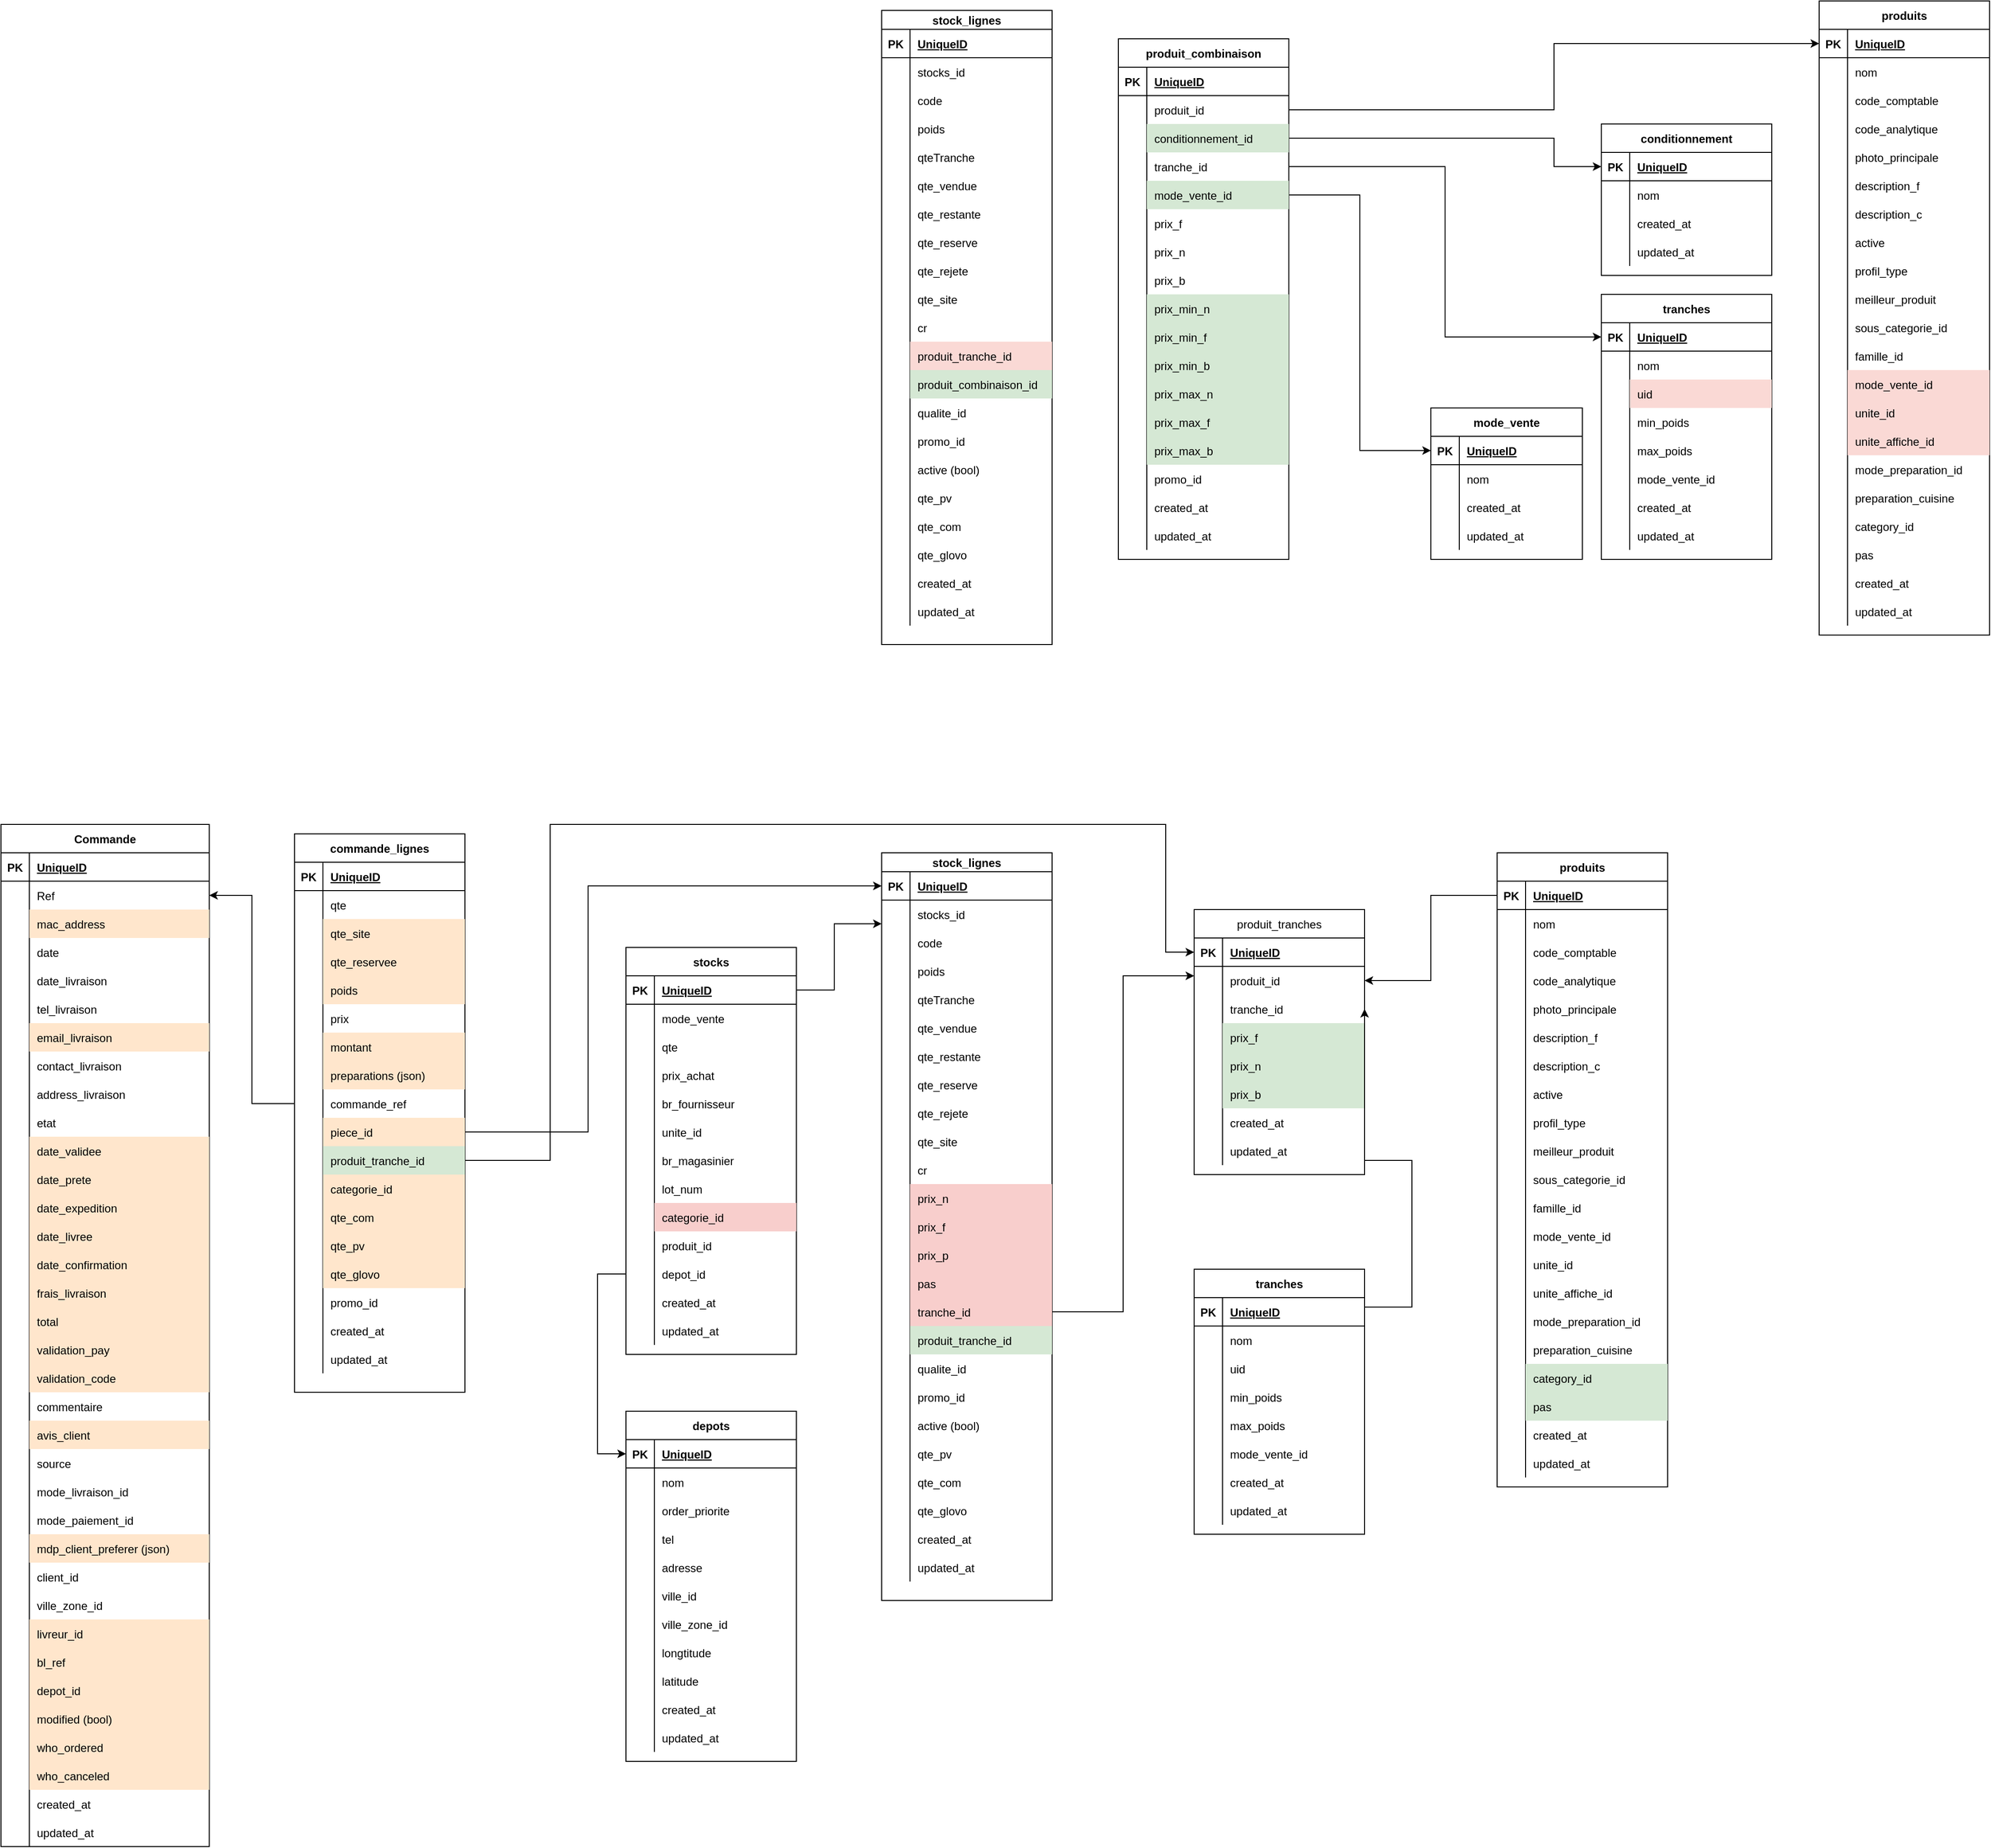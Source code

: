 <mxfile version="16.2.4" type="github">
  <diagram id="3N3_pvSnHtvoAWt2PgE6" name="Page-1">
    <mxGraphModel dx="1237" dy="1595" grid="1" gridSize="10" guides="1" tooltips="1" connect="1" arrows="1" fold="1" page="0" pageScale="1" pageWidth="1200" pageHeight="1600" math="0" shadow="0">
      <root>
        <mxCell id="0" />
        <mxCell id="1" parent="0" />
        <mxCell id="lQstqqAJ2zEsK-gyacDS-1" value="Commande" style="shape=table;startSize=30;container=1;collapsible=1;childLayout=tableLayout;fixedRows=1;rowLines=0;fontStyle=1;align=center;resizeLast=1;" parent="1" vertex="1">
          <mxGeometry x="180" y="190" width="220" height="1080" as="geometry" />
        </mxCell>
        <mxCell id="lQstqqAJ2zEsK-gyacDS-2" value="" style="shape=partialRectangle;collapsible=0;dropTarget=0;pointerEvents=0;fillColor=none;top=0;left=0;bottom=1;right=0;points=[[0,0.5],[1,0.5]];portConstraint=eastwest;" parent="lQstqqAJ2zEsK-gyacDS-1" vertex="1">
          <mxGeometry y="30" width="220" height="30" as="geometry" />
        </mxCell>
        <mxCell id="lQstqqAJ2zEsK-gyacDS-3" value="PK" style="shape=partialRectangle;connectable=0;fillColor=none;top=0;left=0;bottom=0;right=0;fontStyle=1;overflow=hidden;" parent="lQstqqAJ2zEsK-gyacDS-2" vertex="1">
          <mxGeometry width="30" height="30" as="geometry">
            <mxRectangle width="30" height="30" as="alternateBounds" />
          </mxGeometry>
        </mxCell>
        <mxCell id="lQstqqAJ2zEsK-gyacDS-4" value="UniqueID" style="shape=partialRectangle;connectable=0;fillColor=none;top=0;left=0;bottom=0;right=0;align=left;spacingLeft=6;fontStyle=5;overflow=hidden;" parent="lQstqqAJ2zEsK-gyacDS-2" vertex="1">
          <mxGeometry x="30" width="190" height="30" as="geometry">
            <mxRectangle width="190" height="30" as="alternateBounds" />
          </mxGeometry>
        </mxCell>
        <mxCell id="lQstqqAJ2zEsK-gyacDS-5" value="" style="shape=partialRectangle;collapsible=0;dropTarget=0;pointerEvents=0;fillColor=none;top=0;left=0;bottom=0;right=0;points=[[0,0.5],[1,0.5]];portConstraint=eastwest;" parent="lQstqqAJ2zEsK-gyacDS-1" vertex="1">
          <mxGeometry y="60" width="220" height="30" as="geometry" />
        </mxCell>
        <mxCell id="lQstqqAJ2zEsK-gyacDS-6" value="" style="shape=partialRectangle;connectable=0;fillColor=none;top=0;left=0;bottom=0;right=0;editable=1;overflow=hidden;" parent="lQstqqAJ2zEsK-gyacDS-5" vertex="1">
          <mxGeometry width="30" height="30" as="geometry">
            <mxRectangle width="30" height="30" as="alternateBounds" />
          </mxGeometry>
        </mxCell>
        <mxCell id="lQstqqAJ2zEsK-gyacDS-7" value="Ref" style="shape=partialRectangle;connectable=0;fillColor=none;top=0;left=0;bottom=0;right=0;align=left;spacingLeft=6;overflow=hidden;" parent="lQstqqAJ2zEsK-gyacDS-5" vertex="1">
          <mxGeometry x="30" width="190" height="30" as="geometry">
            <mxRectangle width="190" height="30" as="alternateBounds" />
          </mxGeometry>
        </mxCell>
        <mxCell id="lQstqqAJ2zEsK-gyacDS-8" value="" style="shape=partialRectangle;collapsible=0;dropTarget=0;pointerEvents=0;fillColor=none;top=0;left=0;bottom=0;right=0;points=[[0,0.5],[1,0.5]];portConstraint=eastwest;" parent="lQstqqAJ2zEsK-gyacDS-1" vertex="1">
          <mxGeometry y="90" width="220" height="30" as="geometry" />
        </mxCell>
        <mxCell id="lQstqqAJ2zEsK-gyacDS-9" value="" style="shape=partialRectangle;connectable=0;fillColor=none;top=0;left=0;bottom=0;right=0;editable=1;overflow=hidden;" parent="lQstqqAJ2zEsK-gyacDS-8" vertex="1">
          <mxGeometry width="30" height="30" as="geometry">
            <mxRectangle width="30" height="30" as="alternateBounds" />
          </mxGeometry>
        </mxCell>
        <mxCell id="lQstqqAJ2zEsK-gyacDS-10" value="mac_address    " style="shape=partialRectangle;connectable=0;fillColor=#ffe6cc;top=0;left=0;bottom=0;right=0;align=left;spacingLeft=6;overflow=hidden;strokeColor=#d79b00;" parent="lQstqqAJ2zEsK-gyacDS-8" vertex="1">
          <mxGeometry x="30" width="190" height="30" as="geometry">
            <mxRectangle width="190" height="30" as="alternateBounds" />
          </mxGeometry>
        </mxCell>
        <mxCell id="lQstqqAJ2zEsK-gyacDS-11" value="" style="shape=partialRectangle;collapsible=0;dropTarget=0;pointerEvents=0;fillColor=none;top=0;left=0;bottom=0;right=0;points=[[0,0.5],[1,0.5]];portConstraint=eastwest;" parent="lQstqqAJ2zEsK-gyacDS-1" vertex="1">
          <mxGeometry y="120" width="220" height="30" as="geometry" />
        </mxCell>
        <mxCell id="lQstqqAJ2zEsK-gyacDS-12" value="" style="shape=partialRectangle;connectable=0;fillColor=none;top=0;left=0;bottom=0;right=0;editable=1;overflow=hidden;" parent="lQstqqAJ2zEsK-gyacDS-11" vertex="1">
          <mxGeometry width="30" height="30" as="geometry">
            <mxRectangle width="30" height="30" as="alternateBounds" />
          </mxGeometry>
        </mxCell>
        <mxCell id="lQstqqAJ2zEsK-gyacDS-13" value="date" style="shape=partialRectangle;connectable=0;fillColor=none;top=0;left=0;bottom=0;right=0;align=left;spacingLeft=6;overflow=hidden;" parent="lQstqqAJ2zEsK-gyacDS-11" vertex="1">
          <mxGeometry x="30" width="190" height="30" as="geometry">
            <mxRectangle width="190" height="30" as="alternateBounds" />
          </mxGeometry>
        </mxCell>
        <mxCell id="lQstqqAJ2zEsK-gyacDS-14" value="" style="shape=partialRectangle;collapsible=0;dropTarget=0;pointerEvents=0;fillColor=none;top=0;left=0;bottom=0;right=0;points=[[0,0.5],[1,0.5]];portConstraint=eastwest;" parent="lQstqqAJ2zEsK-gyacDS-1" vertex="1">
          <mxGeometry y="150" width="220" height="30" as="geometry" />
        </mxCell>
        <mxCell id="lQstqqAJ2zEsK-gyacDS-15" value="" style="shape=partialRectangle;connectable=0;fillColor=none;top=0;left=0;bottom=0;right=0;editable=1;overflow=hidden;" parent="lQstqqAJ2zEsK-gyacDS-14" vertex="1">
          <mxGeometry width="30" height="30" as="geometry">
            <mxRectangle width="30" height="30" as="alternateBounds" />
          </mxGeometry>
        </mxCell>
        <mxCell id="lQstqqAJ2zEsK-gyacDS-16" value="date_livraison" style="shape=partialRectangle;connectable=0;fillColor=none;top=0;left=0;bottom=0;right=0;align=left;spacingLeft=6;overflow=hidden;" parent="lQstqqAJ2zEsK-gyacDS-14" vertex="1">
          <mxGeometry x="30" width="190" height="30" as="geometry">
            <mxRectangle width="190" height="30" as="alternateBounds" />
          </mxGeometry>
        </mxCell>
        <mxCell id="lQstqqAJ2zEsK-gyacDS-38" value="" style="shape=partialRectangle;collapsible=0;dropTarget=0;pointerEvents=0;fillColor=none;top=0;left=0;bottom=0;right=0;points=[[0,0.5],[1,0.5]];portConstraint=eastwest;" parent="lQstqqAJ2zEsK-gyacDS-1" vertex="1">
          <mxGeometry y="180" width="220" height="30" as="geometry" />
        </mxCell>
        <mxCell id="lQstqqAJ2zEsK-gyacDS-39" value="" style="shape=partialRectangle;connectable=0;fillColor=none;top=0;left=0;bottom=0;right=0;editable=1;overflow=hidden;" parent="lQstqqAJ2zEsK-gyacDS-38" vertex="1">
          <mxGeometry width="30" height="30" as="geometry">
            <mxRectangle width="30" height="30" as="alternateBounds" />
          </mxGeometry>
        </mxCell>
        <mxCell id="lQstqqAJ2zEsK-gyacDS-40" value="tel_livraison" style="shape=partialRectangle;connectable=0;fillColor=none;top=0;left=0;bottom=0;right=0;align=left;spacingLeft=6;overflow=hidden;" parent="lQstqqAJ2zEsK-gyacDS-38" vertex="1">
          <mxGeometry x="30" width="190" height="30" as="geometry">
            <mxRectangle width="190" height="30" as="alternateBounds" />
          </mxGeometry>
        </mxCell>
        <mxCell id="lQstqqAJ2zEsK-gyacDS-41" value="" style="shape=partialRectangle;collapsible=0;dropTarget=0;pointerEvents=0;fillColor=none;top=0;left=0;bottom=0;right=0;points=[[0,0.5],[1,0.5]];portConstraint=eastwest;" parent="lQstqqAJ2zEsK-gyacDS-1" vertex="1">
          <mxGeometry y="210" width="220" height="30" as="geometry" />
        </mxCell>
        <mxCell id="lQstqqAJ2zEsK-gyacDS-42" value="" style="shape=partialRectangle;connectable=0;fillColor=none;top=0;left=0;bottom=0;right=0;editable=1;overflow=hidden;" parent="lQstqqAJ2zEsK-gyacDS-41" vertex="1">
          <mxGeometry width="30" height="30" as="geometry">
            <mxRectangle width="30" height="30" as="alternateBounds" />
          </mxGeometry>
        </mxCell>
        <mxCell id="lQstqqAJ2zEsK-gyacDS-43" value="email_livraison" style="shape=partialRectangle;connectable=0;fillColor=#ffe6cc;top=0;left=0;bottom=0;right=0;align=left;spacingLeft=6;overflow=hidden;strokeColor=#d79b00;" parent="lQstqqAJ2zEsK-gyacDS-41" vertex="1">
          <mxGeometry x="30" width="190" height="30" as="geometry">
            <mxRectangle width="190" height="30" as="alternateBounds" />
          </mxGeometry>
        </mxCell>
        <mxCell id="lQstqqAJ2zEsK-gyacDS-48" value="" style="shape=partialRectangle;collapsible=0;dropTarget=0;pointerEvents=0;fillColor=none;top=0;left=0;bottom=0;right=0;points=[[0,0.5],[1,0.5]];portConstraint=eastwest;" parent="lQstqqAJ2zEsK-gyacDS-1" vertex="1">
          <mxGeometry y="240" width="220" height="30" as="geometry" />
        </mxCell>
        <mxCell id="lQstqqAJ2zEsK-gyacDS-49" value="" style="shape=partialRectangle;connectable=0;fillColor=none;top=0;left=0;bottom=0;right=0;editable=1;overflow=hidden;" parent="lQstqqAJ2zEsK-gyacDS-48" vertex="1">
          <mxGeometry width="30" height="30" as="geometry">
            <mxRectangle width="30" height="30" as="alternateBounds" />
          </mxGeometry>
        </mxCell>
        <mxCell id="lQstqqAJ2zEsK-gyacDS-50" value="contact_livraison" style="shape=partialRectangle;connectable=0;fillColor=none;top=0;left=0;bottom=0;right=0;align=left;spacingLeft=6;overflow=hidden;" parent="lQstqqAJ2zEsK-gyacDS-48" vertex="1">
          <mxGeometry x="30" width="190" height="30" as="geometry">
            <mxRectangle width="190" height="30" as="alternateBounds" />
          </mxGeometry>
        </mxCell>
        <mxCell id="lQstqqAJ2zEsK-gyacDS-35" value="" style="shape=partialRectangle;collapsible=0;dropTarget=0;pointerEvents=0;fillColor=none;top=0;left=0;bottom=0;right=0;points=[[0,0.5],[1,0.5]];portConstraint=eastwest;" parent="lQstqqAJ2zEsK-gyacDS-1" vertex="1">
          <mxGeometry y="270" width="220" height="30" as="geometry" />
        </mxCell>
        <mxCell id="lQstqqAJ2zEsK-gyacDS-36" value="" style="shape=partialRectangle;connectable=0;fillColor=none;top=0;left=0;bottom=0;right=0;editable=1;overflow=hidden;" parent="lQstqqAJ2zEsK-gyacDS-35" vertex="1">
          <mxGeometry width="30" height="30" as="geometry">
            <mxRectangle width="30" height="30" as="alternateBounds" />
          </mxGeometry>
        </mxCell>
        <mxCell id="lQstqqAJ2zEsK-gyacDS-37" value="address_livraison" style="shape=partialRectangle;connectable=0;fillColor=none;top=0;left=0;bottom=0;right=0;align=left;spacingLeft=6;overflow=hidden;" parent="lQstqqAJ2zEsK-gyacDS-35" vertex="1">
          <mxGeometry x="30" width="190" height="30" as="geometry">
            <mxRectangle width="190" height="30" as="alternateBounds" />
          </mxGeometry>
        </mxCell>
        <mxCell id="lQstqqAJ2zEsK-gyacDS-32" value="" style="shape=partialRectangle;collapsible=0;dropTarget=0;pointerEvents=0;fillColor=none;top=0;left=0;bottom=0;right=0;points=[[0,0.5],[1,0.5]];portConstraint=eastwest;" parent="lQstqqAJ2zEsK-gyacDS-1" vertex="1">
          <mxGeometry y="300" width="220" height="30" as="geometry" />
        </mxCell>
        <mxCell id="lQstqqAJ2zEsK-gyacDS-33" value="" style="shape=partialRectangle;connectable=0;fillColor=none;top=0;left=0;bottom=0;right=0;editable=1;overflow=hidden;" parent="lQstqqAJ2zEsK-gyacDS-32" vertex="1">
          <mxGeometry width="30" height="30" as="geometry">
            <mxRectangle width="30" height="30" as="alternateBounds" />
          </mxGeometry>
        </mxCell>
        <mxCell id="lQstqqAJ2zEsK-gyacDS-34" value="etat" style="shape=partialRectangle;connectable=0;fillColor=none;top=0;left=0;bottom=0;right=0;align=left;spacingLeft=6;overflow=hidden;" parent="lQstqqAJ2zEsK-gyacDS-32" vertex="1">
          <mxGeometry x="30" width="190" height="30" as="geometry">
            <mxRectangle width="190" height="30" as="alternateBounds" />
          </mxGeometry>
        </mxCell>
        <mxCell id="lQstqqAJ2zEsK-gyacDS-29" value="" style="shape=partialRectangle;collapsible=0;dropTarget=0;pointerEvents=0;fillColor=none;top=0;left=0;bottom=0;right=0;points=[[0,0.5],[1,0.5]];portConstraint=eastwest;" parent="lQstqqAJ2zEsK-gyacDS-1" vertex="1">
          <mxGeometry y="330" width="220" height="30" as="geometry" />
        </mxCell>
        <mxCell id="lQstqqAJ2zEsK-gyacDS-30" value="" style="shape=partialRectangle;connectable=0;fillColor=none;top=0;left=0;bottom=0;right=0;editable=1;overflow=hidden;" parent="lQstqqAJ2zEsK-gyacDS-29" vertex="1">
          <mxGeometry width="30" height="30" as="geometry">
            <mxRectangle width="30" height="30" as="alternateBounds" />
          </mxGeometry>
        </mxCell>
        <mxCell id="lQstqqAJ2zEsK-gyacDS-31" value="date_validee" style="shape=partialRectangle;connectable=0;fillColor=#ffe6cc;top=0;left=0;bottom=0;right=0;align=left;spacingLeft=6;overflow=hidden;strokeColor=#d79b00;" parent="lQstqqAJ2zEsK-gyacDS-29" vertex="1">
          <mxGeometry x="30" width="190" height="30" as="geometry">
            <mxRectangle width="190" height="30" as="alternateBounds" />
          </mxGeometry>
        </mxCell>
        <mxCell id="lQstqqAJ2zEsK-gyacDS-26" value="" style="shape=partialRectangle;collapsible=0;dropTarget=0;pointerEvents=0;fillColor=none;top=0;left=0;bottom=0;right=0;points=[[0,0.5],[1,0.5]];portConstraint=eastwest;" parent="lQstqqAJ2zEsK-gyacDS-1" vertex="1">
          <mxGeometry y="360" width="220" height="30" as="geometry" />
        </mxCell>
        <mxCell id="lQstqqAJ2zEsK-gyacDS-27" value="" style="shape=partialRectangle;connectable=0;fillColor=none;top=0;left=0;bottom=0;right=0;editable=1;overflow=hidden;" parent="lQstqqAJ2zEsK-gyacDS-26" vertex="1">
          <mxGeometry width="30" height="30" as="geometry">
            <mxRectangle width="30" height="30" as="alternateBounds" />
          </mxGeometry>
        </mxCell>
        <mxCell id="lQstqqAJ2zEsK-gyacDS-28" value="date_prete" style="shape=partialRectangle;connectable=0;fillColor=#ffe6cc;top=0;left=0;bottom=0;right=0;align=left;spacingLeft=6;overflow=hidden;strokeColor=#d79b00;" parent="lQstqqAJ2zEsK-gyacDS-26" vertex="1">
          <mxGeometry x="30" width="190" height="30" as="geometry">
            <mxRectangle width="190" height="30" as="alternateBounds" />
          </mxGeometry>
        </mxCell>
        <mxCell id="lQstqqAJ2zEsK-gyacDS-23" value="" style="shape=partialRectangle;collapsible=0;dropTarget=0;pointerEvents=0;fillColor=none;top=0;left=0;bottom=0;right=0;points=[[0,0.5],[1,0.5]];portConstraint=eastwest;" parent="lQstqqAJ2zEsK-gyacDS-1" vertex="1">
          <mxGeometry y="390" width="220" height="30" as="geometry" />
        </mxCell>
        <mxCell id="lQstqqAJ2zEsK-gyacDS-24" value="" style="shape=partialRectangle;connectable=0;fillColor=none;top=0;left=0;bottom=0;right=0;editable=1;overflow=hidden;" parent="lQstqqAJ2zEsK-gyacDS-23" vertex="1">
          <mxGeometry width="30" height="30" as="geometry">
            <mxRectangle width="30" height="30" as="alternateBounds" />
          </mxGeometry>
        </mxCell>
        <mxCell id="lQstqqAJ2zEsK-gyacDS-25" value="date_expedition" style="shape=partialRectangle;connectable=0;fillColor=#ffe6cc;top=0;left=0;bottom=0;right=0;align=left;spacingLeft=6;overflow=hidden;strokeColor=#d79b00;" parent="lQstqqAJ2zEsK-gyacDS-23" vertex="1">
          <mxGeometry x="30" width="190" height="30" as="geometry">
            <mxRectangle width="190" height="30" as="alternateBounds" />
          </mxGeometry>
        </mxCell>
        <mxCell id="lQstqqAJ2zEsK-gyacDS-67" value="" style="shape=partialRectangle;collapsible=0;dropTarget=0;pointerEvents=0;fillColor=none;top=0;left=0;bottom=0;right=0;points=[[0,0.5],[1,0.5]];portConstraint=eastwest;" parent="lQstqqAJ2zEsK-gyacDS-1" vertex="1">
          <mxGeometry y="420" width="220" height="30" as="geometry" />
        </mxCell>
        <mxCell id="lQstqqAJ2zEsK-gyacDS-68" value="" style="shape=partialRectangle;connectable=0;fillColor=none;top=0;left=0;bottom=0;right=0;editable=1;overflow=hidden;" parent="lQstqqAJ2zEsK-gyacDS-67" vertex="1">
          <mxGeometry width="30" height="30" as="geometry">
            <mxRectangle width="30" height="30" as="alternateBounds" />
          </mxGeometry>
        </mxCell>
        <mxCell id="lQstqqAJ2zEsK-gyacDS-69" value="date_livree" style="shape=partialRectangle;connectable=0;fillColor=#ffe6cc;top=0;left=0;bottom=0;right=0;align=left;spacingLeft=6;overflow=hidden;strokeColor=#d79b00;" parent="lQstqqAJ2zEsK-gyacDS-67" vertex="1">
          <mxGeometry x="30" width="190" height="30" as="geometry">
            <mxRectangle width="190" height="30" as="alternateBounds" />
          </mxGeometry>
        </mxCell>
        <mxCell id="lQstqqAJ2zEsK-gyacDS-80" value="" style="shape=partialRectangle;collapsible=0;dropTarget=0;pointerEvents=0;fillColor=none;top=0;left=0;bottom=0;right=0;points=[[0,0.5],[1,0.5]];portConstraint=eastwest;" parent="lQstqqAJ2zEsK-gyacDS-1" vertex="1">
          <mxGeometry y="450" width="220" height="30" as="geometry" />
        </mxCell>
        <mxCell id="lQstqqAJ2zEsK-gyacDS-81" value="" style="shape=partialRectangle;connectable=0;fillColor=none;top=0;left=0;bottom=0;right=0;editable=1;overflow=hidden;" parent="lQstqqAJ2zEsK-gyacDS-80" vertex="1">
          <mxGeometry width="30" height="30" as="geometry">
            <mxRectangle width="30" height="30" as="alternateBounds" />
          </mxGeometry>
        </mxCell>
        <mxCell id="lQstqqAJ2zEsK-gyacDS-82" value="date_confirmation" style="shape=partialRectangle;connectable=0;fillColor=#ffe6cc;top=0;left=0;bottom=0;right=0;align=left;spacingLeft=6;overflow=hidden;strokeColor=#d79b00;" parent="lQstqqAJ2zEsK-gyacDS-80" vertex="1">
          <mxGeometry x="30" width="190" height="30" as="geometry">
            <mxRectangle width="190" height="30" as="alternateBounds" />
          </mxGeometry>
        </mxCell>
        <mxCell id="lQstqqAJ2zEsK-gyacDS-83" value="" style="shape=partialRectangle;collapsible=0;dropTarget=0;pointerEvents=0;fillColor=none;top=0;left=0;bottom=0;right=0;points=[[0,0.5],[1,0.5]];portConstraint=eastwest;" parent="lQstqqAJ2zEsK-gyacDS-1" vertex="1">
          <mxGeometry y="480" width="220" height="30" as="geometry" />
        </mxCell>
        <mxCell id="lQstqqAJ2zEsK-gyacDS-84" value="" style="shape=partialRectangle;connectable=0;fillColor=none;top=0;left=0;bottom=0;right=0;editable=1;overflow=hidden;" parent="lQstqqAJ2zEsK-gyacDS-83" vertex="1">
          <mxGeometry width="30" height="30" as="geometry">
            <mxRectangle width="30" height="30" as="alternateBounds" />
          </mxGeometry>
        </mxCell>
        <mxCell id="lQstqqAJ2zEsK-gyacDS-85" value="frais_livraison" style="shape=partialRectangle;connectable=0;fillColor=#ffe6cc;top=0;left=0;bottom=0;right=0;align=left;spacingLeft=6;overflow=hidden;strokeColor=#d79b00;" parent="lQstqqAJ2zEsK-gyacDS-83" vertex="1">
          <mxGeometry x="30" width="190" height="30" as="geometry">
            <mxRectangle width="190" height="30" as="alternateBounds" />
          </mxGeometry>
        </mxCell>
        <mxCell id="lQstqqAJ2zEsK-gyacDS-51" value="" style="shape=partialRectangle;collapsible=0;dropTarget=0;pointerEvents=0;fillColor=none;top=0;left=0;bottom=0;right=0;points=[[0,0.5],[1,0.5]];portConstraint=eastwest;" parent="lQstqqAJ2zEsK-gyacDS-1" vertex="1">
          <mxGeometry y="510" width="220" height="30" as="geometry" />
        </mxCell>
        <mxCell id="lQstqqAJ2zEsK-gyacDS-52" value="" style="shape=partialRectangle;connectable=0;fillColor=none;top=0;left=0;bottom=0;right=0;editable=1;overflow=hidden;" parent="lQstqqAJ2zEsK-gyacDS-51" vertex="1">
          <mxGeometry width="30" height="30" as="geometry">
            <mxRectangle width="30" height="30" as="alternateBounds" />
          </mxGeometry>
        </mxCell>
        <mxCell id="lQstqqAJ2zEsK-gyacDS-53" value="total" style="shape=partialRectangle;connectable=0;fillColor=#ffe6cc;top=0;left=0;bottom=0;right=0;align=left;spacingLeft=6;overflow=hidden;strokeColor=#d79b00;" parent="lQstqqAJ2zEsK-gyacDS-51" vertex="1">
          <mxGeometry x="30" width="190" height="30" as="geometry">
            <mxRectangle width="190" height="30" as="alternateBounds" />
          </mxGeometry>
        </mxCell>
        <mxCell id="lQstqqAJ2zEsK-gyacDS-73" value="" style="shape=partialRectangle;collapsible=0;dropTarget=0;pointerEvents=0;fillColor=none;top=0;left=0;bottom=0;right=0;points=[[0,0.5],[1,0.5]];portConstraint=eastwest;" parent="lQstqqAJ2zEsK-gyacDS-1" vertex="1">
          <mxGeometry y="540" width="220" height="30" as="geometry" />
        </mxCell>
        <mxCell id="lQstqqAJ2zEsK-gyacDS-74" value="" style="shape=partialRectangle;connectable=0;fillColor=none;top=0;left=0;bottom=0;right=0;editable=1;overflow=hidden;" parent="lQstqqAJ2zEsK-gyacDS-73" vertex="1">
          <mxGeometry width="30" height="30" as="geometry">
            <mxRectangle width="30" height="30" as="alternateBounds" />
          </mxGeometry>
        </mxCell>
        <mxCell id="lQstqqAJ2zEsK-gyacDS-75" value="validation_pay" style="shape=partialRectangle;connectable=0;fillColor=#ffe6cc;top=0;left=0;bottom=0;right=0;align=left;spacingLeft=6;overflow=hidden;strokeColor=#d79b00;" parent="lQstqqAJ2zEsK-gyacDS-73" vertex="1">
          <mxGeometry x="30" width="190" height="30" as="geometry">
            <mxRectangle width="190" height="30" as="alternateBounds" />
          </mxGeometry>
        </mxCell>
        <mxCell id="lQstqqAJ2zEsK-gyacDS-70" value="" style="shape=partialRectangle;collapsible=0;dropTarget=0;pointerEvents=0;fillColor=none;top=0;left=0;bottom=0;right=0;points=[[0,0.5],[1,0.5]];portConstraint=eastwest;" parent="lQstqqAJ2zEsK-gyacDS-1" vertex="1">
          <mxGeometry y="570" width="220" height="30" as="geometry" />
        </mxCell>
        <mxCell id="lQstqqAJ2zEsK-gyacDS-71" value="" style="shape=partialRectangle;connectable=0;fillColor=none;top=0;left=0;bottom=0;right=0;editable=1;overflow=hidden;" parent="lQstqqAJ2zEsK-gyacDS-70" vertex="1">
          <mxGeometry width="30" height="30" as="geometry">
            <mxRectangle width="30" height="30" as="alternateBounds" />
          </mxGeometry>
        </mxCell>
        <mxCell id="lQstqqAJ2zEsK-gyacDS-72" value="validation_code" style="shape=partialRectangle;connectable=0;fillColor=#ffe6cc;top=0;left=0;bottom=0;right=0;align=left;spacingLeft=6;overflow=hidden;strokeColor=#d79b00;" parent="lQstqqAJ2zEsK-gyacDS-70" vertex="1">
          <mxGeometry x="30" width="190" height="30" as="geometry">
            <mxRectangle width="190" height="30" as="alternateBounds" />
          </mxGeometry>
        </mxCell>
        <mxCell id="lQstqqAJ2zEsK-gyacDS-61" value="" style="shape=partialRectangle;collapsible=0;dropTarget=0;pointerEvents=0;fillColor=none;top=0;left=0;bottom=0;right=0;points=[[0,0.5],[1,0.5]];portConstraint=eastwest;" parent="lQstqqAJ2zEsK-gyacDS-1" vertex="1">
          <mxGeometry y="600" width="220" height="30" as="geometry" />
        </mxCell>
        <mxCell id="lQstqqAJ2zEsK-gyacDS-62" value="" style="shape=partialRectangle;connectable=0;fillColor=none;top=0;left=0;bottom=0;right=0;editable=1;overflow=hidden;" parent="lQstqqAJ2zEsK-gyacDS-61" vertex="1">
          <mxGeometry width="30" height="30" as="geometry">
            <mxRectangle width="30" height="30" as="alternateBounds" />
          </mxGeometry>
        </mxCell>
        <mxCell id="lQstqqAJ2zEsK-gyacDS-63" value="commentaire" style="shape=partialRectangle;connectable=0;fillColor=none;top=0;left=0;bottom=0;right=0;align=left;spacingLeft=6;overflow=hidden;" parent="lQstqqAJ2zEsK-gyacDS-61" vertex="1">
          <mxGeometry x="30" width="190" height="30" as="geometry">
            <mxRectangle width="190" height="30" as="alternateBounds" />
          </mxGeometry>
        </mxCell>
        <mxCell id="lQstqqAJ2zEsK-gyacDS-86" value="" style="shape=partialRectangle;collapsible=0;dropTarget=0;pointerEvents=0;fillColor=none;top=0;left=0;bottom=0;right=0;points=[[0,0.5],[1,0.5]];portConstraint=eastwest;" parent="lQstqqAJ2zEsK-gyacDS-1" vertex="1">
          <mxGeometry y="630" width="220" height="30" as="geometry" />
        </mxCell>
        <mxCell id="lQstqqAJ2zEsK-gyacDS-87" value="" style="shape=partialRectangle;connectable=0;fillColor=none;top=0;left=0;bottom=0;right=0;editable=1;overflow=hidden;" parent="lQstqqAJ2zEsK-gyacDS-86" vertex="1">
          <mxGeometry width="30" height="30" as="geometry">
            <mxRectangle width="30" height="30" as="alternateBounds" />
          </mxGeometry>
        </mxCell>
        <mxCell id="lQstqqAJ2zEsK-gyacDS-88" value="avis_client" style="shape=partialRectangle;connectable=0;fillColor=#ffe6cc;top=0;left=0;bottom=0;right=0;align=left;spacingLeft=6;overflow=hidden;strokeColor=#d79b00;" parent="lQstqqAJ2zEsK-gyacDS-86" vertex="1">
          <mxGeometry x="30" width="190" height="30" as="geometry">
            <mxRectangle width="190" height="30" as="alternateBounds" />
          </mxGeometry>
        </mxCell>
        <mxCell id="lQstqqAJ2zEsK-gyacDS-90" value="" style="shape=partialRectangle;collapsible=0;dropTarget=0;pointerEvents=0;fillColor=none;top=0;left=0;bottom=0;right=0;points=[[0,0.5],[1,0.5]];portConstraint=eastwest;" parent="lQstqqAJ2zEsK-gyacDS-1" vertex="1">
          <mxGeometry y="660" width="220" height="30" as="geometry" />
        </mxCell>
        <mxCell id="lQstqqAJ2zEsK-gyacDS-91" value="" style="shape=partialRectangle;connectable=0;fillColor=none;top=0;left=0;bottom=0;right=0;editable=1;overflow=hidden;" parent="lQstqqAJ2zEsK-gyacDS-90" vertex="1">
          <mxGeometry width="30" height="30" as="geometry">
            <mxRectangle width="30" height="30" as="alternateBounds" />
          </mxGeometry>
        </mxCell>
        <mxCell id="lQstqqAJ2zEsK-gyacDS-92" value="source" style="shape=partialRectangle;connectable=0;fillColor=none;top=0;left=0;bottom=0;right=0;align=left;spacingLeft=6;overflow=hidden;" parent="lQstqqAJ2zEsK-gyacDS-90" vertex="1">
          <mxGeometry x="30" width="190" height="30" as="geometry">
            <mxRectangle width="190" height="30" as="alternateBounds" />
          </mxGeometry>
        </mxCell>
        <mxCell id="lQstqqAJ2zEsK-gyacDS-124" value="" style="shape=partialRectangle;collapsible=0;dropTarget=0;pointerEvents=0;fillColor=none;top=0;left=0;bottom=0;right=0;points=[[0,0.5],[1,0.5]];portConstraint=eastwest;" parent="lQstqqAJ2zEsK-gyacDS-1" vertex="1">
          <mxGeometry y="690" width="220" height="30" as="geometry" />
        </mxCell>
        <mxCell id="lQstqqAJ2zEsK-gyacDS-125" value="" style="shape=partialRectangle;connectable=0;fillColor=none;top=0;left=0;bottom=0;right=0;editable=1;overflow=hidden;" parent="lQstqqAJ2zEsK-gyacDS-124" vertex="1">
          <mxGeometry width="30" height="30" as="geometry">
            <mxRectangle width="30" height="30" as="alternateBounds" />
          </mxGeometry>
        </mxCell>
        <mxCell id="lQstqqAJ2zEsK-gyacDS-126" value="mode_livraison_id" style="shape=partialRectangle;connectable=0;fillColor=none;top=0;left=0;bottom=0;right=0;align=left;spacingLeft=6;overflow=hidden;" parent="lQstqqAJ2zEsK-gyacDS-124" vertex="1">
          <mxGeometry x="30" width="190" height="30" as="geometry">
            <mxRectangle width="190" height="30" as="alternateBounds" />
          </mxGeometry>
        </mxCell>
        <mxCell id="lQstqqAJ2zEsK-gyacDS-127" value="" style="shape=partialRectangle;collapsible=0;dropTarget=0;pointerEvents=0;fillColor=none;top=0;left=0;bottom=0;right=0;points=[[0,0.5],[1,0.5]];portConstraint=eastwest;" parent="lQstqqAJ2zEsK-gyacDS-1" vertex="1">
          <mxGeometry y="720" width="220" height="30" as="geometry" />
        </mxCell>
        <mxCell id="lQstqqAJ2zEsK-gyacDS-128" value="" style="shape=partialRectangle;connectable=0;fillColor=none;top=0;left=0;bottom=0;right=0;editable=1;overflow=hidden;" parent="lQstqqAJ2zEsK-gyacDS-127" vertex="1">
          <mxGeometry width="30" height="30" as="geometry">
            <mxRectangle width="30" height="30" as="alternateBounds" />
          </mxGeometry>
        </mxCell>
        <mxCell id="lQstqqAJ2zEsK-gyacDS-129" value="mode_paiement_id" style="shape=partialRectangle;connectable=0;fillColor=none;top=0;left=0;bottom=0;right=0;align=left;spacingLeft=6;overflow=hidden;" parent="lQstqqAJ2zEsK-gyacDS-127" vertex="1">
          <mxGeometry x="30" width="190" height="30" as="geometry">
            <mxRectangle width="190" height="30" as="alternateBounds" />
          </mxGeometry>
        </mxCell>
        <mxCell id="lQstqqAJ2zEsK-gyacDS-130" value="" style="shape=partialRectangle;collapsible=0;dropTarget=0;pointerEvents=0;fillColor=none;top=0;left=0;bottom=0;right=0;points=[[0,0.5],[1,0.5]];portConstraint=eastwest;" parent="lQstqqAJ2zEsK-gyacDS-1" vertex="1">
          <mxGeometry y="750" width="220" height="30" as="geometry" />
        </mxCell>
        <mxCell id="lQstqqAJ2zEsK-gyacDS-131" value="" style="shape=partialRectangle;connectable=0;fillColor=none;top=0;left=0;bottom=0;right=0;editable=1;overflow=hidden;" parent="lQstqqAJ2zEsK-gyacDS-130" vertex="1">
          <mxGeometry width="30" height="30" as="geometry">
            <mxRectangle width="30" height="30" as="alternateBounds" />
          </mxGeometry>
        </mxCell>
        <mxCell id="lQstqqAJ2zEsK-gyacDS-132" value="mdp_client_preferer (json)" style="shape=partialRectangle;connectable=0;fillColor=#ffe6cc;top=0;left=0;bottom=0;right=0;align=left;spacingLeft=6;overflow=hidden;strokeColor=#d79b00;" parent="lQstqqAJ2zEsK-gyacDS-130" vertex="1">
          <mxGeometry x="30" width="190" height="30" as="geometry">
            <mxRectangle width="190" height="30" as="alternateBounds" />
          </mxGeometry>
        </mxCell>
        <mxCell id="lQstqqAJ2zEsK-gyacDS-133" value="" style="shape=partialRectangle;collapsible=0;dropTarget=0;pointerEvents=0;fillColor=none;top=0;left=0;bottom=0;right=0;points=[[0,0.5],[1,0.5]];portConstraint=eastwest;" parent="lQstqqAJ2zEsK-gyacDS-1" vertex="1">
          <mxGeometry y="780" width="220" height="30" as="geometry" />
        </mxCell>
        <mxCell id="lQstqqAJ2zEsK-gyacDS-134" value="" style="shape=partialRectangle;connectable=0;fillColor=none;top=0;left=0;bottom=0;right=0;editable=1;overflow=hidden;" parent="lQstqqAJ2zEsK-gyacDS-133" vertex="1">
          <mxGeometry width="30" height="30" as="geometry">
            <mxRectangle width="30" height="30" as="alternateBounds" />
          </mxGeometry>
        </mxCell>
        <mxCell id="lQstqqAJ2zEsK-gyacDS-135" value="client_id" style="shape=partialRectangle;connectable=0;fillColor=none;top=0;left=0;bottom=0;right=0;align=left;spacingLeft=6;overflow=hidden;" parent="lQstqqAJ2zEsK-gyacDS-133" vertex="1">
          <mxGeometry x="30" width="190" height="30" as="geometry">
            <mxRectangle width="190" height="30" as="alternateBounds" />
          </mxGeometry>
        </mxCell>
        <mxCell id="lQstqqAJ2zEsK-gyacDS-104" value="" style="shape=partialRectangle;collapsible=0;dropTarget=0;pointerEvents=0;fillColor=none;top=0;left=0;bottom=0;right=0;points=[[0,0.5],[1,0.5]];portConstraint=eastwest;" parent="lQstqqAJ2zEsK-gyacDS-1" vertex="1">
          <mxGeometry y="810" width="220" height="30" as="geometry" />
        </mxCell>
        <mxCell id="lQstqqAJ2zEsK-gyacDS-105" value="" style="shape=partialRectangle;connectable=0;fillColor=none;top=0;left=0;bottom=0;right=0;editable=1;overflow=hidden;" parent="lQstqqAJ2zEsK-gyacDS-104" vertex="1">
          <mxGeometry width="30" height="30" as="geometry">
            <mxRectangle width="30" height="30" as="alternateBounds" />
          </mxGeometry>
        </mxCell>
        <mxCell id="lQstqqAJ2zEsK-gyacDS-106" value="ville_zone_id" style="shape=partialRectangle;connectable=0;fillColor=none;top=0;left=0;bottom=0;right=0;align=left;spacingLeft=6;overflow=hidden;" parent="lQstqqAJ2zEsK-gyacDS-104" vertex="1">
          <mxGeometry x="30" width="190" height="30" as="geometry">
            <mxRectangle width="190" height="30" as="alternateBounds" />
          </mxGeometry>
        </mxCell>
        <mxCell id="lQstqqAJ2zEsK-gyacDS-121" value="" style="shape=partialRectangle;collapsible=0;dropTarget=0;pointerEvents=0;fillColor=none;top=0;left=0;bottom=0;right=0;points=[[0,0.5],[1,0.5]];portConstraint=eastwest;" parent="lQstqqAJ2zEsK-gyacDS-1" vertex="1">
          <mxGeometry y="840" width="220" height="30" as="geometry" />
        </mxCell>
        <mxCell id="lQstqqAJ2zEsK-gyacDS-122" value="" style="shape=partialRectangle;connectable=0;fillColor=none;top=0;left=0;bottom=0;right=0;editable=1;overflow=hidden;" parent="lQstqqAJ2zEsK-gyacDS-121" vertex="1">
          <mxGeometry width="30" height="30" as="geometry">
            <mxRectangle width="30" height="30" as="alternateBounds" />
          </mxGeometry>
        </mxCell>
        <mxCell id="lQstqqAJ2zEsK-gyacDS-123" value="livreur_id" style="shape=partialRectangle;connectable=0;fillColor=#ffe6cc;top=0;left=0;bottom=0;right=0;align=left;spacingLeft=6;overflow=hidden;strokeColor=#d79b00;" parent="lQstqqAJ2zEsK-gyacDS-121" vertex="1">
          <mxGeometry x="30" width="190" height="30" as="geometry">
            <mxRectangle width="190" height="30" as="alternateBounds" />
          </mxGeometry>
        </mxCell>
        <mxCell id="lQstqqAJ2zEsK-gyacDS-107" value="" style="shape=partialRectangle;collapsible=0;dropTarget=0;pointerEvents=0;fillColor=none;top=0;left=0;bottom=0;right=0;points=[[0,0.5],[1,0.5]];portConstraint=eastwest;" parent="lQstqqAJ2zEsK-gyacDS-1" vertex="1">
          <mxGeometry y="870" width="220" height="30" as="geometry" />
        </mxCell>
        <mxCell id="lQstqqAJ2zEsK-gyacDS-108" value="" style="shape=partialRectangle;connectable=0;fillColor=none;top=0;left=0;bottom=0;right=0;editable=1;overflow=hidden;" parent="lQstqqAJ2zEsK-gyacDS-107" vertex="1">
          <mxGeometry width="30" height="30" as="geometry">
            <mxRectangle width="30" height="30" as="alternateBounds" />
          </mxGeometry>
        </mxCell>
        <mxCell id="lQstqqAJ2zEsK-gyacDS-109" value="bl_ref" style="shape=partialRectangle;connectable=0;fillColor=#ffe6cc;top=0;left=0;bottom=0;right=0;align=left;spacingLeft=6;overflow=hidden;strokeColor=#d79b00;" parent="lQstqqAJ2zEsK-gyacDS-107" vertex="1">
          <mxGeometry x="30" width="190" height="30" as="geometry">
            <mxRectangle width="190" height="30" as="alternateBounds" />
          </mxGeometry>
        </mxCell>
        <mxCell id="lQstqqAJ2zEsK-gyacDS-110" value="" style="shape=partialRectangle;collapsible=0;dropTarget=0;pointerEvents=0;fillColor=none;top=0;left=0;bottom=0;right=0;points=[[0,0.5],[1,0.5]];portConstraint=eastwest;" parent="lQstqqAJ2zEsK-gyacDS-1" vertex="1">
          <mxGeometry y="900" width="220" height="30" as="geometry" />
        </mxCell>
        <mxCell id="lQstqqAJ2zEsK-gyacDS-111" value="" style="shape=partialRectangle;connectable=0;fillColor=none;top=0;left=0;bottom=0;right=0;editable=1;overflow=hidden;" parent="lQstqqAJ2zEsK-gyacDS-110" vertex="1">
          <mxGeometry width="30" height="30" as="geometry">
            <mxRectangle width="30" height="30" as="alternateBounds" />
          </mxGeometry>
        </mxCell>
        <mxCell id="lQstqqAJ2zEsK-gyacDS-112" value="depot_id" style="shape=partialRectangle;connectable=0;fillColor=#ffe6cc;top=0;left=0;bottom=0;right=0;align=left;spacingLeft=6;overflow=hidden;strokeColor=#d79b00;" parent="lQstqqAJ2zEsK-gyacDS-110" vertex="1">
          <mxGeometry x="30" width="190" height="30" as="geometry">
            <mxRectangle width="190" height="30" as="alternateBounds" />
          </mxGeometry>
        </mxCell>
        <mxCell id="lQstqqAJ2zEsK-gyacDS-140" value="" style="shape=partialRectangle;collapsible=0;dropTarget=0;pointerEvents=0;fillColor=none;top=0;left=0;bottom=0;right=0;points=[[0,0.5],[1,0.5]];portConstraint=eastwest;" parent="lQstqqAJ2zEsK-gyacDS-1" vertex="1">
          <mxGeometry y="930" width="220" height="30" as="geometry" />
        </mxCell>
        <mxCell id="lQstqqAJ2zEsK-gyacDS-141" value="" style="shape=partialRectangle;connectable=0;fillColor=none;top=0;left=0;bottom=0;right=0;editable=1;overflow=hidden;" parent="lQstqqAJ2zEsK-gyacDS-140" vertex="1">
          <mxGeometry width="30" height="30" as="geometry">
            <mxRectangle width="30" height="30" as="alternateBounds" />
          </mxGeometry>
        </mxCell>
        <mxCell id="lQstqqAJ2zEsK-gyacDS-142" value="modified (bool)" style="shape=partialRectangle;connectable=0;fillColor=#ffe6cc;top=0;left=0;bottom=0;right=0;align=left;spacingLeft=6;overflow=hidden;strokeColor=#d79b00;" parent="lQstqqAJ2zEsK-gyacDS-140" vertex="1">
          <mxGeometry x="30" width="190" height="30" as="geometry">
            <mxRectangle width="190" height="30" as="alternateBounds" />
          </mxGeometry>
        </mxCell>
        <mxCell id="lQstqqAJ2zEsK-gyacDS-143" value="" style="shape=partialRectangle;collapsible=0;dropTarget=0;pointerEvents=0;fillColor=none;top=0;left=0;bottom=0;right=0;points=[[0,0.5],[1,0.5]];portConstraint=eastwest;" parent="lQstqqAJ2zEsK-gyacDS-1" vertex="1">
          <mxGeometry y="960" width="220" height="30" as="geometry" />
        </mxCell>
        <mxCell id="lQstqqAJ2zEsK-gyacDS-144" value="" style="shape=partialRectangle;connectable=0;fillColor=none;top=0;left=0;bottom=0;right=0;editable=1;overflow=hidden;" parent="lQstqqAJ2zEsK-gyacDS-143" vertex="1">
          <mxGeometry width="30" height="30" as="geometry">
            <mxRectangle width="30" height="30" as="alternateBounds" />
          </mxGeometry>
        </mxCell>
        <mxCell id="lQstqqAJ2zEsK-gyacDS-145" value="who_ordered" style="shape=partialRectangle;connectable=0;fillColor=#ffe6cc;top=0;left=0;bottom=0;right=0;align=left;spacingLeft=6;overflow=hidden;strokeColor=#d79b00;" parent="lQstqqAJ2zEsK-gyacDS-143" vertex="1">
          <mxGeometry x="30" width="190" height="30" as="geometry">
            <mxRectangle width="190" height="30" as="alternateBounds" />
          </mxGeometry>
        </mxCell>
        <mxCell id="lQstqqAJ2zEsK-gyacDS-146" value="" style="shape=partialRectangle;collapsible=0;dropTarget=0;pointerEvents=0;fillColor=none;top=0;left=0;bottom=0;right=0;points=[[0,0.5],[1,0.5]];portConstraint=eastwest;" parent="lQstqqAJ2zEsK-gyacDS-1" vertex="1">
          <mxGeometry y="990" width="220" height="30" as="geometry" />
        </mxCell>
        <mxCell id="lQstqqAJ2zEsK-gyacDS-147" value="" style="shape=partialRectangle;connectable=0;fillColor=none;top=0;left=0;bottom=0;right=0;editable=1;overflow=hidden;" parent="lQstqqAJ2zEsK-gyacDS-146" vertex="1">
          <mxGeometry width="30" height="30" as="geometry">
            <mxRectangle width="30" height="30" as="alternateBounds" />
          </mxGeometry>
        </mxCell>
        <mxCell id="lQstqqAJ2zEsK-gyacDS-148" value="who_canceled" style="shape=partialRectangle;connectable=0;fillColor=#ffe6cc;top=0;left=0;bottom=0;right=0;align=left;spacingLeft=6;overflow=hidden;strokeColor=#d79b00;" parent="lQstqqAJ2zEsK-gyacDS-146" vertex="1">
          <mxGeometry x="30" width="190" height="30" as="geometry">
            <mxRectangle width="190" height="30" as="alternateBounds" />
          </mxGeometry>
        </mxCell>
        <mxCell id="lQstqqAJ2zEsK-gyacDS-149" value="" style="shape=partialRectangle;collapsible=0;dropTarget=0;pointerEvents=0;fillColor=none;top=0;left=0;bottom=0;right=0;points=[[0,0.5],[1,0.5]];portConstraint=eastwest;" parent="lQstqqAJ2zEsK-gyacDS-1" vertex="1">
          <mxGeometry y="1020" width="220" height="30" as="geometry" />
        </mxCell>
        <mxCell id="lQstqqAJ2zEsK-gyacDS-150" value="" style="shape=partialRectangle;connectable=0;fillColor=none;top=0;left=0;bottom=0;right=0;editable=1;overflow=hidden;" parent="lQstqqAJ2zEsK-gyacDS-149" vertex="1">
          <mxGeometry width="30" height="30" as="geometry">
            <mxRectangle width="30" height="30" as="alternateBounds" />
          </mxGeometry>
        </mxCell>
        <mxCell id="lQstqqAJ2zEsK-gyacDS-151" value="created_at" style="shape=partialRectangle;connectable=0;fillColor=none;top=0;left=0;bottom=0;right=0;align=left;spacingLeft=6;overflow=hidden;" parent="lQstqqAJ2zEsK-gyacDS-149" vertex="1">
          <mxGeometry x="30" width="190" height="30" as="geometry">
            <mxRectangle width="190" height="30" as="alternateBounds" />
          </mxGeometry>
        </mxCell>
        <mxCell id="lQstqqAJ2zEsK-gyacDS-152" value="" style="shape=partialRectangle;collapsible=0;dropTarget=0;pointerEvents=0;fillColor=none;top=0;left=0;bottom=0;right=0;points=[[0,0.5],[1,0.5]];portConstraint=eastwest;" parent="lQstqqAJ2zEsK-gyacDS-1" vertex="1">
          <mxGeometry y="1050" width="220" height="30" as="geometry" />
        </mxCell>
        <mxCell id="lQstqqAJ2zEsK-gyacDS-153" value="" style="shape=partialRectangle;connectable=0;fillColor=none;top=0;left=0;bottom=0;right=0;editable=1;overflow=hidden;" parent="lQstqqAJ2zEsK-gyacDS-152" vertex="1">
          <mxGeometry width="30" height="30" as="geometry">
            <mxRectangle width="30" height="30" as="alternateBounds" />
          </mxGeometry>
        </mxCell>
        <mxCell id="lQstqqAJ2zEsK-gyacDS-154" value="updated_at" style="shape=partialRectangle;connectable=0;fillColor=none;top=0;left=0;bottom=0;right=0;align=left;spacingLeft=6;overflow=hidden;" parent="lQstqqAJ2zEsK-gyacDS-152" vertex="1">
          <mxGeometry x="30" width="190" height="30" as="geometry">
            <mxRectangle width="190" height="30" as="alternateBounds" />
          </mxGeometry>
        </mxCell>
        <mxCell id="lQstqqAJ2zEsK-gyacDS-169" value="commande_lignes" style="shape=table;startSize=30;container=1;collapsible=1;childLayout=tableLayout;fixedRows=1;rowLines=0;fontStyle=1;align=center;resizeLast=1;" parent="1" vertex="1">
          <mxGeometry x="490" y="200" width="180" height="590" as="geometry" />
        </mxCell>
        <mxCell id="lQstqqAJ2zEsK-gyacDS-170" value="" style="shape=partialRectangle;collapsible=0;dropTarget=0;pointerEvents=0;fillColor=none;top=0;left=0;bottom=1;right=0;points=[[0,0.5],[1,0.5]];portConstraint=eastwest;" parent="lQstqqAJ2zEsK-gyacDS-169" vertex="1">
          <mxGeometry y="30" width="180" height="30" as="geometry" />
        </mxCell>
        <mxCell id="lQstqqAJ2zEsK-gyacDS-171" value="PK" style="shape=partialRectangle;connectable=0;fillColor=none;top=0;left=0;bottom=0;right=0;fontStyle=1;overflow=hidden;" parent="lQstqqAJ2zEsK-gyacDS-170" vertex="1">
          <mxGeometry width="30" height="30" as="geometry">
            <mxRectangle width="30" height="30" as="alternateBounds" />
          </mxGeometry>
        </mxCell>
        <mxCell id="lQstqqAJ2zEsK-gyacDS-172" value="UniqueID" style="shape=partialRectangle;connectable=0;fillColor=none;top=0;left=0;bottom=0;right=0;align=left;spacingLeft=6;fontStyle=5;overflow=hidden;" parent="lQstqqAJ2zEsK-gyacDS-170" vertex="1">
          <mxGeometry x="30" width="150" height="30" as="geometry">
            <mxRectangle width="150" height="30" as="alternateBounds" />
          </mxGeometry>
        </mxCell>
        <mxCell id="lQstqqAJ2zEsK-gyacDS-173" value="" style="shape=partialRectangle;collapsible=0;dropTarget=0;pointerEvents=0;fillColor=none;top=0;left=0;bottom=0;right=0;points=[[0,0.5],[1,0.5]];portConstraint=eastwest;" parent="lQstqqAJ2zEsK-gyacDS-169" vertex="1">
          <mxGeometry y="60" width="180" height="30" as="geometry" />
        </mxCell>
        <mxCell id="lQstqqAJ2zEsK-gyacDS-174" value="" style="shape=partialRectangle;connectable=0;fillColor=none;top=0;left=0;bottom=0;right=0;editable=1;overflow=hidden;" parent="lQstqqAJ2zEsK-gyacDS-173" vertex="1">
          <mxGeometry width="30" height="30" as="geometry">
            <mxRectangle width="30" height="30" as="alternateBounds" />
          </mxGeometry>
        </mxCell>
        <mxCell id="lQstqqAJ2zEsK-gyacDS-175" value="qte" style="shape=partialRectangle;connectable=0;fillColor=none;top=0;left=0;bottom=0;right=0;align=left;spacingLeft=6;overflow=hidden;" parent="lQstqqAJ2zEsK-gyacDS-173" vertex="1">
          <mxGeometry x="30" width="150" height="30" as="geometry">
            <mxRectangle width="150" height="30" as="alternateBounds" />
          </mxGeometry>
        </mxCell>
        <mxCell id="lQstqqAJ2zEsK-gyacDS-176" value="" style="shape=partialRectangle;collapsible=0;dropTarget=0;pointerEvents=0;fillColor=none;top=0;left=0;bottom=0;right=0;points=[[0,0.5],[1,0.5]];portConstraint=eastwest;" parent="lQstqqAJ2zEsK-gyacDS-169" vertex="1">
          <mxGeometry y="90" width="180" height="30" as="geometry" />
        </mxCell>
        <mxCell id="lQstqqAJ2zEsK-gyacDS-177" value="" style="shape=partialRectangle;connectable=0;fillColor=none;top=0;left=0;bottom=0;right=0;editable=1;overflow=hidden;" parent="lQstqqAJ2zEsK-gyacDS-176" vertex="1">
          <mxGeometry width="30" height="30" as="geometry">
            <mxRectangle width="30" height="30" as="alternateBounds" />
          </mxGeometry>
        </mxCell>
        <mxCell id="lQstqqAJ2zEsK-gyacDS-178" value="qte_site" style="shape=partialRectangle;connectable=0;fillColor=#ffe6cc;top=0;left=0;bottom=0;right=0;align=left;spacingLeft=6;overflow=hidden;strokeColor=#d79b00;" parent="lQstqqAJ2zEsK-gyacDS-176" vertex="1">
          <mxGeometry x="30" width="150" height="30" as="geometry">
            <mxRectangle width="150" height="30" as="alternateBounds" />
          </mxGeometry>
        </mxCell>
        <mxCell id="lQstqqAJ2zEsK-gyacDS-179" value="" style="shape=partialRectangle;collapsible=0;dropTarget=0;pointerEvents=0;fillColor=none;top=0;left=0;bottom=0;right=0;points=[[0,0.5],[1,0.5]];portConstraint=eastwest;" parent="lQstqqAJ2zEsK-gyacDS-169" vertex="1">
          <mxGeometry y="120" width="180" height="30" as="geometry" />
        </mxCell>
        <mxCell id="lQstqqAJ2zEsK-gyacDS-180" value="" style="shape=partialRectangle;connectable=0;fillColor=none;top=0;left=0;bottom=0;right=0;editable=1;overflow=hidden;" parent="lQstqqAJ2zEsK-gyacDS-179" vertex="1">
          <mxGeometry width="30" height="30" as="geometry">
            <mxRectangle width="30" height="30" as="alternateBounds" />
          </mxGeometry>
        </mxCell>
        <mxCell id="lQstqqAJ2zEsK-gyacDS-181" value="qte_reservee" style="shape=partialRectangle;connectable=0;fillColor=#ffe6cc;top=0;left=0;bottom=0;right=0;align=left;spacingLeft=6;overflow=hidden;strokeColor=#d79b00;" parent="lQstqqAJ2zEsK-gyacDS-179" vertex="1">
          <mxGeometry x="30" width="150" height="30" as="geometry">
            <mxRectangle width="150" height="30" as="alternateBounds" />
          </mxGeometry>
        </mxCell>
        <mxCell id="lQstqqAJ2zEsK-gyacDS-186" value="" style="shape=partialRectangle;collapsible=0;dropTarget=0;pointerEvents=0;fillColor=none;top=0;left=0;bottom=0;right=0;points=[[0,0.5],[1,0.5]];portConstraint=eastwest;" parent="lQstqqAJ2zEsK-gyacDS-169" vertex="1">
          <mxGeometry y="150" width="180" height="30" as="geometry" />
        </mxCell>
        <mxCell id="lQstqqAJ2zEsK-gyacDS-187" value="" style="shape=partialRectangle;connectable=0;fillColor=none;top=0;left=0;bottom=0;right=0;editable=1;overflow=hidden;" parent="lQstqqAJ2zEsK-gyacDS-186" vertex="1">
          <mxGeometry width="30" height="30" as="geometry">
            <mxRectangle width="30" height="30" as="alternateBounds" />
          </mxGeometry>
        </mxCell>
        <mxCell id="lQstqqAJ2zEsK-gyacDS-188" value="poids" style="shape=partialRectangle;connectable=0;fillColor=#ffe6cc;top=0;left=0;bottom=0;right=0;align=left;spacingLeft=6;overflow=hidden;strokeColor=#d79b00;" parent="lQstqqAJ2zEsK-gyacDS-186" vertex="1">
          <mxGeometry x="30" width="150" height="30" as="geometry">
            <mxRectangle width="150" height="30" as="alternateBounds" />
          </mxGeometry>
        </mxCell>
        <mxCell id="lQstqqAJ2zEsK-gyacDS-189" value="" style="shape=partialRectangle;collapsible=0;dropTarget=0;pointerEvents=0;fillColor=none;top=0;left=0;bottom=0;right=0;points=[[0,0.5],[1,0.5]];portConstraint=eastwest;" parent="lQstqqAJ2zEsK-gyacDS-169" vertex="1">
          <mxGeometry y="180" width="180" height="30" as="geometry" />
        </mxCell>
        <mxCell id="lQstqqAJ2zEsK-gyacDS-190" value="" style="shape=partialRectangle;connectable=0;fillColor=none;top=0;left=0;bottom=0;right=0;editable=1;overflow=hidden;" parent="lQstqqAJ2zEsK-gyacDS-189" vertex="1">
          <mxGeometry width="30" height="30" as="geometry">
            <mxRectangle width="30" height="30" as="alternateBounds" />
          </mxGeometry>
        </mxCell>
        <mxCell id="lQstqqAJ2zEsK-gyacDS-191" value="prix" style="shape=partialRectangle;connectable=0;fillColor=none;top=0;left=0;bottom=0;right=0;align=left;spacingLeft=6;overflow=hidden;" parent="lQstqqAJ2zEsK-gyacDS-189" vertex="1">
          <mxGeometry x="30" width="150" height="30" as="geometry">
            <mxRectangle width="150" height="30" as="alternateBounds" />
          </mxGeometry>
        </mxCell>
        <mxCell id="lQstqqAJ2zEsK-gyacDS-192" value="" style="shape=partialRectangle;collapsible=0;dropTarget=0;pointerEvents=0;fillColor=none;top=0;left=0;bottom=0;right=0;points=[[0,0.5],[1,0.5]];portConstraint=eastwest;" parent="lQstqqAJ2zEsK-gyacDS-169" vertex="1">
          <mxGeometry y="210" width="180" height="30" as="geometry" />
        </mxCell>
        <mxCell id="lQstqqAJ2zEsK-gyacDS-193" value="" style="shape=partialRectangle;connectable=0;fillColor=none;top=0;left=0;bottom=0;right=0;editable=1;overflow=hidden;" parent="lQstqqAJ2zEsK-gyacDS-192" vertex="1">
          <mxGeometry width="30" height="30" as="geometry">
            <mxRectangle width="30" height="30" as="alternateBounds" />
          </mxGeometry>
        </mxCell>
        <mxCell id="lQstqqAJ2zEsK-gyacDS-194" value="montant" style="shape=partialRectangle;connectable=0;fillColor=#ffe6cc;top=0;left=0;bottom=0;right=0;align=left;spacingLeft=6;overflow=hidden;strokeColor=#d79b00;" parent="lQstqqAJ2zEsK-gyacDS-192" vertex="1">
          <mxGeometry x="30" width="150" height="30" as="geometry">
            <mxRectangle width="150" height="30" as="alternateBounds" />
          </mxGeometry>
        </mxCell>
        <mxCell id="lQstqqAJ2zEsK-gyacDS-195" value="" style="shape=partialRectangle;collapsible=0;dropTarget=0;pointerEvents=0;fillColor=none;top=0;left=0;bottom=0;right=0;points=[[0,0.5],[1,0.5]];portConstraint=eastwest;" parent="lQstqqAJ2zEsK-gyacDS-169" vertex="1">
          <mxGeometry y="240" width="180" height="30" as="geometry" />
        </mxCell>
        <mxCell id="lQstqqAJ2zEsK-gyacDS-196" value="" style="shape=partialRectangle;connectable=0;fillColor=none;top=0;left=0;bottom=0;right=0;editable=1;overflow=hidden;" parent="lQstqqAJ2zEsK-gyacDS-195" vertex="1">
          <mxGeometry width="30" height="30" as="geometry">
            <mxRectangle width="30" height="30" as="alternateBounds" />
          </mxGeometry>
        </mxCell>
        <mxCell id="lQstqqAJ2zEsK-gyacDS-197" value="preparations (json)" style="shape=partialRectangle;connectable=0;fillColor=#ffe6cc;top=0;left=0;bottom=0;right=0;align=left;spacingLeft=6;overflow=hidden;strokeColor=#d79b00;" parent="lQstqqAJ2zEsK-gyacDS-195" vertex="1">
          <mxGeometry x="30" width="150" height="30" as="geometry">
            <mxRectangle width="150" height="30" as="alternateBounds" />
          </mxGeometry>
        </mxCell>
        <mxCell id="lQstqqAJ2zEsK-gyacDS-198" value="" style="shape=partialRectangle;collapsible=0;dropTarget=0;pointerEvents=0;fillColor=none;top=0;left=0;bottom=0;right=0;points=[[0,0.5],[1,0.5]];portConstraint=eastwest;" parent="lQstqqAJ2zEsK-gyacDS-169" vertex="1">
          <mxGeometry y="270" width="180" height="30" as="geometry" />
        </mxCell>
        <mxCell id="lQstqqAJ2zEsK-gyacDS-199" value="" style="shape=partialRectangle;connectable=0;fillColor=none;top=0;left=0;bottom=0;right=0;editable=1;overflow=hidden;" parent="lQstqqAJ2zEsK-gyacDS-198" vertex="1">
          <mxGeometry width="30" height="30" as="geometry">
            <mxRectangle width="30" height="30" as="alternateBounds" />
          </mxGeometry>
        </mxCell>
        <mxCell id="lQstqqAJ2zEsK-gyacDS-200" value="commande_ref" style="shape=partialRectangle;connectable=0;fillColor=none;top=0;left=0;bottom=0;right=0;align=left;spacingLeft=6;overflow=hidden;" parent="lQstqqAJ2zEsK-gyacDS-198" vertex="1">
          <mxGeometry x="30" width="150" height="30" as="geometry">
            <mxRectangle width="150" height="30" as="alternateBounds" />
          </mxGeometry>
        </mxCell>
        <mxCell id="lQstqqAJ2zEsK-gyacDS-201" value="" style="shape=partialRectangle;collapsible=0;dropTarget=0;pointerEvents=0;fillColor=none;top=0;left=0;bottom=0;right=0;points=[[0,0.5],[1,0.5]];portConstraint=eastwest;" parent="lQstqqAJ2zEsK-gyacDS-169" vertex="1">
          <mxGeometry y="300" width="180" height="30" as="geometry" />
        </mxCell>
        <mxCell id="lQstqqAJ2zEsK-gyacDS-202" value="" style="shape=partialRectangle;connectable=0;fillColor=none;top=0;left=0;bottom=0;right=0;editable=1;overflow=hidden;" parent="lQstqqAJ2zEsK-gyacDS-201" vertex="1">
          <mxGeometry width="30" height="30" as="geometry">
            <mxRectangle width="30" height="30" as="alternateBounds" />
          </mxGeometry>
        </mxCell>
        <mxCell id="lQstqqAJ2zEsK-gyacDS-203" value="piece_id" style="shape=partialRectangle;connectable=0;fillColor=#ffe6cc;top=0;left=0;bottom=0;right=0;align=left;spacingLeft=6;overflow=hidden;strokeColor=#d79b00;" parent="lQstqqAJ2zEsK-gyacDS-201" vertex="1">
          <mxGeometry x="30" width="150" height="30" as="geometry">
            <mxRectangle width="150" height="30" as="alternateBounds" />
          </mxGeometry>
        </mxCell>
        <mxCell id="mGhvptqHS3oTh7fkI6O5-1" style="shape=partialRectangle;collapsible=0;dropTarget=0;pointerEvents=0;fillColor=none;top=0;left=0;bottom=0;right=0;points=[[0,0.5],[1,0.5]];portConstraint=eastwest;" parent="lQstqqAJ2zEsK-gyacDS-169" vertex="1">
          <mxGeometry y="330" width="180" height="30" as="geometry" />
        </mxCell>
        <mxCell id="mGhvptqHS3oTh7fkI6O5-2" style="shape=partialRectangle;connectable=0;fillColor=none;top=0;left=0;bottom=0;right=0;editable=1;overflow=hidden;" parent="mGhvptqHS3oTh7fkI6O5-1" vertex="1">
          <mxGeometry width="30" height="30" as="geometry">
            <mxRectangle width="30" height="30" as="alternateBounds" />
          </mxGeometry>
        </mxCell>
        <mxCell id="mGhvptqHS3oTh7fkI6O5-3" value="produit_tranche_id" style="shape=partialRectangle;connectable=0;fillColor=#d5e8d4;top=0;left=0;bottom=0;right=0;align=left;spacingLeft=6;overflow=hidden;strokeColor=#82b366;" parent="mGhvptqHS3oTh7fkI6O5-1" vertex="1">
          <mxGeometry x="30" width="150" height="30" as="geometry">
            <mxRectangle width="150" height="30" as="alternateBounds" />
          </mxGeometry>
        </mxCell>
        <mxCell id="lQstqqAJ2zEsK-gyacDS-204" value="" style="shape=partialRectangle;collapsible=0;dropTarget=0;pointerEvents=0;fillColor=none;top=0;left=0;bottom=0;right=0;points=[[0,0.5],[1,0.5]];portConstraint=eastwest;" parent="lQstqqAJ2zEsK-gyacDS-169" vertex="1">
          <mxGeometry y="360" width="180" height="30" as="geometry" />
        </mxCell>
        <mxCell id="lQstqqAJ2zEsK-gyacDS-205" value="" style="shape=partialRectangle;connectable=0;fillColor=none;top=0;left=0;bottom=0;right=0;editable=1;overflow=hidden;" parent="lQstqqAJ2zEsK-gyacDS-204" vertex="1">
          <mxGeometry width="30" height="30" as="geometry">
            <mxRectangle width="30" height="30" as="alternateBounds" />
          </mxGeometry>
        </mxCell>
        <mxCell id="lQstqqAJ2zEsK-gyacDS-206" value="categorie_id" style="shape=partialRectangle;connectable=0;fillColor=#ffe6cc;top=0;left=0;bottom=0;right=0;align=left;spacingLeft=6;overflow=hidden;strokeColor=#d79b00;" parent="lQstqqAJ2zEsK-gyacDS-204" vertex="1">
          <mxGeometry x="30" width="150" height="30" as="geometry">
            <mxRectangle width="150" height="30" as="alternateBounds" />
          </mxGeometry>
        </mxCell>
        <mxCell id="lQstqqAJ2zEsK-gyacDS-207" value="" style="shape=partialRectangle;collapsible=0;dropTarget=0;pointerEvents=0;fillColor=none;top=0;left=0;bottom=0;right=0;points=[[0,0.5],[1,0.5]];portConstraint=eastwest;" parent="lQstqqAJ2zEsK-gyacDS-169" vertex="1">
          <mxGeometry y="390" width="180" height="30" as="geometry" />
        </mxCell>
        <mxCell id="lQstqqAJ2zEsK-gyacDS-208" value="" style="shape=partialRectangle;connectable=0;fillColor=none;top=0;left=0;bottom=0;right=0;editable=1;overflow=hidden;" parent="lQstqqAJ2zEsK-gyacDS-207" vertex="1">
          <mxGeometry width="30" height="30" as="geometry">
            <mxRectangle width="30" height="30" as="alternateBounds" />
          </mxGeometry>
        </mxCell>
        <mxCell id="lQstqqAJ2zEsK-gyacDS-209" value="qte_com" style="shape=partialRectangle;connectable=0;fillColor=#ffe6cc;top=0;left=0;bottom=0;right=0;align=left;spacingLeft=6;overflow=hidden;strokeColor=#d79b00;" parent="lQstqqAJ2zEsK-gyacDS-207" vertex="1">
          <mxGeometry x="30" width="150" height="30" as="geometry">
            <mxRectangle width="150" height="30" as="alternateBounds" />
          </mxGeometry>
        </mxCell>
        <mxCell id="lQstqqAJ2zEsK-gyacDS-217" value="" style="shape=partialRectangle;collapsible=0;dropTarget=0;pointerEvents=0;fillColor=none;top=0;left=0;bottom=0;right=0;points=[[0,0.5],[1,0.5]];portConstraint=eastwest;" parent="lQstqqAJ2zEsK-gyacDS-169" vertex="1">
          <mxGeometry y="420" width="180" height="30" as="geometry" />
        </mxCell>
        <mxCell id="lQstqqAJ2zEsK-gyacDS-218" value="" style="shape=partialRectangle;connectable=0;fillColor=none;top=0;left=0;bottom=0;right=0;editable=1;overflow=hidden;" parent="lQstqqAJ2zEsK-gyacDS-217" vertex="1">
          <mxGeometry width="30" height="30" as="geometry">
            <mxRectangle width="30" height="30" as="alternateBounds" />
          </mxGeometry>
        </mxCell>
        <mxCell id="lQstqqAJ2zEsK-gyacDS-219" value="qte_pv" style="shape=partialRectangle;connectable=0;fillColor=#ffe6cc;top=0;left=0;bottom=0;right=0;align=left;spacingLeft=6;overflow=hidden;strokeColor=#d79b00;" parent="lQstqqAJ2zEsK-gyacDS-217" vertex="1">
          <mxGeometry x="30" width="150" height="30" as="geometry">
            <mxRectangle width="150" height="30" as="alternateBounds" />
          </mxGeometry>
        </mxCell>
        <mxCell id="lQstqqAJ2zEsK-gyacDS-210" value="" style="shape=partialRectangle;collapsible=0;dropTarget=0;pointerEvents=0;fillColor=none;top=0;left=0;bottom=0;right=0;points=[[0,0.5],[1,0.5]];portConstraint=eastwest;" parent="lQstqqAJ2zEsK-gyacDS-169" vertex="1">
          <mxGeometry y="450" width="180" height="30" as="geometry" />
        </mxCell>
        <mxCell id="lQstqqAJ2zEsK-gyacDS-211" value="" style="shape=partialRectangle;connectable=0;fillColor=none;top=0;left=0;bottom=0;right=0;editable=1;overflow=hidden;" parent="lQstqqAJ2zEsK-gyacDS-210" vertex="1">
          <mxGeometry width="30" height="30" as="geometry">
            <mxRectangle width="30" height="30" as="alternateBounds" />
          </mxGeometry>
        </mxCell>
        <mxCell id="lQstqqAJ2zEsK-gyacDS-212" value="qte_glovo" style="shape=partialRectangle;connectable=0;fillColor=#ffe6cc;top=0;left=0;bottom=0;right=0;align=left;spacingLeft=6;overflow=hidden;strokeColor=#d79b00;" parent="lQstqqAJ2zEsK-gyacDS-210" vertex="1">
          <mxGeometry x="30" width="150" height="30" as="geometry">
            <mxRectangle width="150" height="30" as="alternateBounds" />
          </mxGeometry>
        </mxCell>
        <mxCell id="lQstqqAJ2zEsK-gyacDS-229" value="" style="shape=partialRectangle;collapsible=0;dropTarget=0;pointerEvents=0;fillColor=none;top=0;left=0;bottom=0;right=0;points=[[0,0.5],[1,0.5]];portConstraint=eastwest;" parent="lQstqqAJ2zEsK-gyacDS-169" vertex="1">
          <mxGeometry y="480" width="180" height="30" as="geometry" />
        </mxCell>
        <mxCell id="lQstqqAJ2zEsK-gyacDS-230" value="" style="shape=partialRectangle;connectable=0;fillColor=none;top=0;left=0;bottom=0;right=0;editable=1;overflow=hidden;" parent="lQstqqAJ2zEsK-gyacDS-229" vertex="1">
          <mxGeometry width="30" height="30" as="geometry">
            <mxRectangle width="30" height="30" as="alternateBounds" />
          </mxGeometry>
        </mxCell>
        <mxCell id="lQstqqAJ2zEsK-gyacDS-231" value="promo_id" style="shape=partialRectangle;connectable=0;fillColor=none;top=0;left=0;bottom=0;right=0;align=left;spacingLeft=6;overflow=hidden;" parent="lQstqqAJ2zEsK-gyacDS-229" vertex="1">
          <mxGeometry x="30" width="150" height="30" as="geometry">
            <mxRectangle width="150" height="30" as="alternateBounds" />
          </mxGeometry>
        </mxCell>
        <mxCell id="lQstqqAJ2zEsK-gyacDS-226" value="" style="shape=partialRectangle;collapsible=0;dropTarget=0;pointerEvents=0;fillColor=none;top=0;left=0;bottom=0;right=0;points=[[0,0.5],[1,0.5]];portConstraint=eastwest;" parent="lQstqqAJ2zEsK-gyacDS-169" vertex="1">
          <mxGeometry y="510" width="180" height="30" as="geometry" />
        </mxCell>
        <mxCell id="lQstqqAJ2zEsK-gyacDS-227" value="" style="shape=partialRectangle;connectable=0;fillColor=none;top=0;left=0;bottom=0;right=0;editable=1;overflow=hidden;" parent="lQstqqAJ2zEsK-gyacDS-226" vertex="1">
          <mxGeometry width="30" height="30" as="geometry">
            <mxRectangle width="30" height="30" as="alternateBounds" />
          </mxGeometry>
        </mxCell>
        <mxCell id="lQstqqAJ2zEsK-gyacDS-228" value="created_at" style="shape=partialRectangle;connectable=0;fillColor=none;top=0;left=0;bottom=0;right=0;align=left;spacingLeft=6;overflow=hidden;" parent="lQstqqAJ2zEsK-gyacDS-226" vertex="1">
          <mxGeometry x="30" width="150" height="30" as="geometry">
            <mxRectangle width="150" height="30" as="alternateBounds" />
          </mxGeometry>
        </mxCell>
        <mxCell id="lQstqqAJ2zEsK-gyacDS-223" value="" style="shape=partialRectangle;collapsible=0;dropTarget=0;pointerEvents=0;fillColor=none;top=0;left=0;bottom=0;right=0;points=[[0,0.5],[1,0.5]];portConstraint=eastwest;" parent="lQstqqAJ2zEsK-gyacDS-169" vertex="1">
          <mxGeometry y="540" width="180" height="30" as="geometry" />
        </mxCell>
        <mxCell id="lQstqqAJ2zEsK-gyacDS-224" value="" style="shape=partialRectangle;connectable=0;fillColor=none;top=0;left=0;bottom=0;right=0;editable=1;overflow=hidden;" parent="lQstqqAJ2zEsK-gyacDS-223" vertex="1">
          <mxGeometry width="30" height="30" as="geometry">
            <mxRectangle width="30" height="30" as="alternateBounds" />
          </mxGeometry>
        </mxCell>
        <mxCell id="lQstqqAJ2zEsK-gyacDS-225" value="updated_at" style="shape=partialRectangle;connectable=0;fillColor=none;top=0;left=0;bottom=0;right=0;align=left;spacingLeft=6;overflow=hidden;" parent="lQstqqAJ2zEsK-gyacDS-223" vertex="1">
          <mxGeometry x="30" width="150" height="30" as="geometry">
            <mxRectangle width="150" height="30" as="alternateBounds" />
          </mxGeometry>
        </mxCell>
        <mxCell id="lQstqqAJ2zEsK-gyacDS-232" value="stock_lignes" style="shape=table;startSize=20;container=1;collapsible=1;childLayout=tableLayout;fixedRows=1;rowLines=0;fontStyle=1;align=center;resizeLast=1;" parent="1" vertex="1">
          <mxGeometry x="1110" y="220" width="180" height="790" as="geometry" />
        </mxCell>
        <mxCell id="lQstqqAJ2zEsK-gyacDS-233" value="" style="shape=partialRectangle;collapsible=0;dropTarget=0;pointerEvents=0;fillColor=none;top=0;left=0;bottom=1;right=0;points=[[0,0.5],[1,0.5]];portConstraint=eastwest;" parent="lQstqqAJ2zEsK-gyacDS-232" vertex="1">
          <mxGeometry y="20" width="180" height="30" as="geometry" />
        </mxCell>
        <mxCell id="lQstqqAJ2zEsK-gyacDS-234" value="PK" style="shape=partialRectangle;connectable=0;fillColor=none;top=0;left=0;bottom=0;right=0;fontStyle=1;overflow=hidden;" parent="lQstqqAJ2zEsK-gyacDS-233" vertex="1">
          <mxGeometry width="30" height="30" as="geometry">
            <mxRectangle width="30" height="30" as="alternateBounds" />
          </mxGeometry>
        </mxCell>
        <mxCell id="lQstqqAJ2zEsK-gyacDS-235" value="UniqueID" style="shape=partialRectangle;connectable=0;fillColor=none;top=0;left=0;bottom=0;right=0;align=left;spacingLeft=6;fontStyle=5;overflow=hidden;" parent="lQstqqAJ2zEsK-gyacDS-233" vertex="1">
          <mxGeometry x="30" width="150" height="30" as="geometry">
            <mxRectangle width="150" height="30" as="alternateBounds" />
          </mxGeometry>
        </mxCell>
        <mxCell id="lQstqqAJ2zEsK-gyacDS-236" value="" style="shape=partialRectangle;collapsible=0;dropTarget=0;pointerEvents=0;fillColor=none;top=0;left=0;bottom=0;right=0;points=[[0,0.5],[1,0.5]];portConstraint=eastwest;" parent="lQstqqAJ2zEsK-gyacDS-232" vertex="1">
          <mxGeometry y="50" width="180" height="30" as="geometry" />
        </mxCell>
        <mxCell id="lQstqqAJ2zEsK-gyacDS-237" value="" style="shape=partialRectangle;connectable=0;fillColor=none;top=0;left=0;bottom=0;right=0;editable=1;overflow=hidden;" parent="lQstqqAJ2zEsK-gyacDS-236" vertex="1">
          <mxGeometry width="30" height="30" as="geometry">
            <mxRectangle width="30" height="30" as="alternateBounds" />
          </mxGeometry>
        </mxCell>
        <mxCell id="lQstqqAJ2zEsK-gyacDS-238" value="stocks_id" style="shape=partialRectangle;connectable=0;fillColor=none;top=0;left=0;bottom=0;right=0;align=left;spacingLeft=6;overflow=hidden;" parent="lQstqqAJ2zEsK-gyacDS-236" vertex="1">
          <mxGeometry x="30" width="150" height="30" as="geometry">
            <mxRectangle width="150" height="30" as="alternateBounds" />
          </mxGeometry>
        </mxCell>
        <mxCell id="lQstqqAJ2zEsK-gyacDS-245" value="" style="shape=partialRectangle;collapsible=0;dropTarget=0;pointerEvents=0;fillColor=none;top=0;left=0;bottom=0;right=0;points=[[0,0.5],[1,0.5]];portConstraint=eastwest;" parent="lQstqqAJ2zEsK-gyacDS-232" vertex="1">
          <mxGeometry y="80" width="180" height="30" as="geometry" />
        </mxCell>
        <mxCell id="lQstqqAJ2zEsK-gyacDS-246" value="" style="shape=partialRectangle;connectable=0;fillColor=none;top=0;left=0;bottom=0;right=0;editable=1;overflow=hidden;" parent="lQstqqAJ2zEsK-gyacDS-245" vertex="1">
          <mxGeometry width="30" height="30" as="geometry">
            <mxRectangle width="30" height="30" as="alternateBounds" />
          </mxGeometry>
        </mxCell>
        <mxCell id="lQstqqAJ2zEsK-gyacDS-247" value="code" style="shape=partialRectangle;connectable=0;fillColor=none;top=0;left=0;bottom=0;right=0;align=left;spacingLeft=6;overflow=hidden;" parent="lQstqqAJ2zEsK-gyacDS-245" vertex="1">
          <mxGeometry x="30" width="150" height="30" as="geometry">
            <mxRectangle width="150" height="30" as="alternateBounds" />
          </mxGeometry>
        </mxCell>
        <mxCell id="lQstqqAJ2zEsK-gyacDS-239" value="" style="shape=partialRectangle;collapsible=0;dropTarget=0;pointerEvents=0;fillColor=none;top=0;left=0;bottom=0;right=0;points=[[0,0.5],[1,0.5]];portConstraint=eastwest;" parent="lQstqqAJ2zEsK-gyacDS-232" vertex="1">
          <mxGeometry y="110" width="180" height="30" as="geometry" />
        </mxCell>
        <mxCell id="lQstqqAJ2zEsK-gyacDS-240" value="" style="shape=partialRectangle;connectable=0;fillColor=none;top=0;left=0;bottom=0;right=0;editable=1;overflow=hidden;" parent="lQstqqAJ2zEsK-gyacDS-239" vertex="1">
          <mxGeometry width="30" height="30" as="geometry">
            <mxRectangle width="30" height="30" as="alternateBounds" />
          </mxGeometry>
        </mxCell>
        <mxCell id="lQstqqAJ2zEsK-gyacDS-241" value="poids" style="shape=partialRectangle;connectable=0;fillColor=none;top=0;left=0;bottom=0;right=0;align=left;spacingLeft=6;overflow=hidden;" parent="lQstqqAJ2zEsK-gyacDS-239" vertex="1">
          <mxGeometry x="30" width="150" height="30" as="geometry">
            <mxRectangle width="150" height="30" as="alternateBounds" />
          </mxGeometry>
        </mxCell>
        <mxCell id="lQstqqAJ2zEsK-gyacDS-242" value="" style="shape=partialRectangle;collapsible=0;dropTarget=0;pointerEvents=0;fillColor=none;top=0;left=0;bottom=0;right=0;points=[[0,0.5],[1,0.5]];portConstraint=eastwest;" parent="lQstqqAJ2zEsK-gyacDS-232" vertex="1">
          <mxGeometry y="140" width="180" height="30" as="geometry" />
        </mxCell>
        <mxCell id="lQstqqAJ2zEsK-gyacDS-243" value="" style="shape=partialRectangle;connectable=0;fillColor=none;top=0;left=0;bottom=0;right=0;editable=1;overflow=hidden;" parent="lQstqqAJ2zEsK-gyacDS-242" vertex="1">
          <mxGeometry width="30" height="30" as="geometry">
            <mxRectangle width="30" height="30" as="alternateBounds" />
          </mxGeometry>
        </mxCell>
        <mxCell id="lQstqqAJ2zEsK-gyacDS-244" value="qteTranche" style="shape=partialRectangle;connectable=0;fillColor=none;top=0;left=0;bottom=0;right=0;align=left;spacingLeft=6;overflow=hidden;" parent="lQstqqAJ2zEsK-gyacDS-242" vertex="1">
          <mxGeometry x="30" width="150" height="30" as="geometry">
            <mxRectangle width="150" height="30" as="alternateBounds" />
          </mxGeometry>
        </mxCell>
        <mxCell id="lQstqqAJ2zEsK-gyacDS-256" style="shape=partialRectangle;collapsible=0;dropTarget=0;pointerEvents=0;fillColor=none;top=0;left=0;bottom=0;right=0;points=[[0,0.5],[1,0.5]];portConstraint=eastwest;" parent="lQstqqAJ2zEsK-gyacDS-232" vertex="1">
          <mxGeometry y="170" width="180" height="30" as="geometry" />
        </mxCell>
        <mxCell id="lQstqqAJ2zEsK-gyacDS-257" style="shape=partialRectangle;connectable=0;fillColor=none;top=0;left=0;bottom=0;right=0;editable=1;overflow=hidden;" parent="lQstqqAJ2zEsK-gyacDS-256" vertex="1">
          <mxGeometry width="30" height="30" as="geometry">
            <mxRectangle width="30" height="30" as="alternateBounds" />
          </mxGeometry>
        </mxCell>
        <mxCell id="lQstqqAJ2zEsK-gyacDS-258" value="qte_vendue" style="shape=partialRectangle;connectable=0;fillColor=none;top=0;left=0;bottom=0;right=0;align=left;spacingLeft=6;overflow=hidden;" parent="lQstqqAJ2zEsK-gyacDS-256" vertex="1">
          <mxGeometry x="30" width="150" height="30" as="geometry">
            <mxRectangle width="150" height="30" as="alternateBounds" />
          </mxGeometry>
        </mxCell>
        <mxCell id="lQstqqAJ2zEsK-gyacDS-259" style="shape=partialRectangle;collapsible=0;dropTarget=0;pointerEvents=0;fillColor=none;top=0;left=0;bottom=0;right=0;points=[[0,0.5],[1,0.5]];portConstraint=eastwest;" parent="lQstqqAJ2zEsK-gyacDS-232" vertex="1">
          <mxGeometry y="200" width="180" height="30" as="geometry" />
        </mxCell>
        <mxCell id="lQstqqAJ2zEsK-gyacDS-260" style="shape=partialRectangle;connectable=0;fillColor=none;top=0;left=0;bottom=0;right=0;editable=1;overflow=hidden;" parent="lQstqqAJ2zEsK-gyacDS-259" vertex="1">
          <mxGeometry width="30" height="30" as="geometry">
            <mxRectangle width="30" height="30" as="alternateBounds" />
          </mxGeometry>
        </mxCell>
        <mxCell id="lQstqqAJ2zEsK-gyacDS-261" value="qte_restante" style="shape=partialRectangle;connectable=0;fillColor=none;top=0;left=0;bottom=0;right=0;align=left;spacingLeft=6;overflow=hidden;" parent="lQstqqAJ2zEsK-gyacDS-259" vertex="1">
          <mxGeometry x="30" width="150" height="30" as="geometry">
            <mxRectangle width="150" height="30" as="alternateBounds" />
          </mxGeometry>
        </mxCell>
        <mxCell id="lQstqqAJ2zEsK-gyacDS-262" style="shape=partialRectangle;collapsible=0;dropTarget=0;pointerEvents=0;fillColor=none;top=0;left=0;bottom=0;right=0;points=[[0,0.5],[1,0.5]];portConstraint=eastwest;" parent="lQstqqAJ2zEsK-gyacDS-232" vertex="1">
          <mxGeometry y="230" width="180" height="30" as="geometry" />
        </mxCell>
        <mxCell id="lQstqqAJ2zEsK-gyacDS-263" style="shape=partialRectangle;connectable=0;fillColor=none;top=0;left=0;bottom=0;right=0;editable=1;overflow=hidden;" parent="lQstqqAJ2zEsK-gyacDS-262" vertex="1">
          <mxGeometry width="30" height="30" as="geometry">
            <mxRectangle width="30" height="30" as="alternateBounds" />
          </mxGeometry>
        </mxCell>
        <mxCell id="lQstqqAJ2zEsK-gyacDS-264" value="qte_reserve" style="shape=partialRectangle;connectable=0;fillColor=none;top=0;left=0;bottom=0;right=0;align=left;spacingLeft=6;overflow=hidden;" parent="lQstqqAJ2zEsK-gyacDS-262" vertex="1">
          <mxGeometry x="30" width="150" height="30" as="geometry">
            <mxRectangle width="150" height="30" as="alternateBounds" />
          </mxGeometry>
        </mxCell>
        <mxCell id="lQstqqAJ2zEsK-gyacDS-265" style="shape=partialRectangle;collapsible=0;dropTarget=0;pointerEvents=0;fillColor=none;top=0;left=0;bottom=0;right=0;points=[[0,0.5],[1,0.5]];portConstraint=eastwest;" parent="lQstqqAJ2zEsK-gyacDS-232" vertex="1">
          <mxGeometry y="260" width="180" height="30" as="geometry" />
        </mxCell>
        <mxCell id="lQstqqAJ2zEsK-gyacDS-266" style="shape=partialRectangle;connectable=0;fillColor=none;top=0;left=0;bottom=0;right=0;editable=1;overflow=hidden;" parent="lQstqqAJ2zEsK-gyacDS-265" vertex="1">
          <mxGeometry width="30" height="30" as="geometry">
            <mxRectangle width="30" height="30" as="alternateBounds" />
          </mxGeometry>
        </mxCell>
        <mxCell id="lQstqqAJ2zEsK-gyacDS-267" value="qte_rejete" style="shape=partialRectangle;connectable=0;fillColor=none;top=0;left=0;bottom=0;right=0;align=left;spacingLeft=6;overflow=hidden;" parent="lQstqqAJ2zEsK-gyacDS-265" vertex="1">
          <mxGeometry x="30" width="150" height="30" as="geometry">
            <mxRectangle width="150" height="30" as="alternateBounds" />
          </mxGeometry>
        </mxCell>
        <mxCell id="lQstqqAJ2zEsK-gyacDS-268" style="shape=partialRectangle;collapsible=0;dropTarget=0;pointerEvents=0;fillColor=none;top=0;left=0;bottom=0;right=0;points=[[0,0.5],[1,0.5]];portConstraint=eastwest;" parent="lQstqqAJ2zEsK-gyacDS-232" vertex="1">
          <mxGeometry y="290" width="180" height="30" as="geometry" />
        </mxCell>
        <mxCell id="lQstqqAJ2zEsK-gyacDS-269" style="shape=partialRectangle;connectable=0;fillColor=none;top=0;left=0;bottom=0;right=0;editable=1;overflow=hidden;" parent="lQstqqAJ2zEsK-gyacDS-268" vertex="1">
          <mxGeometry width="30" height="30" as="geometry">
            <mxRectangle width="30" height="30" as="alternateBounds" />
          </mxGeometry>
        </mxCell>
        <mxCell id="lQstqqAJ2zEsK-gyacDS-270" value="qte_site" style="shape=partialRectangle;connectable=0;fillColor=none;top=0;left=0;bottom=0;right=0;align=left;spacingLeft=6;overflow=hidden;" parent="lQstqqAJ2zEsK-gyacDS-268" vertex="1">
          <mxGeometry x="30" width="150" height="30" as="geometry">
            <mxRectangle width="150" height="30" as="alternateBounds" />
          </mxGeometry>
        </mxCell>
        <mxCell id="lQstqqAJ2zEsK-gyacDS-271" style="shape=partialRectangle;collapsible=0;dropTarget=0;pointerEvents=0;fillColor=none;top=0;left=0;bottom=0;right=0;points=[[0,0.5],[1,0.5]];portConstraint=eastwest;" parent="lQstqqAJ2zEsK-gyacDS-232" vertex="1">
          <mxGeometry y="320" width="180" height="30" as="geometry" />
        </mxCell>
        <mxCell id="lQstqqAJ2zEsK-gyacDS-272" style="shape=partialRectangle;connectable=0;fillColor=none;top=0;left=0;bottom=0;right=0;editable=1;overflow=hidden;" parent="lQstqqAJ2zEsK-gyacDS-271" vertex="1">
          <mxGeometry width="30" height="30" as="geometry">
            <mxRectangle width="30" height="30" as="alternateBounds" />
          </mxGeometry>
        </mxCell>
        <mxCell id="lQstqqAJ2zEsK-gyacDS-273" value="cr" style="shape=partialRectangle;connectable=0;fillColor=none;top=0;left=0;bottom=0;right=0;align=left;spacingLeft=6;overflow=hidden;" parent="lQstqqAJ2zEsK-gyacDS-271" vertex="1">
          <mxGeometry x="30" width="150" height="30" as="geometry">
            <mxRectangle width="150" height="30" as="alternateBounds" />
          </mxGeometry>
        </mxCell>
        <mxCell id="lQstqqAJ2zEsK-gyacDS-274" style="shape=partialRectangle;collapsible=0;dropTarget=0;pointerEvents=0;fillColor=none;top=0;left=0;bottom=0;right=0;points=[[0,0.5],[1,0.5]];portConstraint=eastwest;" parent="lQstqqAJ2zEsK-gyacDS-232" vertex="1">
          <mxGeometry y="350" width="180" height="30" as="geometry" />
        </mxCell>
        <mxCell id="lQstqqAJ2zEsK-gyacDS-275" style="shape=partialRectangle;connectable=0;fillColor=none;top=0;left=0;bottom=0;right=0;editable=1;overflow=hidden;" parent="lQstqqAJ2zEsK-gyacDS-274" vertex="1">
          <mxGeometry width="30" height="30" as="geometry">
            <mxRectangle width="30" height="30" as="alternateBounds" />
          </mxGeometry>
        </mxCell>
        <mxCell id="lQstqqAJ2zEsK-gyacDS-276" value="prix_n" style="shape=partialRectangle;connectable=0;fillColor=#f8cecc;top=0;left=0;bottom=0;right=0;align=left;spacingLeft=6;overflow=hidden;strokeColor=#b85450;" parent="lQstqqAJ2zEsK-gyacDS-274" vertex="1">
          <mxGeometry x="30" width="150" height="30" as="geometry">
            <mxRectangle width="150" height="30" as="alternateBounds" />
          </mxGeometry>
        </mxCell>
        <mxCell id="lQstqqAJ2zEsK-gyacDS-277" style="shape=partialRectangle;collapsible=0;dropTarget=0;pointerEvents=0;fillColor=none;top=0;left=0;bottom=0;right=0;points=[[0,0.5],[1,0.5]];portConstraint=eastwest;" parent="lQstqqAJ2zEsK-gyacDS-232" vertex="1">
          <mxGeometry y="380" width="180" height="30" as="geometry" />
        </mxCell>
        <mxCell id="lQstqqAJ2zEsK-gyacDS-278" style="shape=partialRectangle;connectable=0;fillColor=none;top=0;left=0;bottom=0;right=0;editable=1;overflow=hidden;" parent="lQstqqAJ2zEsK-gyacDS-277" vertex="1">
          <mxGeometry width="30" height="30" as="geometry">
            <mxRectangle width="30" height="30" as="alternateBounds" />
          </mxGeometry>
        </mxCell>
        <mxCell id="lQstqqAJ2zEsK-gyacDS-279" value="prix_f" style="shape=partialRectangle;connectable=0;fillColor=#f8cecc;top=0;left=0;bottom=0;right=0;align=left;spacingLeft=6;overflow=hidden;strokeColor=#b85450;" parent="lQstqqAJ2zEsK-gyacDS-277" vertex="1">
          <mxGeometry x="30" width="150" height="30" as="geometry">
            <mxRectangle width="150" height="30" as="alternateBounds" />
          </mxGeometry>
        </mxCell>
        <mxCell id="lQstqqAJ2zEsK-gyacDS-280" style="shape=partialRectangle;collapsible=0;dropTarget=0;pointerEvents=0;fillColor=none;top=0;left=0;bottom=0;right=0;points=[[0,0.5],[1,0.5]];portConstraint=eastwest;" parent="lQstqqAJ2zEsK-gyacDS-232" vertex="1">
          <mxGeometry y="410" width="180" height="30" as="geometry" />
        </mxCell>
        <mxCell id="lQstqqAJ2zEsK-gyacDS-281" style="shape=partialRectangle;connectable=0;fillColor=none;top=0;left=0;bottom=0;right=0;editable=1;overflow=hidden;" parent="lQstqqAJ2zEsK-gyacDS-280" vertex="1">
          <mxGeometry width="30" height="30" as="geometry">
            <mxRectangle width="30" height="30" as="alternateBounds" />
          </mxGeometry>
        </mxCell>
        <mxCell id="lQstqqAJ2zEsK-gyacDS-282" value="prix_p" style="shape=partialRectangle;connectable=0;fillColor=#f8cecc;top=0;left=0;bottom=0;right=0;align=left;spacingLeft=6;overflow=hidden;strokeColor=#b85450;" parent="lQstqqAJ2zEsK-gyacDS-280" vertex="1">
          <mxGeometry x="30" width="150" height="30" as="geometry">
            <mxRectangle width="150" height="30" as="alternateBounds" />
          </mxGeometry>
        </mxCell>
        <mxCell id="lQstqqAJ2zEsK-gyacDS-283" style="shape=partialRectangle;collapsible=0;dropTarget=0;pointerEvents=0;fillColor=none;top=0;left=0;bottom=0;right=0;points=[[0,0.5],[1,0.5]];portConstraint=eastwest;" parent="lQstqqAJ2zEsK-gyacDS-232" vertex="1">
          <mxGeometry y="440" width="180" height="30" as="geometry" />
        </mxCell>
        <mxCell id="lQstqqAJ2zEsK-gyacDS-284" style="shape=partialRectangle;connectable=0;fillColor=none;top=0;left=0;bottom=0;right=0;editable=1;overflow=hidden;" parent="lQstqqAJ2zEsK-gyacDS-283" vertex="1">
          <mxGeometry width="30" height="30" as="geometry">
            <mxRectangle width="30" height="30" as="alternateBounds" />
          </mxGeometry>
        </mxCell>
        <mxCell id="lQstqqAJ2zEsK-gyacDS-285" value="pas" style="shape=partialRectangle;connectable=0;fillColor=#f8cecc;top=0;left=0;bottom=0;right=0;align=left;spacingLeft=6;overflow=hidden;strokeColor=#b85450;" parent="lQstqqAJ2zEsK-gyacDS-283" vertex="1">
          <mxGeometry x="30" width="150" height="30" as="geometry">
            <mxRectangle width="150" height="30" as="alternateBounds" />
          </mxGeometry>
        </mxCell>
        <mxCell id="lQstqqAJ2zEsK-gyacDS-295" style="shape=partialRectangle;collapsible=0;dropTarget=0;pointerEvents=0;fillColor=none;top=0;left=0;bottom=0;right=0;points=[[0,0.5],[1,0.5]];portConstraint=eastwest;" parent="lQstqqAJ2zEsK-gyacDS-232" vertex="1">
          <mxGeometry y="470" width="180" height="30" as="geometry" />
        </mxCell>
        <mxCell id="lQstqqAJ2zEsK-gyacDS-296" style="shape=partialRectangle;connectable=0;fillColor=none;top=0;left=0;bottom=0;right=0;editable=1;overflow=hidden;" parent="lQstqqAJ2zEsK-gyacDS-295" vertex="1">
          <mxGeometry width="30" height="30" as="geometry">
            <mxRectangle width="30" height="30" as="alternateBounds" />
          </mxGeometry>
        </mxCell>
        <mxCell id="lQstqqAJ2zEsK-gyacDS-297" value="tranche_id" style="shape=partialRectangle;connectable=0;fillColor=#f8cecc;top=0;left=0;bottom=0;right=0;align=left;spacingLeft=6;overflow=hidden;strokeColor=#b85450;" parent="lQstqqAJ2zEsK-gyacDS-295" vertex="1">
          <mxGeometry x="30" width="150" height="30" as="geometry">
            <mxRectangle width="150" height="30" as="alternateBounds" />
          </mxGeometry>
        </mxCell>
        <mxCell id="lQstqqAJ2zEsK-gyacDS-450" style="shape=partialRectangle;collapsible=0;dropTarget=0;pointerEvents=0;fillColor=none;top=0;left=0;bottom=0;right=0;points=[[0,0.5],[1,0.5]];portConstraint=eastwest;" parent="lQstqqAJ2zEsK-gyacDS-232" vertex="1">
          <mxGeometry y="500" width="180" height="30" as="geometry" />
        </mxCell>
        <mxCell id="lQstqqAJ2zEsK-gyacDS-451" style="shape=partialRectangle;connectable=0;fillColor=none;top=0;left=0;bottom=0;right=0;editable=1;overflow=hidden;" parent="lQstqqAJ2zEsK-gyacDS-450" vertex="1">
          <mxGeometry width="30" height="30" as="geometry">
            <mxRectangle width="30" height="30" as="alternateBounds" />
          </mxGeometry>
        </mxCell>
        <mxCell id="lQstqqAJ2zEsK-gyacDS-452" value="produit_tranche_id" style="shape=partialRectangle;connectable=0;fillColor=#d5e8d4;top=0;left=0;bottom=0;right=0;align=left;spacingLeft=6;overflow=hidden;strokeColor=#82b366;" parent="lQstqqAJ2zEsK-gyacDS-450" vertex="1">
          <mxGeometry x="30" width="150" height="30" as="geometry">
            <mxRectangle width="150" height="30" as="alternateBounds" />
          </mxGeometry>
        </mxCell>
        <mxCell id="lQstqqAJ2zEsK-gyacDS-292" style="shape=partialRectangle;collapsible=0;dropTarget=0;pointerEvents=0;fillColor=none;top=0;left=0;bottom=0;right=0;points=[[0,0.5],[1,0.5]];portConstraint=eastwest;" parent="lQstqqAJ2zEsK-gyacDS-232" vertex="1">
          <mxGeometry y="530" width="180" height="30" as="geometry" />
        </mxCell>
        <mxCell id="lQstqqAJ2zEsK-gyacDS-293" style="shape=partialRectangle;connectable=0;fillColor=none;top=0;left=0;bottom=0;right=0;editable=1;overflow=hidden;" parent="lQstqqAJ2zEsK-gyacDS-292" vertex="1">
          <mxGeometry width="30" height="30" as="geometry">
            <mxRectangle width="30" height="30" as="alternateBounds" />
          </mxGeometry>
        </mxCell>
        <mxCell id="lQstqqAJ2zEsK-gyacDS-294" value="qualite_id" style="shape=partialRectangle;connectable=0;fillColor=none;top=0;left=0;bottom=0;right=0;align=left;spacingLeft=6;overflow=hidden;" parent="lQstqqAJ2zEsK-gyacDS-292" vertex="1">
          <mxGeometry x="30" width="150" height="30" as="geometry">
            <mxRectangle width="150" height="30" as="alternateBounds" />
          </mxGeometry>
        </mxCell>
        <mxCell id="lQstqqAJ2zEsK-gyacDS-289" style="shape=partialRectangle;collapsible=0;dropTarget=0;pointerEvents=0;fillColor=none;top=0;left=0;bottom=0;right=0;points=[[0,0.5],[1,0.5]];portConstraint=eastwest;" parent="lQstqqAJ2zEsK-gyacDS-232" vertex="1">
          <mxGeometry y="560" width="180" height="30" as="geometry" />
        </mxCell>
        <mxCell id="lQstqqAJ2zEsK-gyacDS-290" style="shape=partialRectangle;connectable=0;fillColor=none;top=0;left=0;bottom=0;right=0;editable=1;overflow=hidden;" parent="lQstqqAJ2zEsK-gyacDS-289" vertex="1">
          <mxGeometry width="30" height="30" as="geometry">
            <mxRectangle width="30" height="30" as="alternateBounds" />
          </mxGeometry>
        </mxCell>
        <mxCell id="lQstqqAJ2zEsK-gyacDS-291" value="promo_id" style="shape=partialRectangle;connectable=0;fillColor=none;top=0;left=0;bottom=0;right=0;align=left;spacingLeft=6;overflow=hidden;" parent="lQstqqAJ2zEsK-gyacDS-289" vertex="1">
          <mxGeometry x="30" width="150" height="30" as="geometry">
            <mxRectangle width="150" height="30" as="alternateBounds" />
          </mxGeometry>
        </mxCell>
        <mxCell id="lQstqqAJ2zEsK-gyacDS-286" style="shape=partialRectangle;collapsible=0;dropTarget=0;pointerEvents=0;fillColor=none;top=0;left=0;bottom=0;right=0;points=[[0,0.5],[1,0.5]];portConstraint=eastwest;" parent="lQstqqAJ2zEsK-gyacDS-232" vertex="1">
          <mxGeometry y="590" width="180" height="30" as="geometry" />
        </mxCell>
        <mxCell id="lQstqqAJ2zEsK-gyacDS-287" style="shape=partialRectangle;connectable=0;fillColor=none;top=0;left=0;bottom=0;right=0;editable=1;overflow=hidden;" parent="lQstqqAJ2zEsK-gyacDS-286" vertex="1">
          <mxGeometry width="30" height="30" as="geometry">
            <mxRectangle width="30" height="30" as="alternateBounds" />
          </mxGeometry>
        </mxCell>
        <mxCell id="lQstqqAJ2zEsK-gyacDS-288" value="active (bool)" style="shape=partialRectangle;connectable=0;fillColor=none;top=0;left=0;bottom=0;right=0;align=left;spacingLeft=6;overflow=hidden;" parent="lQstqqAJ2zEsK-gyacDS-286" vertex="1">
          <mxGeometry x="30" width="150" height="30" as="geometry">
            <mxRectangle width="150" height="30" as="alternateBounds" />
          </mxGeometry>
        </mxCell>
        <mxCell id="lQstqqAJ2zEsK-gyacDS-298" style="shape=partialRectangle;collapsible=0;dropTarget=0;pointerEvents=0;fillColor=none;top=0;left=0;bottom=0;right=0;points=[[0,0.5],[1,0.5]];portConstraint=eastwest;" parent="lQstqqAJ2zEsK-gyacDS-232" vertex="1">
          <mxGeometry y="620" width="180" height="30" as="geometry" />
        </mxCell>
        <mxCell id="lQstqqAJ2zEsK-gyacDS-299" style="shape=partialRectangle;connectable=0;fillColor=none;top=0;left=0;bottom=0;right=0;editable=1;overflow=hidden;" parent="lQstqqAJ2zEsK-gyacDS-298" vertex="1">
          <mxGeometry width="30" height="30" as="geometry">
            <mxRectangle width="30" height="30" as="alternateBounds" />
          </mxGeometry>
        </mxCell>
        <mxCell id="lQstqqAJ2zEsK-gyacDS-300" value="qte_pv" style="shape=partialRectangle;connectable=0;fillColor=none;top=0;left=0;bottom=0;right=0;align=left;spacingLeft=6;overflow=hidden;" parent="lQstqqAJ2zEsK-gyacDS-298" vertex="1">
          <mxGeometry x="30" width="150" height="30" as="geometry">
            <mxRectangle width="150" height="30" as="alternateBounds" />
          </mxGeometry>
        </mxCell>
        <mxCell id="lQstqqAJ2zEsK-gyacDS-301" style="shape=partialRectangle;collapsible=0;dropTarget=0;pointerEvents=0;fillColor=none;top=0;left=0;bottom=0;right=0;points=[[0,0.5],[1,0.5]];portConstraint=eastwest;" parent="lQstqqAJ2zEsK-gyacDS-232" vertex="1">
          <mxGeometry y="650" width="180" height="30" as="geometry" />
        </mxCell>
        <mxCell id="lQstqqAJ2zEsK-gyacDS-302" style="shape=partialRectangle;connectable=0;fillColor=none;top=0;left=0;bottom=0;right=0;editable=1;overflow=hidden;" parent="lQstqqAJ2zEsK-gyacDS-301" vertex="1">
          <mxGeometry width="30" height="30" as="geometry">
            <mxRectangle width="30" height="30" as="alternateBounds" />
          </mxGeometry>
        </mxCell>
        <mxCell id="lQstqqAJ2zEsK-gyacDS-303" value="qte_com" style="shape=partialRectangle;connectable=0;fillColor=none;top=0;left=0;bottom=0;right=0;align=left;spacingLeft=6;overflow=hidden;" parent="lQstqqAJ2zEsK-gyacDS-301" vertex="1">
          <mxGeometry x="30" width="150" height="30" as="geometry">
            <mxRectangle width="150" height="30" as="alternateBounds" />
          </mxGeometry>
        </mxCell>
        <mxCell id="lQstqqAJ2zEsK-gyacDS-304" style="shape=partialRectangle;collapsible=0;dropTarget=0;pointerEvents=0;fillColor=none;top=0;left=0;bottom=0;right=0;points=[[0,0.5],[1,0.5]];portConstraint=eastwest;" parent="lQstqqAJ2zEsK-gyacDS-232" vertex="1">
          <mxGeometry y="680" width="180" height="30" as="geometry" />
        </mxCell>
        <mxCell id="lQstqqAJ2zEsK-gyacDS-305" style="shape=partialRectangle;connectable=0;fillColor=none;top=0;left=0;bottom=0;right=0;editable=1;overflow=hidden;" parent="lQstqqAJ2zEsK-gyacDS-304" vertex="1">
          <mxGeometry width="30" height="30" as="geometry">
            <mxRectangle width="30" height="30" as="alternateBounds" />
          </mxGeometry>
        </mxCell>
        <mxCell id="lQstqqAJ2zEsK-gyacDS-306" value="qte_glovo" style="shape=partialRectangle;connectable=0;fillColor=none;top=0;left=0;bottom=0;right=0;align=left;spacingLeft=6;overflow=hidden;" parent="lQstqqAJ2zEsK-gyacDS-304" vertex="1">
          <mxGeometry x="30" width="150" height="30" as="geometry">
            <mxRectangle width="150" height="30" as="alternateBounds" />
          </mxGeometry>
        </mxCell>
        <mxCell id="lQstqqAJ2zEsK-gyacDS-307" style="shape=partialRectangle;collapsible=0;dropTarget=0;pointerEvents=0;fillColor=none;top=0;left=0;bottom=0;right=0;points=[[0,0.5],[1,0.5]];portConstraint=eastwest;" parent="lQstqqAJ2zEsK-gyacDS-232" vertex="1">
          <mxGeometry y="710" width="180" height="30" as="geometry" />
        </mxCell>
        <mxCell id="lQstqqAJ2zEsK-gyacDS-308" style="shape=partialRectangle;connectable=0;fillColor=none;top=0;left=0;bottom=0;right=0;editable=1;overflow=hidden;" parent="lQstqqAJ2zEsK-gyacDS-307" vertex="1">
          <mxGeometry width="30" height="30" as="geometry">
            <mxRectangle width="30" height="30" as="alternateBounds" />
          </mxGeometry>
        </mxCell>
        <mxCell id="lQstqqAJ2zEsK-gyacDS-309" value="created_at" style="shape=partialRectangle;connectable=0;fillColor=none;top=0;left=0;bottom=0;right=0;align=left;spacingLeft=6;overflow=hidden;" parent="lQstqqAJ2zEsK-gyacDS-307" vertex="1">
          <mxGeometry x="30" width="150" height="30" as="geometry">
            <mxRectangle width="150" height="30" as="alternateBounds" />
          </mxGeometry>
        </mxCell>
        <mxCell id="lQstqqAJ2zEsK-gyacDS-310" style="shape=partialRectangle;collapsible=0;dropTarget=0;pointerEvents=0;fillColor=none;top=0;left=0;bottom=0;right=0;points=[[0,0.5],[1,0.5]];portConstraint=eastwest;" parent="lQstqqAJ2zEsK-gyacDS-232" vertex="1">
          <mxGeometry y="740" width="180" height="30" as="geometry" />
        </mxCell>
        <mxCell id="lQstqqAJ2zEsK-gyacDS-311" style="shape=partialRectangle;connectable=0;fillColor=none;top=0;left=0;bottom=0;right=0;editable=1;overflow=hidden;" parent="lQstqqAJ2zEsK-gyacDS-310" vertex="1">
          <mxGeometry width="30" height="30" as="geometry">
            <mxRectangle width="30" height="30" as="alternateBounds" />
          </mxGeometry>
        </mxCell>
        <mxCell id="lQstqqAJ2zEsK-gyacDS-312" value="updated_at" style="shape=partialRectangle;connectable=0;fillColor=none;top=0;left=0;bottom=0;right=0;align=left;spacingLeft=6;overflow=hidden;" parent="lQstqqAJ2zEsK-gyacDS-310" vertex="1">
          <mxGeometry x="30" width="150" height="30" as="geometry">
            <mxRectangle width="150" height="30" as="alternateBounds" />
          </mxGeometry>
        </mxCell>
        <mxCell id="lQstqqAJ2zEsK-gyacDS-319" style="edgeStyle=orthogonalEdgeStyle;rounded=0;orthogonalLoop=1;jettySize=auto;html=1;" parent="1" source="_YYteppXokpIeAl38tIY-5" target="lQstqqAJ2zEsK-gyacDS-236" edge="1">
          <mxGeometry relative="1" as="geometry">
            <mxPoint x="1070" y="590" as="sourcePoint" />
            <Array as="points">
              <mxPoint x="1060" y="365" />
              <mxPoint x="1060" y="295" />
            </Array>
          </mxGeometry>
        </mxCell>
        <mxCell id="lQstqqAJ2zEsK-gyacDS-320" style="edgeStyle=orthogonalEdgeStyle;rounded=0;orthogonalLoop=1;jettySize=auto;html=1;entryX=1;entryY=0.5;entryDx=0;entryDy=0;" parent="1" source="lQstqqAJ2zEsK-gyacDS-198" target="lQstqqAJ2zEsK-gyacDS-5" edge="1">
          <mxGeometry relative="1" as="geometry" />
        </mxCell>
        <mxCell id="lQstqqAJ2zEsK-gyacDS-321" value="produits" style="shape=table;startSize=30;container=1;collapsible=1;childLayout=tableLayout;fixedRows=1;rowLines=0;fontStyle=1;align=center;resizeLast=1;" parent="1" vertex="1">
          <mxGeometry x="1760" y="220" width="180" height="670" as="geometry" />
        </mxCell>
        <mxCell id="lQstqqAJ2zEsK-gyacDS-322" value="" style="shape=partialRectangle;collapsible=0;dropTarget=0;pointerEvents=0;fillColor=none;top=0;left=0;bottom=1;right=0;points=[[0,0.5],[1,0.5]];portConstraint=eastwest;" parent="lQstqqAJ2zEsK-gyacDS-321" vertex="1">
          <mxGeometry y="30" width="180" height="30" as="geometry" />
        </mxCell>
        <mxCell id="lQstqqAJ2zEsK-gyacDS-323" value="PK" style="shape=partialRectangle;connectable=0;fillColor=none;top=0;left=0;bottom=0;right=0;fontStyle=1;overflow=hidden;" parent="lQstqqAJ2zEsK-gyacDS-322" vertex="1">
          <mxGeometry width="30" height="30" as="geometry">
            <mxRectangle width="30" height="30" as="alternateBounds" />
          </mxGeometry>
        </mxCell>
        <mxCell id="lQstqqAJ2zEsK-gyacDS-324" value="UniqueID" style="shape=partialRectangle;connectable=0;fillColor=none;top=0;left=0;bottom=0;right=0;align=left;spacingLeft=6;fontStyle=5;overflow=hidden;" parent="lQstqqAJ2zEsK-gyacDS-322" vertex="1">
          <mxGeometry x="30" width="150" height="30" as="geometry">
            <mxRectangle width="150" height="30" as="alternateBounds" />
          </mxGeometry>
        </mxCell>
        <mxCell id="lQstqqAJ2zEsK-gyacDS-325" value="" style="shape=partialRectangle;collapsible=0;dropTarget=0;pointerEvents=0;fillColor=none;top=0;left=0;bottom=0;right=0;points=[[0,0.5],[1,0.5]];portConstraint=eastwest;" parent="lQstqqAJ2zEsK-gyacDS-321" vertex="1">
          <mxGeometry y="60" width="180" height="30" as="geometry" />
        </mxCell>
        <mxCell id="lQstqqAJ2zEsK-gyacDS-326" value="" style="shape=partialRectangle;connectable=0;fillColor=none;top=0;left=0;bottom=0;right=0;editable=1;overflow=hidden;" parent="lQstqqAJ2zEsK-gyacDS-325" vertex="1">
          <mxGeometry width="30" height="30" as="geometry">
            <mxRectangle width="30" height="30" as="alternateBounds" />
          </mxGeometry>
        </mxCell>
        <mxCell id="lQstqqAJ2zEsK-gyacDS-327" value="nom" style="shape=partialRectangle;connectable=0;fillColor=none;top=0;left=0;bottom=0;right=0;align=left;spacingLeft=6;overflow=hidden;" parent="lQstqqAJ2zEsK-gyacDS-325" vertex="1">
          <mxGeometry x="30" width="150" height="30" as="geometry">
            <mxRectangle width="150" height="30" as="alternateBounds" />
          </mxGeometry>
        </mxCell>
        <mxCell id="lQstqqAJ2zEsK-gyacDS-328" value="" style="shape=partialRectangle;collapsible=0;dropTarget=0;pointerEvents=0;fillColor=none;top=0;left=0;bottom=0;right=0;points=[[0,0.5],[1,0.5]];portConstraint=eastwest;" parent="lQstqqAJ2zEsK-gyacDS-321" vertex="1">
          <mxGeometry y="90" width="180" height="30" as="geometry" />
        </mxCell>
        <mxCell id="lQstqqAJ2zEsK-gyacDS-329" value="" style="shape=partialRectangle;connectable=0;fillColor=none;top=0;left=0;bottom=0;right=0;editable=1;overflow=hidden;" parent="lQstqqAJ2zEsK-gyacDS-328" vertex="1">
          <mxGeometry width="30" height="30" as="geometry">
            <mxRectangle width="30" height="30" as="alternateBounds" />
          </mxGeometry>
        </mxCell>
        <mxCell id="lQstqqAJ2zEsK-gyacDS-330" value="code_comptable" style="shape=partialRectangle;connectable=0;fillColor=none;top=0;left=0;bottom=0;right=0;align=left;spacingLeft=6;overflow=hidden;" parent="lQstqqAJ2zEsK-gyacDS-328" vertex="1">
          <mxGeometry x="30" width="150" height="30" as="geometry">
            <mxRectangle width="150" height="30" as="alternateBounds" />
          </mxGeometry>
        </mxCell>
        <mxCell id="lQstqqAJ2zEsK-gyacDS-331" value="" style="shape=partialRectangle;collapsible=0;dropTarget=0;pointerEvents=0;fillColor=none;top=0;left=0;bottom=0;right=0;points=[[0,0.5],[1,0.5]];portConstraint=eastwest;" parent="lQstqqAJ2zEsK-gyacDS-321" vertex="1">
          <mxGeometry y="120" width="180" height="30" as="geometry" />
        </mxCell>
        <mxCell id="lQstqqAJ2zEsK-gyacDS-332" value="" style="shape=partialRectangle;connectable=0;fillColor=none;top=0;left=0;bottom=0;right=0;editable=1;overflow=hidden;" parent="lQstqqAJ2zEsK-gyacDS-331" vertex="1">
          <mxGeometry width="30" height="30" as="geometry">
            <mxRectangle width="30" height="30" as="alternateBounds" />
          </mxGeometry>
        </mxCell>
        <mxCell id="lQstqqAJ2zEsK-gyacDS-333" value="code_analytique" style="shape=partialRectangle;connectable=0;fillColor=none;top=0;left=0;bottom=0;right=0;align=left;spacingLeft=6;overflow=hidden;" parent="lQstqqAJ2zEsK-gyacDS-331" vertex="1">
          <mxGeometry x="30" width="150" height="30" as="geometry">
            <mxRectangle width="150" height="30" as="alternateBounds" />
          </mxGeometry>
        </mxCell>
        <mxCell id="lQstqqAJ2zEsK-gyacDS-370" style="shape=partialRectangle;collapsible=0;dropTarget=0;pointerEvents=0;fillColor=none;top=0;left=0;bottom=0;right=0;points=[[0,0.5],[1,0.5]];portConstraint=eastwest;" parent="lQstqqAJ2zEsK-gyacDS-321" vertex="1">
          <mxGeometry y="150" width="180" height="30" as="geometry" />
        </mxCell>
        <mxCell id="lQstqqAJ2zEsK-gyacDS-371" style="shape=partialRectangle;connectable=0;fillColor=none;top=0;left=0;bottom=0;right=0;editable=1;overflow=hidden;" parent="lQstqqAJ2zEsK-gyacDS-370" vertex="1">
          <mxGeometry width="30" height="30" as="geometry">
            <mxRectangle width="30" height="30" as="alternateBounds" />
          </mxGeometry>
        </mxCell>
        <mxCell id="lQstqqAJ2zEsK-gyacDS-372" value="photo_principale" style="shape=partialRectangle;connectable=0;fillColor=none;top=0;left=0;bottom=0;right=0;align=left;spacingLeft=6;overflow=hidden;" parent="lQstqqAJ2zEsK-gyacDS-370" vertex="1">
          <mxGeometry x="30" width="150" height="30" as="geometry">
            <mxRectangle width="150" height="30" as="alternateBounds" />
          </mxGeometry>
        </mxCell>
        <mxCell id="lQstqqAJ2zEsK-gyacDS-367" style="shape=partialRectangle;collapsible=0;dropTarget=0;pointerEvents=0;fillColor=none;top=0;left=0;bottom=0;right=0;points=[[0,0.5],[1,0.5]];portConstraint=eastwest;" parent="lQstqqAJ2zEsK-gyacDS-321" vertex="1">
          <mxGeometry y="180" width="180" height="30" as="geometry" />
        </mxCell>
        <mxCell id="lQstqqAJ2zEsK-gyacDS-368" style="shape=partialRectangle;connectable=0;fillColor=none;top=0;left=0;bottom=0;right=0;editable=1;overflow=hidden;" parent="lQstqqAJ2zEsK-gyacDS-367" vertex="1">
          <mxGeometry width="30" height="30" as="geometry">
            <mxRectangle width="30" height="30" as="alternateBounds" />
          </mxGeometry>
        </mxCell>
        <mxCell id="lQstqqAJ2zEsK-gyacDS-369" value="description_f" style="shape=partialRectangle;connectable=0;fillColor=none;top=0;left=0;bottom=0;right=0;align=left;spacingLeft=6;overflow=hidden;" parent="lQstqqAJ2zEsK-gyacDS-367" vertex="1">
          <mxGeometry x="30" width="150" height="30" as="geometry">
            <mxRectangle width="150" height="30" as="alternateBounds" />
          </mxGeometry>
        </mxCell>
        <mxCell id="lQstqqAJ2zEsK-gyacDS-364" style="shape=partialRectangle;collapsible=0;dropTarget=0;pointerEvents=0;fillColor=none;top=0;left=0;bottom=0;right=0;points=[[0,0.5],[1,0.5]];portConstraint=eastwest;" parent="lQstqqAJ2zEsK-gyacDS-321" vertex="1">
          <mxGeometry y="210" width="180" height="30" as="geometry" />
        </mxCell>
        <mxCell id="lQstqqAJ2zEsK-gyacDS-365" style="shape=partialRectangle;connectable=0;fillColor=none;top=0;left=0;bottom=0;right=0;editable=1;overflow=hidden;" parent="lQstqqAJ2zEsK-gyacDS-364" vertex="1">
          <mxGeometry width="30" height="30" as="geometry">
            <mxRectangle width="30" height="30" as="alternateBounds" />
          </mxGeometry>
        </mxCell>
        <mxCell id="lQstqqAJ2zEsK-gyacDS-366" value="description_c" style="shape=partialRectangle;connectable=0;fillColor=none;top=0;left=0;bottom=0;right=0;align=left;spacingLeft=6;overflow=hidden;" parent="lQstqqAJ2zEsK-gyacDS-364" vertex="1">
          <mxGeometry x="30" width="150" height="30" as="geometry">
            <mxRectangle width="150" height="30" as="alternateBounds" />
          </mxGeometry>
        </mxCell>
        <mxCell id="lQstqqAJ2zEsK-gyacDS-361" style="shape=partialRectangle;collapsible=0;dropTarget=0;pointerEvents=0;fillColor=none;top=0;left=0;bottom=0;right=0;points=[[0,0.5],[1,0.5]];portConstraint=eastwest;" parent="lQstqqAJ2zEsK-gyacDS-321" vertex="1">
          <mxGeometry y="240" width="180" height="30" as="geometry" />
        </mxCell>
        <mxCell id="lQstqqAJ2zEsK-gyacDS-362" style="shape=partialRectangle;connectable=0;fillColor=none;top=0;left=0;bottom=0;right=0;editable=1;overflow=hidden;" parent="lQstqqAJ2zEsK-gyacDS-361" vertex="1">
          <mxGeometry width="30" height="30" as="geometry">
            <mxRectangle width="30" height="30" as="alternateBounds" />
          </mxGeometry>
        </mxCell>
        <mxCell id="lQstqqAJ2zEsK-gyacDS-363" value="active" style="shape=partialRectangle;connectable=0;fillColor=none;top=0;left=0;bottom=0;right=0;align=left;spacingLeft=6;overflow=hidden;" parent="lQstqqAJ2zEsK-gyacDS-361" vertex="1">
          <mxGeometry x="30" width="150" height="30" as="geometry">
            <mxRectangle width="150" height="30" as="alternateBounds" />
          </mxGeometry>
        </mxCell>
        <mxCell id="lQstqqAJ2zEsK-gyacDS-358" style="shape=partialRectangle;collapsible=0;dropTarget=0;pointerEvents=0;fillColor=none;top=0;left=0;bottom=0;right=0;points=[[0,0.5],[1,0.5]];portConstraint=eastwest;" parent="lQstqqAJ2zEsK-gyacDS-321" vertex="1">
          <mxGeometry y="270" width="180" height="30" as="geometry" />
        </mxCell>
        <mxCell id="lQstqqAJ2zEsK-gyacDS-359" style="shape=partialRectangle;connectable=0;fillColor=none;top=0;left=0;bottom=0;right=0;editable=1;overflow=hidden;" parent="lQstqqAJ2zEsK-gyacDS-358" vertex="1">
          <mxGeometry width="30" height="30" as="geometry">
            <mxRectangle width="30" height="30" as="alternateBounds" />
          </mxGeometry>
        </mxCell>
        <mxCell id="lQstqqAJ2zEsK-gyacDS-360" value="profil_type" style="shape=partialRectangle;connectable=0;fillColor=none;top=0;left=0;bottom=0;right=0;align=left;spacingLeft=6;overflow=hidden;" parent="lQstqqAJ2zEsK-gyacDS-358" vertex="1">
          <mxGeometry x="30" width="150" height="30" as="geometry">
            <mxRectangle width="150" height="30" as="alternateBounds" />
          </mxGeometry>
        </mxCell>
        <mxCell id="lQstqqAJ2zEsK-gyacDS-355" style="shape=partialRectangle;collapsible=0;dropTarget=0;pointerEvents=0;fillColor=none;top=0;left=0;bottom=0;right=0;points=[[0,0.5],[1,0.5]];portConstraint=eastwest;" parent="lQstqqAJ2zEsK-gyacDS-321" vertex="1">
          <mxGeometry y="300" width="180" height="30" as="geometry" />
        </mxCell>
        <mxCell id="lQstqqAJ2zEsK-gyacDS-356" style="shape=partialRectangle;connectable=0;fillColor=none;top=0;left=0;bottom=0;right=0;editable=1;overflow=hidden;" parent="lQstqqAJ2zEsK-gyacDS-355" vertex="1">
          <mxGeometry width="30" height="30" as="geometry">
            <mxRectangle width="30" height="30" as="alternateBounds" />
          </mxGeometry>
        </mxCell>
        <mxCell id="lQstqqAJ2zEsK-gyacDS-357" value="meilleur_produit" style="shape=partialRectangle;connectable=0;fillColor=none;top=0;left=0;bottom=0;right=0;align=left;spacingLeft=6;overflow=hidden;" parent="lQstqqAJ2zEsK-gyacDS-355" vertex="1">
          <mxGeometry x="30" width="150" height="30" as="geometry">
            <mxRectangle width="150" height="30" as="alternateBounds" />
          </mxGeometry>
        </mxCell>
        <mxCell id="lQstqqAJ2zEsK-gyacDS-352" style="shape=partialRectangle;collapsible=0;dropTarget=0;pointerEvents=0;fillColor=none;top=0;left=0;bottom=0;right=0;points=[[0,0.5],[1,0.5]];portConstraint=eastwest;" parent="lQstqqAJ2zEsK-gyacDS-321" vertex="1">
          <mxGeometry y="330" width="180" height="30" as="geometry" />
        </mxCell>
        <mxCell id="lQstqqAJ2zEsK-gyacDS-353" style="shape=partialRectangle;connectable=0;fillColor=none;top=0;left=0;bottom=0;right=0;editable=1;overflow=hidden;" parent="lQstqqAJ2zEsK-gyacDS-352" vertex="1">
          <mxGeometry width="30" height="30" as="geometry">
            <mxRectangle width="30" height="30" as="alternateBounds" />
          </mxGeometry>
        </mxCell>
        <mxCell id="lQstqqAJ2zEsK-gyacDS-354" value="sous_categorie_id" style="shape=partialRectangle;connectable=0;fillColor=none;top=0;left=0;bottom=0;right=0;align=left;spacingLeft=6;overflow=hidden;" parent="lQstqqAJ2zEsK-gyacDS-352" vertex="1">
          <mxGeometry x="30" width="150" height="30" as="geometry">
            <mxRectangle width="150" height="30" as="alternateBounds" />
          </mxGeometry>
        </mxCell>
        <mxCell id="lQstqqAJ2zEsK-gyacDS-349" style="shape=partialRectangle;collapsible=0;dropTarget=0;pointerEvents=0;fillColor=none;top=0;left=0;bottom=0;right=0;points=[[0,0.5],[1,0.5]];portConstraint=eastwest;" parent="lQstqqAJ2zEsK-gyacDS-321" vertex="1">
          <mxGeometry y="360" width="180" height="30" as="geometry" />
        </mxCell>
        <mxCell id="lQstqqAJ2zEsK-gyacDS-350" style="shape=partialRectangle;connectable=0;fillColor=none;top=0;left=0;bottom=0;right=0;editable=1;overflow=hidden;" parent="lQstqqAJ2zEsK-gyacDS-349" vertex="1">
          <mxGeometry width="30" height="30" as="geometry">
            <mxRectangle width="30" height="30" as="alternateBounds" />
          </mxGeometry>
        </mxCell>
        <mxCell id="lQstqqAJ2zEsK-gyacDS-351" value="famille_id" style="shape=partialRectangle;connectable=0;fillColor=none;top=0;left=0;bottom=0;right=0;align=left;spacingLeft=6;overflow=hidden;" parent="lQstqqAJ2zEsK-gyacDS-349" vertex="1">
          <mxGeometry x="30" width="150" height="30" as="geometry">
            <mxRectangle width="150" height="30" as="alternateBounds" />
          </mxGeometry>
        </mxCell>
        <mxCell id="lQstqqAJ2zEsK-gyacDS-346" style="shape=partialRectangle;collapsible=0;dropTarget=0;pointerEvents=0;fillColor=none;top=0;left=0;bottom=0;right=0;points=[[0,0.5],[1,0.5]];portConstraint=eastwest;" parent="lQstqqAJ2zEsK-gyacDS-321" vertex="1">
          <mxGeometry y="390" width="180" height="30" as="geometry" />
        </mxCell>
        <mxCell id="lQstqqAJ2zEsK-gyacDS-347" style="shape=partialRectangle;connectable=0;fillColor=none;top=0;left=0;bottom=0;right=0;editable=1;overflow=hidden;" parent="lQstqqAJ2zEsK-gyacDS-346" vertex="1">
          <mxGeometry width="30" height="30" as="geometry">
            <mxRectangle width="30" height="30" as="alternateBounds" />
          </mxGeometry>
        </mxCell>
        <mxCell id="lQstqqAJ2zEsK-gyacDS-348" value="mode_vente_id" style="shape=partialRectangle;connectable=0;fillColor=none;top=0;left=0;bottom=0;right=0;align=left;spacingLeft=6;overflow=hidden;" parent="lQstqqAJ2zEsK-gyacDS-346" vertex="1">
          <mxGeometry x="30" width="150" height="30" as="geometry">
            <mxRectangle width="150" height="30" as="alternateBounds" />
          </mxGeometry>
        </mxCell>
        <mxCell id="lQstqqAJ2zEsK-gyacDS-343" style="shape=partialRectangle;collapsible=0;dropTarget=0;pointerEvents=0;fillColor=none;top=0;left=0;bottom=0;right=0;points=[[0,0.5],[1,0.5]];portConstraint=eastwest;" parent="lQstqqAJ2zEsK-gyacDS-321" vertex="1">
          <mxGeometry y="420" width="180" height="30" as="geometry" />
        </mxCell>
        <mxCell id="lQstqqAJ2zEsK-gyacDS-344" style="shape=partialRectangle;connectable=0;fillColor=none;top=0;left=0;bottom=0;right=0;editable=1;overflow=hidden;" parent="lQstqqAJ2zEsK-gyacDS-343" vertex="1">
          <mxGeometry width="30" height="30" as="geometry">
            <mxRectangle width="30" height="30" as="alternateBounds" />
          </mxGeometry>
        </mxCell>
        <mxCell id="lQstqqAJ2zEsK-gyacDS-345" value="unite_id" style="shape=partialRectangle;connectable=0;fillColor=none;top=0;left=0;bottom=0;right=0;align=left;spacingLeft=6;overflow=hidden;" parent="lQstqqAJ2zEsK-gyacDS-343" vertex="1">
          <mxGeometry x="30" width="150" height="30" as="geometry">
            <mxRectangle width="150" height="30" as="alternateBounds" />
          </mxGeometry>
        </mxCell>
        <mxCell id="lQstqqAJ2zEsK-gyacDS-340" style="shape=partialRectangle;collapsible=0;dropTarget=0;pointerEvents=0;fillColor=none;top=0;left=0;bottom=0;right=0;points=[[0,0.5],[1,0.5]];portConstraint=eastwest;" parent="lQstqqAJ2zEsK-gyacDS-321" vertex="1">
          <mxGeometry y="450" width="180" height="30" as="geometry" />
        </mxCell>
        <mxCell id="lQstqqAJ2zEsK-gyacDS-341" style="shape=partialRectangle;connectable=0;fillColor=none;top=0;left=0;bottom=0;right=0;editable=1;overflow=hidden;" parent="lQstqqAJ2zEsK-gyacDS-340" vertex="1">
          <mxGeometry width="30" height="30" as="geometry">
            <mxRectangle width="30" height="30" as="alternateBounds" />
          </mxGeometry>
        </mxCell>
        <mxCell id="lQstqqAJ2zEsK-gyacDS-342" value="unite_affiche_id" style="shape=partialRectangle;connectable=0;fillColor=none;top=0;left=0;bottom=0;right=0;align=left;spacingLeft=6;overflow=hidden;" parent="lQstqqAJ2zEsK-gyacDS-340" vertex="1">
          <mxGeometry x="30" width="150" height="30" as="geometry">
            <mxRectangle width="150" height="30" as="alternateBounds" />
          </mxGeometry>
        </mxCell>
        <mxCell id="lQstqqAJ2zEsK-gyacDS-337" style="shape=partialRectangle;collapsible=0;dropTarget=0;pointerEvents=0;fillColor=none;top=0;left=0;bottom=0;right=0;points=[[0,0.5],[1,0.5]];portConstraint=eastwest;" parent="lQstqqAJ2zEsK-gyacDS-321" vertex="1">
          <mxGeometry y="480" width="180" height="30" as="geometry" />
        </mxCell>
        <mxCell id="lQstqqAJ2zEsK-gyacDS-338" style="shape=partialRectangle;connectable=0;fillColor=none;top=0;left=0;bottom=0;right=0;editable=1;overflow=hidden;" parent="lQstqqAJ2zEsK-gyacDS-337" vertex="1">
          <mxGeometry width="30" height="30" as="geometry">
            <mxRectangle width="30" height="30" as="alternateBounds" />
          </mxGeometry>
        </mxCell>
        <mxCell id="lQstqqAJ2zEsK-gyacDS-339" value="mode_preparation_id" style="shape=partialRectangle;connectable=0;fillColor=none;top=0;left=0;bottom=0;right=0;align=left;spacingLeft=6;overflow=hidden;" parent="lQstqqAJ2zEsK-gyacDS-337" vertex="1">
          <mxGeometry x="30" width="150" height="30" as="geometry">
            <mxRectangle width="150" height="30" as="alternateBounds" />
          </mxGeometry>
        </mxCell>
        <mxCell id="lQstqqAJ2zEsK-gyacDS-334" style="shape=partialRectangle;collapsible=0;dropTarget=0;pointerEvents=0;fillColor=none;top=0;left=0;bottom=0;right=0;points=[[0,0.5],[1,0.5]];portConstraint=eastwest;" parent="lQstqqAJ2zEsK-gyacDS-321" vertex="1">
          <mxGeometry y="510" width="180" height="30" as="geometry" />
        </mxCell>
        <mxCell id="lQstqqAJ2zEsK-gyacDS-335" style="shape=partialRectangle;connectable=0;fillColor=none;top=0;left=0;bottom=0;right=0;editable=1;overflow=hidden;" parent="lQstqqAJ2zEsK-gyacDS-334" vertex="1">
          <mxGeometry width="30" height="30" as="geometry">
            <mxRectangle width="30" height="30" as="alternateBounds" />
          </mxGeometry>
        </mxCell>
        <mxCell id="lQstqqAJ2zEsK-gyacDS-336" value="preparation_cuisine" style="shape=partialRectangle;connectable=0;fillColor=none;top=0;left=0;bottom=0;right=0;align=left;spacingLeft=6;overflow=hidden;" parent="lQstqqAJ2zEsK-gyacDS-334" vertex="1">
          <mxGeometry x="30" width="150" height="30" as="geometry">
            <mxRectangle width="150" height="30" as="alternateBounds" />
          </mxGeometry>
        </mxCell>
        <mxCell id="lQstqqAJ2zEsK-gyacDS-429" style="shape=partialRectangle;collapsible=0;dropTarget=0;pointerEvents=0;fillColor=none;top=0;left=0;bottom=0;right=0;points=[[0,0.5],[1,0.5]];portConstraint=eastwest;" parent="lQstqqAJ2zEsK-gyacDS-321" vertex="1">
          <mxGeometry y="540" width="180" height="30" as="geometry" />
        </mxCell>
        <mxCell id="lQstqqAJ2zEsK-gyacDS-430" style="shape=partialRectangle;connectable=0;fillColor=none;top=0;left=0;bottom=0;right=0;editable=1;overflow=hidden;" parent="lQstqqAJ2zEsK-gyacDS-429" vertex="1">
          <mxGeometry width="30" height="30" as="geometry">
            <mxRectangle width="30" height="30" as="alternateBounds" />
          </mxGeometry>
        </mxCell>
        <mxCell id="lQstqqAJ2zEsK-gyacDS-431" value="category_id" style="shape=partialRectangle;connectable=0;fillColor=#d5e8d4;top=0;left=0;bottom=0;right=0;align=left;spacingLeft=6;overflow=hidden;strokeColor=#82b366;" parent="lQstqqAJ2zEsK-gyacDS-429" vertex="1">
          <mxGeometry x="30" width="150" height="30" as="geometry">
            <mxRectangle width="150" height="30" as="alternateBounds" />
          </mxGeometry>
        </mxCell>
        <mxCell id="lQstqqAJ2zEsK-gyacDS-426" style="shape=partialRectangle;collapsible=0;dropTarget=0;pointerEvents=0;fillColor=none;top=0;left=0;bottom=0;right=0;points=[[0,0.5],[1,0.5]];portConstraint=eastwest;" parent="lQstqqAJ2zEsK-gyacDS-321" vertex="1">
          <mxGeometry y="570" width="180" height="30" as="geometry" />
        </mxCell>
        <mxCell id="lQstqqAJ2zEsK-gyacDS-427" style="shape=partialRectangle;connectable=0;fillColor=none;top=0;left=0;bottom=0;right=0;editable=1;overflow=hidden;" parent="lQstqqAJ2zEsK-gyacDS-426" vertex="1">
          <mxGeometry width="30" height="30" as="geometry">
            <mxRectangle width="30" height="30" as="alternateBounds" />
          </mxGeometry>
        </mxCell>
        <mxCell id="lQstqqAJ2zEsK-gyacDS-428" value="pas" style="shape=partialRectangle;connectable=0;fillColor=#d5e8d4;top=0;left=0;bottom=0;right=0;align=left;spacingLeft=6;overflow=hidden;strokeColor=#82b366;" parent="lQstqqAJ2zEsK-gyacDS-426" vertex="1">
          <mxGeometry x="30" width="150" height="30" as="geometry">
            <mxRectangle width="150" height="30" as="alternateBounds" />
          </mxGeometry>
        </mxCell>
        <mxCell id="lQstqqAJ2zEsK-gyacDS-373" style="shape=partialRectangle;collapsible=0;dropTarget=0;pointerEvents=0;fillColor=none;top=0;left=0;bottom=0;right=0;points=[[0,0.5],[1,0.5]];portConstraint=eastwest;" parent="lQstqqAJ2zEsK-gyacDS-321" vertex="1">
          <mxGeometry y="600" width="180" height="30" as="geometry" />
        </mxCell>
        <mxCell id="lQstqqAJ2zEsK-gyacDS-374" style="shape=partialRectangle;connectable=0;fillColor=none;top=0;left=0;bottom=0;right=0;editable=1;overflow=hidden;" parent="lQstqqAJ2zEsK-gyacDS-373" vertex="1">
          <mxGeometry width="30" height="30" as="geometry">
            <mxRectangle width="30" height="30" as="alternateBounds" />
          </mxGeometry>
        </mxCell>
        <mxCell id="lQstqqAJ2zEsK-gyacDS-375" value="created_at" style="shape=partialRectangle;connectable=0;fillColor=none;top=0;left=0;bottom=0;right=0;align=left;spacingLeft=6;overflow=hidden;" parent="lQstqqAJ2zEsK-gyacDS-373" vertex="1">
          <mxGeometry x="30" width="150" height="30" as="geometry">
            <mxRectangle width="150" height="30" as="alternateBounds" />
          </mxGeometry>
        </mxCell>
        <mxCell id="lQstqqAJ2zEsK-gyacDS-376" style="shape=partialRectangle;collapsible=0;dropTarget=0;pointerEvents=0;fillColor=none;top=0;left=0;bottom=0;right=0;points=[[0,0.5],[1,0.5]];portConstraint=eastwest;" parent="lQstqqAJ2zEsK-gyacDS-321" vertex="1">
          <mxGeometry y="630" width="180" height="30" as="geometry" />
        </mxCell>
        <mxCell id="lQstqqAJ2zEsK-gyacDS-377" style="shape=partialRectangle;connectable=0;fillColor=none;top=0;left=0;bottom=0;right=0;editable=1;overflow=hidden;" parent="lQstqqAJ2zEsK-gyacDS-376" vertex="1">
          <mxGeometry width="30" height="30" as="geometry">
            <mxRectangle width="30" height="30" as="alternateBounds" />
          </mxGeometry>
        </mxCell>
        <mxCell id="lQstqqAJ2zEsK-gyacDS-378" value="updated_at" style="shape=partialRectangle;connectable=0;fillColor=none;top=0;left=0;bottom=0;right=0;align=left;spacingLeft=6;overflow=hidden;" parent="lQstqqAJ2zEsK-gyacDS-376" vertex="1">
          <mxGeometry x="30" width="150" height="30" as="geometry">
            <mxRectangle width="150" height="30" as="alternateBounds" />
          </mxGeometry>
        </mxCell>
        <mxCell id="lQstqqAJ2zEsK-gyacDS-379" value="produit_tranches" style="shape=table;startSize=30;container=1;collapsible=1;childLayout=tableLayout;fixedRows=1;rowLines=0;fontStyle=0;align=center;resizeLast=1;" parent="1" vertex="1">
          <mxGeometry x="1440" y="280" width="180" height="280" as="geometry" />
        </mxCell>
        <mxCell id="lQstqqAJ2zEsK-gyacDS-380" value="" style="shape=partialRectangle;collapsible=0;dropTarget=0;pointerEvents=0;fillColor=none;top=0;left=0;bottom=1;right=0;points=[[0,0.5],[1,0.5]];portConstraint=eastwest;" parent="lQstqqAJ2zEsK-gyacDS-379" vertex="1">
          <mxGeometry y="30" width="180" height="30" as="geometry" />
        </mxCell>
        <mxCell id="lQstqqAJ2zEsK-gyacDS-381" value="PK" style="shape=partialRectangle;connectable=0;fillColor=none;top=0;left=0;bottom=0;right=0;fontStyle=1;overflow=hidden;" parent="lQstqqAJ2zEsK-gyacDS-380" vertex="1">
          <mxGeometry width="30.0" height="30" as="geometry">
            <mxRectangle width="30.0" height="30" as="alternateBounds" />
          </mxGeometry>
        </mxCell>
        <mxCell id="lQstqqAJ2zEsK-gyacDS-382" value="UniqueID" style="shape=partialRectangle;connectable=0;fillColor=none;top=0;left=0;bottom=0;right=0;align=left;spacingLeft=6;fontStyle=5;overflow=hidden;" parent="lQstqqAJ2zEsK-gyacDS-380" vertex="1">
          <mxGeometry x="30.0" width="150.0" height="30" as="geometry">
            <mxRectangle width="150.0" height="30" as="alternateBounds" />
          </mxGeometry>
        </mxCell>
        <mxCell id="lQstqqAJ2zEsK-gyacDS-383" value="" style="shape=partialRectangle;collapsible=0;dropTarget=0;pointerEvents=0;fillColor=none;top=0;left=0;bottom=0;right=0;points=[[0,0.5],[1,0.5]];portConstraint=eastwest;" parent="lQstqqAJ2zEsK-gyacDS-379" vertex="1">
          <mxGeometry y="60" width="180" height="30" as="geometry" />
        </mxCell>
        <mxCell id="lQstqqAJ2zEsK-gyacDS-384" value="" style="shape=partialRectangle;connectable=0;fillColor=none;top=0;left=0;bottom=0;right=0;editable=1;overflow=hidden;" parent="lQstqqAJ2zEsK-gyacDS-383" vertex="1">
          <mxGeometry width="30.0" height="30" as="geometry">
            <mxRectangle width="30.0" height="30" as="alternateBounds" />
          </mxGeometry>
        </mxCell>
        <mxCell id="lQstqqAJ2zEsK-gyacDS-385" value="produit_id" style="shape=partialRectangle;connectable=0;fillColor=none;top=0;left=0;bottom=0;right=0;align=left;spacingLeft=6;overflow=hidden;" parent="lQstqqAJ2zEsK-gyacDS-383" vertex="1">
          <mxGeometry x="30.0" width="150.0" height="30" as="geometry">
            <mxRectangle width="150.0" height="30" as="alternateBounds" />
          </mxGeometry>
        </mxCell>
        <mxCell id="lQstqqAJ2zEsK-gyacDS-386" value="" style="shape=partialRectangle;collapsible=0;dropTarget=0;pointerEvents=0;fillColor=none;top=0;left=0;bottom=0;right=0;points=[[0,0.5],[1,0.5]];portConstraint=eastwest;" parent="lQstqqAJ2zEsK-gyacDS-379" vertex="1">
          <mxGeometry y="90" width="180" height="30" as="geometry" />
        </mxCell>
        <mxCell id="lQstqqAJ2zEsK-gyacDS-387" value="" style="shape=partialRectangle;connectable=0;fillColor=none;top=0;left=0;bottom=0;right=0;editable=1;overflow=hidden;" parent="lQstqqAJ2zEsK-gyacDS-386" vertex="1">
          <mxGeometry width="30.0" height="30" as="geometry">
            <mxRectangle width="30.0" height="30" as="alternateBounds" />
          </mxGeometry>
        </mxCell>
        <mxCell id="lQstqqAJ2zEsK-gyacDS-388" value="tranche_id" style="shape=partialRectangle;connectable=0;fillColor=none;top=0;left=0;bottom=0;right=0;align=left;spacingLeft=6;overflow=hidden;" parent="lQstqqAJ2zEsK-gyacDS-386" vertex="1">
          <mxGeometry x="30.0" width="150.0" height="30" as="geometry">
            <mxRectangle width="150.0" height="30" as="alternateBounds" />
          </mxGeometry>
        </mxCell>
        <mxCell id="lQstqqAJ2zEsK-gyacDS-438" style="shape=partialRectangle;collapsible=0;dropTarget=0;pointerEvents=0;fillColor=none;top=0;left=0;bottom=0;right=0;points=[[0,0.5],[1,0.5]];portConstraint=eastwest;" parent="lQstqqAJ2zEsK-gyacDS-379" vertex="1">
          <mxGeometry y="120" width="180" height="30" as="geometry" />
        </mxCell>
        <mxCell id="lQstqqAJ2zEsK-gyacDS-439" style="shape=partialRectangle;connectable=0;fillColor=none;top=0;left=0;bottom=0;right=0;editable=1;overflow=hidden;" parent="lQstqqAJ2zEsK-gyacDS-438" vertex="1">
          <mxGeometry width="30.0" height="30" as="geometry">
            <mxRectangle width="30.0" height="30" as="alternateBounds" />
          </mxGeometry>
        </mxCell>
        <mxCell id="lQstqqAJ2zEsK-gyacDS-440" value="prix_f" style="shape=partialRectangle;connectable=0;fillColor=#d5e8d4;top=0;left=0;bottom=0;right=0;align=left;spacingLeft=6;overflow=hidden;strokeColor=#82b366;" parent="lQstqqAJ2zEsK-gyacDS-438" vertex="1">
          <mxGeometry x="30.0" width="150.0" height="30" as="geometry">
            <mxRectangle width="150.0" height="30" as="alternateBounds" />
          </mxGeometry>
        </mxCell>
        <mxCell id="lQstqqAJ2zEsK-gyacDS-435" style="shape=partialRectangle;collapsible=0;dropTarget=0;pointerEvents=0;fillColor=none;top=0;left=0;bottom=0;right=0;points=[[0,0.5],[1,0.5]];portConstraint=eastwest;" parent="lQstqqAJ2zEsK-gyacDS-379" vertex="1">
          <mxGeometry y="150" width="180" height="30" as="geometry" />
        </mxCell>
        <mxCell id="lQstqqAJ2zEsK-gyacDS-436" style="shape=partialRectangle;connectable=0;fillColor=none;top=0;left=0;bottom=0;right=0;editable=1;overflow=hidden;" parent="lQstqqAJ2zEsK-gyacDS-435" vertex="1">
          <mxGeometry width="30.0" height="30" as="geometry">
            <mxRectangle width="30.0" height="30" as="alternateBounds" />
          </mxGeometry>
        </mxCell>
        <mxCell id="lQstqqAJ2zEsK-gyacDS-437" value="prix_n" style="shape=partialRectangle;connectable=0;fillColor=#d5e8d4;top=0;left=0;bottom=0;right=0;align=left;spacingLeft=6;overflow=hidden;strokeColor=#82b366;" parent="lQstqqAJ2zEsK-gyacDS-435" vertex="1">
          <mxGeometry x="30.0" width="150.0" height="30" as="geometry">
            <mxRectangle width="150.0" height="30" as="alternateBounds" />
          </mxGeometry>
        </mxCell>
        <mxCell id="lQstqqAJ2zEsK-gyacDS-432" style="shape=partialRectangle;collapsible=0;dropTarget=0;pointerEvents=0;fillColor=none;top=0;left=0;bottom=0;right=0;points=[[0,0.5],[1,0.5]];portConstraint=eastwest;" parent="lQstqqAJ2zEsK-gyacDS-379" vertex="1">
          <mxGeometry y="180" width="180" height="30" as="geometry" />
        </mxCell>
        <mxCell id="lQstqqAJ2zEsK-gyacDS-433" style="shape=partialRectangle;connectable=0;fillColor=none;top=0;left=0;bottom=0;right=0;editable=1;overflow=hidden;" parent="lQstqqAJ2zEsK-gyacDS-432" vertex="1">
          <mxGeometry width="30.0" height="30" as="geometry">
            <mxRectangle width="30.0" height="30" as="alternateBounds" />
          </mxGeometry>
        </mxCell>
        <mxCell id="lQstqqAJ2zEsK-gyacDS-434" value="prix_b" style="shape=partialRectangle;connectable=0;fillColor=#d5e8d4;top=0;left=0;bottom=0;right=0;align=left;spacingLeft=6;overflow=hidden;strokeColor=#82b366;" parent="lQstqqAJ2zEsK-gyacDS-432" vertex="1">
          <mxGeometry x="30.0" width="150.0" height="30" as="geometry">
            <mxRectangle width="150.0" height="30" as="alternateBounds" />
          </mxGeometry>
        </mxCell>
        <mxCell id="lQstqqAJ2zEsK-gyacDS-389" value="" style="shape=partialRectangle;collapsible=0;dropTarget=0;pointerEvents=0;fillColor=none;top=0;left=0;bottom=0;right=0;points=[[0,0.5],[1,0.5]];portConstraint=eastwest;" parent="lQstqqAJ2zEsK-gyacDS-379" vertex="1">
          <mxGeometry y="210" width="180" height="30" as="geometry" />
        </mxCell>
        <mxCell id="lQstqqAJ2zEsK-gyacDS-390" value="" style="shape=partialRectangle;connectable=0;fillColor=none;top=0;left=0;bottom=0;right=0;editable=1;overflow=hidden;" parent="lQstqqAJ2zEsK-gyacDS-389" vertex="1">
          <mxGeometry width="30.0" height="30" as="geometry">
            <mxRectangle width="30.0" height="30" as="alternateBounds" />
          </mxGeometry>
        </mxCell>
        <mxCell id="lQstqqAJ2zEsK-gyacDS-391" value="created_at" style="shape=partialRectangle;connectable=0;fillColor=none;top=0;left=0;bottom=0;right=0;align=left;spacingLeft=6;overflow=hidden;" parent="lQstqqAJ2zEsK-gyacDS-389" vertex="1">
          <mxGeometry x="30.0" width="150.0" height="30" as="geometry">
            <mxRectangle width="150.0" height="30" as="alternateBounds" />
          </mxGeometry>
        </mxCell>
        <mxCell id="lQstqqAJ2zEsK-gyacDS-392" style="shape=partialRectangle;collapsible=0;dropTarget=0;pointerEvents=0;fillColor=none;top=0;left=0;bottom=0;right=0;points=[[0,0.5],[1,0.5]];portConstraint=eastwest;" parent="lQstqqAJ2zEsK-gyacDS-379" vertex="1">
          <mxGeometry y="240" width="180" height="30" as="geometry" />
        </mxCell>
        <mxCell id="lQstqqAJ2zEsK-gyacDS-393" style="shape=partialRectangle;connectable=0;fillColor=none;top=0;left=0;bottom=0;right=0;editable=1;overflow=hidden;" parent="lQstqqAJ2zEsK-gyacDS-392" vertex="1">
          <mxGeometry width="30.0" height="30" as="geometry">
            <mxRectangle width="30.0" height="30" as="alternateBounds" />
          </mxGeometry>
        </mxCell>
        <mxCell id="lQstqqAJ2zEsK-gyacDS-394" value="updated_at" style="shape=partialRectangle;connectable=0;fillColor=none;top=0;left=0;bottom=0;right=0;align=left;spacingLeft=6;overflow=hidden;" parent="lQstqqAJ2zEsK-gyacDS-392" vertex="1">
          <mxGeometry x="30.0" width="150.0" height="30" as="geometry">
            <mxRectangle width="150.0" height="30" as="alternateBounds" />
          </mxGeometry>
        </mxCell>
        <mxCell id="lQstqqAJ2zEsK-gyacDS-395" style="edgeStyle=orthogonalEdgeStyle;rounded=0;orthogonalLoop=1;jettySize=auto;html=1;entryX=0;entryY=0.25;entryDx=0;entryDy=0;" parent="1" source="lQstqqAJ2zEsK-gyacDS-295" target="lQstqqAJ2zEsK-gyacDS-379" edge="1">
          <mxGeometry relative="1" as="geometry" />
        </mxCell>
        <mxCell id="lQstqqAJ2zEsK-gyacDS-399" value="tranches" style="shape=table;startSize=30;container=1;collapsible=1;childLayout=tableLayout;fixedRows=1;rowLines=0;fontStyle=1;align=center;resizeLast=1;" parent="1" vertex="1">
          <mxGeometry x="1440" y="660" width="180" height="280" as="geometry" />
        </mxCell>
        <mxCell id="lQstqqAJ2zEsK-gyacDS-400" value="" style="shape=partialRectangle;collapsible=0;dropTarget=0;pointerEvents=0;fillColor=none;top=0;left=0;bottom=1;right=0;points=[[0,0.5],[1,0.5]];portConstraint=eastwest;" parent="lQstqqAJ2zEsK-gyacDS-399" vertex="1">
          <mxGeometry y="30" width="180" height="30" as="geometry" />
        </mxCell>
        <mxCell id="lQstqqAJ2zEsK-gyacDS-401" value="PK" style="shape=partialRectangle;connectable=0;fillColor=none;top=0;left=0;bottom=0;right=0;fontStyle=1;overflow=hidden;" parent="lQstqqAJ2zEsK-gyacDS-400" vertex="1">
          <mxGeometry width="30" height="30" as="geometry">
            <mxRectangle width="30" height="30" as="alternateBounds" />
          </mxGeometry>
        </mxCell>
        <mxCell id="lQstqqAJ2zEsK-gyacDS-402" value="UniqueID" style="shape=partialRectangle;connectable=0;fillColor=none;top=0;left=0;bottom=0;right=0;align=left;spacingLeft=6;fontStyle=5;overflow=hidden;" parent="lQstqqAJ2zEsK-gyacDS-400" vertex="1">
          <mxGeometry x="30" width="150" height="30" as="geometry">
            <mxRectangle width="150" height="30" as="alternateBounds" />
          </mxGeometry>
        </mxCell>
        <mxCell id="lQstqqAJ2zEsK-gyacDS-403" value="" style="shape=partialRectangle;collapsible=0;dropTarget=0;pointerEvents=0;fillColor=none;top=0;left=0;bottom=0;right=0;points=[[0,0.5],[1,0.5]];portConstraint=eastwest;" parent="lQstqqAJ2zEsK-gyacDS-399" vertex="1">
          <mxGeometry y="60" width="180" height="30" as="geometry" />
        </mxCell>
        <mxCell id="lQstqqAJ2zEsK-gyacDS-404" value="" style="shape=partialRectangle;connectable=0;fillColor=none;top=0;left=0;bottom=0;right=0;editable=1;overflow=hidden;" parent="lQstqqAJ2zEsK-gyacDS-403" vertex="1">
          <mxGeometry width="30" height="30" as="geometry">
            <mxRectangle width="30" height="30" as="alternateBounds" />
          </mxGeometry>
        </mxCell>
        <mxCell id="lQstqqAJ2zEsK-gyacDS-405" value="nom" style="shape=partialRectangle;connectable=0;fillColor=none;top=0;left=0;bottom=0;right=0;align=left;spacingLeft=6;overflow=hidden;" parent="lQstqqAJ2zEsK-gyacDS-403" vertex="1">
          <mxGeometry x="30" width="150" height="30" as="geometry">
            <mxRectangle width="150" height="30" as="alternateBounds" />
          </mxGeometry>
        </mxCell>
        <mxCell id="lQstqqAJ2zEsK-gyacDS-406" value="" style="shape=partialRectangle;collapsible=0;dropTarget=0;pointerEvents=0;fillColor=none;top=0;left=0;bottom=0;right=0;points=[[0,0.5],[1,0.5]];portConstraint=eastwest;" parent="lQstqqAJ2zEsK-gyacDS-399" vertex="1">
          <mxGeometry y="90" width="180" height="30" as="geometry" />
        </mxCell>
        <mxCell id="lQstqqAJ2zEsK-gyacDS-407" value="" style="shape=partialRectangle;connectable=0;fillColor=none;top=0;left=0;bottom=0;right=0;editable=1;overflow=hidden;" parent="lQstqqAJ2zEsK-gyacDS-406" vertex="1">
          <mxGeometry width="30" height="30" as="geometry">
            <mxRectangle width="30" height="30" as="alternateBounds" />
          </mxGeometry>
        </mxCell>
        <mxCell id="lQstqqAJ2zEsK-gyacDS-408" value="uid" style="shape=partialRectangle;connectable=0;fillColor=none;top=0;left=0;bottom=0;right=0;align=left;spacingLeft=6;overflow=hidden;" parent="lQstqqAJ2zEsK-gyacDS-406" vertex="1">
          <mxGeometry x="30" width="150" height="30" as="geometry">
            <mxRectangle width="150" height="30" as="alternateBounds" />
          </mxGeometry>
        </mxCell>
        <mxCell id="lQstqqAJ2zEsK-gyacDS-409" value="" style="shape=partialRectangle;collapsible=0;dropTarget=0;pointerEvents=0;fillColor=none;top=0;left=0;bottom=0;right=0;points=[[0,0.5],[1,0.5]];portConstraint=eastwest;" parent="lQstqqAJ2zEsK-gyacDS-399" vertex="1">
          <mxGeometry y="120" width="180" height="30" as="geometry" />
        </mxCell>
        <mxCell id="lQstqqAJ2zEsK-gyacDS-410" value="" style="shape=partialRectangle;connectable=0;fillColor=none;top=0;left=0;bottom=0;right=0;editable=1;overflow=hidden;" parent="lQstqqAJ2zEsK-gyacDS-409" vertex="1">
          <mxGeometry width="30" height="30" as="geometry">
            <mxRectangle width="30" height="30" as="alternateBounds" />
          </mxGeometry>
        </mxCell>
        <mxCell id="lQstqqAJ2zEsK-gyacDS-411" value="min_poids" style="shape=partialRectangle;connectable=0;fillColor=none;top=0;left=0;bottom=0;right=0;align=left;spacingLeft=6;overflow=hidden;" parent="lQstqqAJ2zEsK-gyacDS-409" vertex="1">
          <mxGeometry x="30" width="150" height="30" as="geometry">
            <mxRectangle width="150" height="30" as="alternateBounds" />
          </mxGeometry>
        </mxCell>
        <mxCell id="lQstqqAJ2zEsK-gyacDS-418" style="shape=partialRectangle;collapsible=0;dropTarget=0;pointerEvents=0;fillColor=none;top=0;left=0;bottom=0;right=0;points=[[0,0.5],[1,0.5]];portConstraint=eastwest;" parent="lQstqqAJ2zEsK-gyacDS-399" vertex="1">
          <mxGeometry y="150" width="180" height="30" as="geometry" />
        </mxCell>
        <mxCell id="lQstqqAJ2zEsK-gyacDS-419" style="shape=partialRectangle;connectable=0;fillColor=none;top=0;left=0;bottom=0;right=0;editable=1;overflow=hidden;" parent="lQstqqAJ2zEsK-gyacDS-418" vertex="1">
          <mxGeometry width="30" height="30" as="geometry">
            <mxRectangle width="30" height="30" as="alternateBounds" />
          </mxGeometry>
        </mxCell>
        <mxCell id="lQstqqAJ2zEsK-gyacDS-420" value="max_poids" style="shape=partialRectangle;connectable=0;fillColor=none;top=0;left=0;bottom=0;right=0;align=left;spacingLeft=6;overflow=hidden;" parent="lQstqqAJ2zEsK-gyacDS-418" vertex="1">
          <mxGeometry x="30" width="150" height="30" as="geometry">
            <mxRectangle width="150" height="30" as="alternateBounds" />
          </mxGeometry>
        </mxCell>
        <mxCell id="lQstqqAJ2zEsK-gyacDS-415" style="shape=partialRectangle;collapsible=0;dropTarget=0;pointerEvents=0;fillColor=none;top=0;left=0;bottom=0;right=0;points=[[0,0.5],[1,0.5]];portConstraint=eastwest;" parent="lQstqqAJ2zEsK-gyacDS-399" vertex="1">
          <mxGeometry y="180" width="180" height="30" as="geometry" />
        </mxCell>
        <mxCell id="lQstqqAJ2zEsK-gyacDS-416" style="shape=partialRectangle;connectable=0;fillColor=none;top=0;left=0;bottom=0;right=0;editable=1;overflow=hidden;" parent="lQstqqAJ2zEsK-gyacDS-415" vertex="1">
          <mxGeometry width="30" height="30" as="geometry">
            <mxRectangle width="30" height="30" as="alternateBounds" />
          </mxGeometry>
        </mxCell>
        <mxCell id="lQstqqAJ2zEsK-gyacDS-417" value="mode_vente_id" style="shape=partialRectangle;connectable=0;fillColor=none;top=0;left=0;bottom=0;right=0;align=left;spacingLeft=6;overflow=hidden;" parent="lQstqqAJ2zEsK-gyacDS-415" vertex="1">
          <mxGeometry x="30" width="150" height="30" as="geometry">
            <mxRectangle width="150" height="30" as="alternateBounds" />
          </mxGeometry>
        </mxCell>
        <mxCell id="lQstqqAJ2zEsK-gyacDS-412" style="shape=partialRectangle;collapsible=0;dropTarget=0;pointerEvents=0;fillColor=none;top=0;left=0;bottom=0;right=0;points=[[0,0.5],[1,0.5]];portConstraint=eastwest;" parent="lQstqqAJ2zEsK-gyacDS-399" vertex="1">
          <mxGeometry y="210" width="180" height="30" as="geometry" />
        </mxCell>
        <mxCell id="lQstqqAJ2zEsK-gyacDS-413" style="shape=partialRectangle;connectable=0;fillColor=none;top=0;left=0;bottom=0;right=0;editable=1;overflow=hidden;" parent="lQstqqAJ2zEsK-gyacDS-412" vertex="1">
          <mxGeometry width="30" height="30" as="geometry">
            <mxRectangle width="30" height="30" as="alternateBounds" />
          </mxGeometry>
        </mxCell>
        <mxCell id="lQstqqAJ2zEsK-gyacDS-414" value="created_at" style="shape=partialRectangle;connectable=0;fillColor=none;top=0;left=0;bottom=0;right=0;align=left;spacingLeft=6;overflow=hidden;" parent="lQstqqAJ2zEsK-gyacDS-412" vertex="1">
          <mxGeometry x="30" width="150" height="30" as="geometry">
            <mxRectangle width="150" height="30" as="alternateBounds" />
          </mxGeometry>
        </mxCell>
        <mxCell id="lQstqqAJ2zEsK-gyacDS-421" style="shape=partialRectangle;collapsible=0;dropTarget=0;pointerEvents=0;fillColor=none;top=0;left=0;bottom=0;right=0;points=[[0,0.5],[1,0.5]];portConstraint=eastwest;" parent="lQstqqAJ2zEsK-gyacDS-399" vertex="1">
          <mxGeometry y="240" width="180" height="30" as="geometry" />
        </mxCell>
        <mxCell id="lQstqqAJ2zEsK-gyacDS-422" style="shape=partialRectangle;connectable=0;fillColor=none;top=0;left=0;bottom=0;right=0;editable=1;overflow=hidden;" parent="lQstqqAJ2zEsK-gyacDS-421" vertex="1">
          <mxGeometry width="30" height="30" as="geometry">
            <mxRectangle width="30" height="30" as="alternateBounds" />
          </mxGeometry>
        </mxCell>
        <mxCell id="lQstqqAJ2zEsK-gyacDS-423" value="updated_at" style="shape=partialRectangle;connectable=0;fillColor=none;top=0;left=0;bottom=0;right=0;align=left;spacingLeft=6;overflow=hidden;" parent="lQstqqAJ2zEsK-gyacDS-421" vertex="1">
          <mxGeometry x="30" width="150" height="30" as="geometry">
            <mxRectangle width="150" height="30" as="alternateBounds" />
          </mxGeometry>
        </mxCell>
        <mxCell id="lQstqqAJ2zEsK-gyacDS-424" style="edgeStyle=orthogonalEdgeStyle;rounded=0;orthogonalLoop=1;jettySize=auto;html=1;entryX=1;entryY=0.5;entryDx=0;entryDy=0;" parent="1" source="lQstqqAJ2zEsK-gyacDS-400" target="lQstqqAJ2zEsK-gyacDS-386" edge="1">
          <mxGeometry relative="1" as="geometry">
            <Array as="points">
              <mxPoint x="1670" y="700" />
              <mxPoint x="1670" y="545" />
              <mxPoint x="1620" y="545" />
            </Array>
          </mxGeometry>
        </mxCell>
        <mxCell id="lQstqqAJ2zEsK-gyacDS-425" style="edgeStyle=orthogonalEdgeStyle;rounded=0;orthogonalLoop=1;jettySize=auto;html=1;" parent="1" source="lQstqqAJ2zEsK-gyacDS-322" target="lQstqqAJ2zEsK-gyacDS-383" edge="1">
          <mxGeometry relative="1" as="geometry" />
        </mxCell>
        <mxCell id="_YYteppXokpIeAl38tIY-4" value="stocks" style="shape=table;startSize=30;container=1;collapsible=1;childLayout=tableLayout;fixedRows=1;rowLines=0;fontStyle=1;align=center;resizeLast=1;" parent="1" vertex="1">
          <mxGeometry x="840" y="320" width="180" height="430" as="geometry" />
        </mxCell>
        <mxCell id="_YYteppXokpIeAl38tIY-5" value="" style="shape=partialRectangle;collapsible=0;dropTarget=0;pointerEvents=0;fillColor=none;top=0;left=0;bottom=1;right=0;points=[[0,0.5],[1,0.5]];portConstraint=eastwest;" parent="_YYteppXokpIeAl38tIY-4" vertex="1">
          <mxGeometry y="30" width="180" height="30" as="geometry" />
        </mxCell>
        <mxCell id="_YYteppXokpIeAl38tIY-6" value="PK" style="shape=partialRectangle;connectable=0;fillColor=none;top=0;left=0;bottom=0;right=0;fontStyle=1;overflow=hidden;" parent="_YYteppXokpIeAl38tIY-5" vertex="1">
          <mxGeometry width="30" height="30" as="geometry">
            <mxRectangle width="30" height="30" as="alternateBounds" />
          </mxGeometry>
        </mxCell>
        <mxCell id="_YYteppXokpIeAl38tIY-7" value="UniqueID" style="shape=partialRectangle;connectable=0;fillColor=none;top=0;left=0;bottom=0;right=0;align=left;spacingLeft=6;fontStyle=5;overflow=hidden;" parent="_YYteppXokpIeAl38tIY-5" vertex="1">
          <mxGeometry x="30" width="150" height="30" as="geometry">
            <mxRectangle width="150" height="30" as="alternateBounds" />
          </mxGeometry>
        </mxCell>
        <mxCell id="_YYteppXokpIeAl38tIY-8" value="" style="shape=partialRectangle;collapsible=0;dropTarget=0;pointerEvents=0;fillColor=none;top=0;left=0;bottom=0;right=0;points=[[0,0.5],[1,0.5]];portConstraint=eastwest;" parent="_YYteppXokpIeAl38tIY-4" vertex="1">
          <mxGeometry y="60" width="180" height="30" as="geometry" />
        </mxCell>
        <mxCell id="_YYteppXokpIeAl38tIY-9" value="" style="shape=partialRectangle;connectable=0;fillColor=none;top=0;left=0;bottom=0;right=0;editable=1;overflow=hidden;" parent="_YYteppXokpIeAl38tIY-8" vertex="1">
          <mxGeometry width="30" height="30" as="geometry">
            <mxRectangle width="30" height="30" as="alternateBounds" />
          </mxGeometry>
        </mxCell>
        <mxCell id="_YYteppXokpIeAl38tIY-10" value="mode_vente" style="shape=partialRectangle;connectable=0;fillColor=none;top=0;left=0;bottom=0;right=0;align=left;spacingLeft=6;overflow=hidden;" parent="_YYteppXokpIeAl38tIY-8" vertex="1">
          <mxGeometry x="30" width="150" height="30" as="geometry">
            <mxRectangle width="150" height="30" as="alternateBounds" />
          </mxGeometry>
        </mxCell>
        <mxCell id="_YYteppXokpIeAl38tIY-11" value="" style="shape=partialRectangle;collapsible=0;dropTarget=0;pointerEvents=0;fillColor=none;top=0;left=0;bottom=0;right=0;points=[[0,0.5],[1,0.5]];portConstraint=eastwest;" parent="_YYteppXokpIeAl38tIY-4" vertex="1">
          <mxGeometry y="90" width="180" height="30" as="geometry" />
        </mxCell>
        <mxCell id="_YYteppXokpIeAl38tIY-12" value="" style="shape=partialRectangle;connectable=0;fillColor=none;top=0;left=0;bottom=0;right=0;editable=1;overflow=hidden;" parent="_YYteppXokpIeAl38tIY-11" vertex="1">
          <mxGeometry width="30" height="30" as="geometry">
            <mxRectangle width="30" height="30" as="alternateBounds" />
          </mxGeometry>
        </mxCell>
        <mxCell id="_YYteppXokpIeAl38tIY-13" value="qte" style="shape=partialRectangle;connectable=0;fillColor=none;top=0;left=0;bottom=0;right=0;align=left;spacingLeft=6;overflow=hidden;" parent="_YYteppXokpIeAl38tIY-11" vertex="1">
          <mxGeometry x="30" width="150" height="30" as="geometry">
            <mxRectangle width="150" height="30" as="alternateBounds" />
          </mxGeometry>
        </mxCell>
        <mxCell id="_YYteppXokpIeAl38tIY-14" value="" style="shape=partialRectangle;collapsible=0;dropTarget=0;pointerEvents=0;fillColor=none;top=0;left=0;bottom=0;right=0;points=[[0,0.5],[1,0.5]];portConstraint=eastwest;" parent="_YYteppXokpIeAl38tIY-4" vertex="1">
          <mxGeometry y="120" width="180" height="30" as="geometry" />
        </mxCell>
        <mxCell id="_YYteppXokpIeAl38tIY-15" value="" style="shape=partialRectangle;connectable=0;fillColor=none;top=0;left=0;bottom=0;right=0;editable=1;overflow=hidden;" parent="_YYteppXokpIeAl38tIY-14" vertex="1">
          <mxGeometry width="30" height="30" as="geometry">
            <mxRectangle width="30" height="30" as="alternateBounds" />
          </mxGeometry>
        </mxCell>
        <mxCell id="_YYteppXokpIeAl38tIY-16" value="prix_achat" style="shape=partialRectangle;connectable=0;fillColor=none;top=0;left=0;bottom=0;right=0;align=left;spacingLeft=6;overflow=hidden;" parent="_YYteppXokpIeAl38tIY-14" vertex="1">
          <mxGeometry x="30" width="150" height="30" as="geometry">
            <mxRectangle width="150" height="30" as="alternateBounds" />
          </mxGeometry>
        </mxCell>
        <mxCell id="_YYteppXokpIeAl38tIY-17" value="" style="shape=partialRectangle;collapsible=0;dropTarget=0;pointerEvents=0;fillColor=none;top=0;left=0;bottom=0;right=0;points=[[0,0.5],[1,0.5]];portConstraint=eastwest;" parent="_YYteppXokpIeAl38tIY-4" vertex="1">
          <mxGeometry y="150" width="180" height="30" as="geometry" />
        </mxCell>
        <mxCell id="_YYteppXokpIeAl38tIY-18" value="" style="shape=partialRectangle;connectable=0;fillColor=none;top=0;left=0;bottom=0;right=0;editable=1;overflow=hidden;" parent="_YYteppXokpIeAl38tIY-17" vertex="1">
          <mxGeometry width="30" height="30" as="geometry">
            <mxRectangle width="30" height="30" as="alternateBounds" />
          </mxGeometry>
        </mxCell>
        <mxCell id="_YYteppXokpIeAl38tIY-19" value="br_fournisseur" style="shape=partialRectangle;connectable=0;fillColor=none;top=0;left=0;bottom=0;right=0;align=left;spacingLeft=6;overflow=hidden;" parent="_YYteppXokpIeAl38tIY-17" vertex="1">
          <mxGeometry x="30" width="150" height="30" as="geometry">
            <mxRectangle width="150" height="30" as="alternateBounds" />
          </mxGeometry>
        </mxCell>
        <mxCell id="_YYteppXokpIeAl38tIY-42" value="" style="shape=partialRectangle;collapsible=0;dropTarget=0;pointerEvents=0;fillColor=none;top=0;left=0;bottom=0;right=0;points=[[0,0.5],[1,0.5]];portConstraint=eastwest;" parent="_YYteppXokpIeAl38tIY-4" vertex="1">
          <mxGeometry y="180" width="180" height="30" as="geometry" />
        </mxCell>
        <mxCell id="_YYteppXokpIeAl38tIY-43" value="" style="shape=partialRectangle;connectable=0;fillColor=none;top=0;left=0;bottom=0;right=0;editable=1;overflow=hidden;" parent="_YYteppXokpIeAl38tIY-42" vertex="1">
          <mxGeometry width="30" height="30" as="geometry">
            <mxRectangle width="30" height="30" as="alternateBounds" />
          </mxGeometry>
        </mxCell>
        <mxCell id="_YYteppXokpIeAl38tIY-44" value="unite_id" style="shape=partialRectangle;connectable=0;fillColor=none;top=0;left=0;bottom=0;right=0;align=left;spacingLeft=6;overflow=hidden;" parent="_YYteppXokpIeAl38tIY-42" vertex="1">
          <mxGeometry x="30" width="150" height="30" as="geometry">
            <mxRectangle width="150" height="30" as="alternateBounds" />
          </mxGeometry>
        </mxCell>
        <mxCell id="_YYteppXokpIeAl38tIY-24" value="" style="shape=partialRectangle;collapsible=0;dropTarget=0;pointerEvents=0;fillColor=none;top=0;left=0;bottom=0;right=0;points=[[0,0.5],[1,0.5]];portConstraint=eastwest;" parent="_YYteppXokpIeAl38tIY-4" vertex="1">
          <mxGeometry y="210" width="180" height="30" as="geometry" />
        </mxCell>
        <mxCell id="_YYteppXokpIeAl38tIY-25" value="" style="shape=partialRectangle;connectable=0;fillColor=none;top=0;left=0;bottom=0;right=0;editable=1;overflow=hidden;" parent="_YYteppXokpIeAl38tIY-24" vertex="1">
          <mxGeometry width="30" height="30" as="geometry">
            <mxRectangle width="30" height="30" as="alternateBounds" />
          </mxGeometry>
        </mxCell>
        <mxCell id="_YYteppXokpIeAl38tIY-26" value="br_magasinier" style="shape=partialRectangle;connectable=0;fillColor=none;top=0;left=0;bottom=0;right=0;align=left;spacingLeft=6;overflow=hidden;" parent="_YYteppXokpIeAl38tIY-24" vertex="1">
          <mxGeometry x="30" width="150" height="30" as="geometry">
            <mxRectangle width="150" height="30" as="alternateBounds" />
          </mxGeometry>
        </mxCell>
        <mxCell id="_YYteppXokpIeAl38tIY-27" value="" style="shape=partialRectangle;collapsible=0;dropTarget=0;pointerEvents=0;fillColor=none;top=0;left=0;bottom=0;right=0;points=[[0,0.5],[1,0.5]];portConstraint=eastwest;" parent="_YYteppXokpIeAl38tIY-4" vertex="1">
          <mxGeometry y="240" width="180" height="30" as="geometry" />
        </mxCell>
        <mxCell id="_YYteppXokpIeAl38tIY-28" value="" style="shape=partialRectangle;connectable=0;fillColor=none;top=0;left=0;bottom=0;right=0;editable=1;overflow=hidden;" parent="_YYteppXokpIeAl38tIY-27" vertex="1">
          <mxGeometry width="30" height="30" as="geometry">
            <mxRectangle width="30" height="30" as="alternateBounds" />
          </mxGeometry>
        </mxCell>
        <mxCell id="_YYteppXokpIeAl38tIY-29" value="lot_num" style="shape=partialRectangle;connectable=0;fillColor=none;top=0;left=0;bottom=0;right=0;align=left;spacingLeft=6;overflow=hidden;" parent="_YYteppXokpIeAl38tIY-27" vertex="1">
          <mxGeometry x="30" width="150" height="30" as="geometry">
            <mxRectangle width="150" height="30" as="alternateBounds" />
          </mxGeometry>
        </mxCell>
        <mxCell id="_YYteppXokpIeAl38tIY-39" value="" style="shape=partialRectangle;collapsible=0;dropTarget=0;pointerEvents=0;fillColor=none;top=0;left=0;bottom=0;right=0;points=[[0,0.5],[1,0.5]];portConstraint=eastwest;" parent="_YYteppXokpIeAl38tIY-4" vertex="1">
          <mxGeometry y="270" width="180" height="30" as="geometry" />
        </mxCell>
        <mxCell id="_YYteppXokpIeAl38tIY-40" value="" style="shape=partialRectangle;connectable=0;fillColor=none;top=0;left=0;bottom=0;right=0;editable=1;overflow=hidden;" parent="_YYteppXokpIeAl38tIY-39" vertex="1">
          <mxGeometry width="30" height="30" as="geometry">
            <mxRectangle width="30" height="30" as="alternateBounds" />
          </mxGeometry>
        </mxCell>
        <mxCell id="_YYteppXokpIeAl38tIY-41" value="categorie_id" style="shape=partialRectangle;connectable=0;fillColor=#f8cecc;top=0;left=0;bottom=0;right=0;align=left;spacingLeft=6;overflow=hidden;strokeColor=#b85450;" parent="_YYteppXokpIeAl38tIY-39" vertex="1">
          <mxGeometry x="30" width="150" height="30" as="geometry">
            <mxRectangle width="150" height="30" as="alternateBounds" />
          </mxGeometry>
        </mxCell>
        <mxCell id="_YYteppXokpIeAl38tIY-36" value="" style="shape=partialRectangle;collapsible=0;dropTarget=0;pointerEvents=0;fillColor=none;top=0;left=0;bottom=0;right=0;points=[[0,0.5],[1,0.5]];portConstraint=eastwest;" parent="_YYteppXokpIeAl38tIY-4" vertex="1">
          <mxGeometry y="300" width="180" height="30" as="geometry" />
        </mxCell>
        <mxCell id="_YYteppXokpIeAl38tIY-37" value="" style="shape=partialRectangle;connectable=0;fillColor=none;top=0;left=0;bottom=0;right=0;editable=1;overflow=hidden;" parent="_YYteppXokpIeAl38tIY-36" vertex="1">
          <mxGeometry width="30" height="30" as="geometry">
            <mxRectangle width="30" height="30" as="alternateBounds" />
          </mxGeometry>
        </mxCell>
        <mxCell id="_YYteppXokpIeAl38tIY-38" value="produit_id" style="shape=partialRectangle;connectable=0;fillColor=none;top=0;left=0;bottom=0;right=0;align=left;spacingLeft=6;overflow=hidden;" parent="_YYteppXokpIeAl38tIY-36" vertex="1">
          <mxGeometry x="30" width="150" height="30" as="geometry">
            <mxRectangle width="150" height="30" as="alternateBounds" />
          </mxGeometry>
        </mxCell>
        <mxCell id="_YYteppXokpIeAl38tIY-33" value="" style="shape=partialRectangle;collapsible=0;dropTarget=0;pointerEvents=0;fillColor=none;top=0;left=0;bottom=0;right=0;points=[[0,0.5],[1,0.5]];portConstraint=eastwest;" parent="_YYteppXokpIeAl38tIY-4" vertex="1">
          <mxGeometry y="330" width="180" height="30" as="geometry" />
        </mxCell>
        <mxCell id="_YYteppXokpIeAl38tIY-34" value="" style="shape=partialRectangle;connectable=0;fillColor=none;top=0;left=0;bottom=0;right=0;editable=1;overflow=hidden;" parent="_YYteppXokpIeAl38tIY-33" vertex="1">
          <mxGeometry width="30" height="30" as="geometry">
            <mxRectangle width="30" height="30" as="alternateBounds" />
          </mxGeometry>
        </mxCell>
        <mxCell id="_YYteppXokpIeAl38tIY-35" value="depot_id" style="shape=partialRectangle;connectable=0;fillColor=none;top=0;left=0;bottom=0;right=0;align=left;spacingLeft=6;overflow=hidden;" parent="_YYteppXokpIeAl38tIY-33" vertex="1">
          <mxGeometry x="30" width="150" height="30" as="geometry">
            <mxRectangle width="150" height="30" as="alternateBounds" />
          </mxGeometry>
        </mxCell>
        <mxCell id="_YYteppXokpIeAl38tIY-30" value="" style="shape=partialRectangle;collapsible=0;dropTarget=0;pointerEvents=0;fillColor=none;top=0;left=0;bottom=0;right=0;points=[[0,0.5],[1,0.5]];portConstraint=eastwest;" parent="_YYteppXokpIeAl38tIY-4" vertex="1">
          <mxGeometry y="360" width="180" height="30" as="geometry" />
        </mxCell>
        <mxCell id="_YYteppXokpIeAl38tIY-31" value="" style="shape=partialRectangle;connectable=0;fillColor=none;top=0;left=0;bottom=0;right=0;editable=1;overflow=hidden;" parent="_YYteppXokpIeAl38tIY-30" vertex="1">
          <mxGeometry width="30" height="30" as="geometry">
            <mxRectangle width="30" height="30" as="alternateBounds" />
          </mxGeometry>
        </mxCell>
        <mxCell id="_YYteppXokpIeAl38tIY-32" value="created_at" style="shape=partialRectangle;connectable=0;fillColor=none;top=0;left=0;bottom=0;right=0;align=left;spacingLeft=6;overflow=hidden;" parent="_YYteppXokpIeAl38tIY-30" vertex="1">
          <mxGeometry x="30" width="150" height="30" as="geometry">
            <mxRectangle width="150" height="30" as="alternateBounds" />
          </mxGeometry>
        </mxCell>
        <mxCell id="_YYteppXokpIeAl38tIY-46" style="shape=partialRectangle;collapsible=0;dropTarget=0;pointerEvents=0;fillColor=none;top=0;left=0;bottom=0;right=0;points=[[0,0.5],[1,0.5]];portConstraint=eastwest;" parent="_YYteppXokpIeAl38tIY-4" vertex="1">
          <mxGeometry y="390" width="180" height="30" as="geometry" />
        </mxCell>
        <mxCell id="_YYteppXokpIeAl38tIY-47" style="shape=partialRectangle;connectable=0;fillColor=none;top=0;left=0;bottom=0;right=0;editable=1;overflow=hidden;" parent="_YYteppXokpIeAl38tIY-46" vertex="1">
          <mxGeometry width="30" height="30" as="geometry">
            <mxRectangle width="30" height="30" as="alternateBounds" />
          </mxGeometry>
        </mxCell>
        <mxCell id="_YYteppXokpIeAl38tIY-48" value="updated_at" style="shape=partialRectangle;connectable=0;fillColor=none;top=0;left=0;bottom=0;right=0;align=left;spacingLeft=6;overflow=hidden;" parent="_YYteppXokpIeAl38tIY-46" vertex="1">
          <mxGeometry x="30" width="150" height="30" as="geometry">
            <mxRectangle width="150" height="30" as="alternateBounds" />
          </mxGeometry>
        </mxCell>
        <mxCell id="_YYteppXokpIeAl38tIY-49" style="edgeStyle=orthogonalEdgeStyle;rounded=0;orthogonalLoop=1;jettySize=auto;html=1;exitX=1;exitY=0.5;exitDx=0;exitDy=0;entryX=0;entryY=0.5;entryDx=0;entryDy=0;" parent="1" source="lQstqqAJ2zEsK-gyacDS-201" target="lQstqqAJ2zEsK-gyacDS-233" edge="1">
          <mxGeometry relative="1" as="geometry">
            <Array as="points">
              <mxPoint x="800" y="515" />
              <mxPoint x="800" y="255" />
            </Array>
          </mxGeometry>
        </mxCell>
        <mxCell id="Et55eqCLr89WyBCqgREO-1" value="depots" style="shape=table;startSize=30;container=1;collapsible=1;childLayout=tableLayout;fixedRows=1;rowLines=0;fontStyle=1;align=center;resizeLast=1;" parent="1" vertex="1">
          <mxGeometry x="840" y="810" width="180" height="370" as="geometry" />
        </mxCell>
        <mxCell id="Et55eqCLr89WyBCqgREO-2" value="" style="shape=partialRectangle;collapsible=0;dropTarget=0;pointerEvents=0;fillColor=none;top=0;left=0;bottom=1;right=0;points=[[0,0.5],[1,0.5]];portConstraint=eastwest;" parent="Et55eqCLr89WyBCqgREO-1" vertex="1">
          <mxGeometry y="30" width="180" height="30" as="geometry" />
        </mxCell>
        <mxCell id="Et55eqCLr89WyBCqgREO-3" value="PK" style="shape=partialRectangle;connectable=0;fillColor=none;top=0;left=0;bottom=0;right=0;fontStyle=1;overflow=hidden;" parent="Et55eqCLr89WyBCqgREO-2" vertex="1">
          <mxGeometry width="30" height="30" as="geometry">
            <mxRectangle width="30" height="30" as="alternateBounds" />
          </mxGeometry>
        </mxCell>
        <mxCell id="Et55eqCLr89WyBCqgREO-4" value="UniqueID" style="shape=partialRectangle;connectable=0;fillColor=none;top=0;left=0;bottom=0;right=0;align=left;spacingLeft=6;fontStyle=5;overflow=hidden;" parent="Et55eqCLr89WyBCqgREO-2" vertex="1">
          <mxGeometry x="30" width="150" height="30" as="geometry">
            <mxRectangle width="150" height="30" as="alternateBounds" />
          </mxGeometry>
        </mxCell>
        <mxCell id="Et55eqCLr89WyBCqgREO-5" value="" style="shape=partialRectangle;collapsible=0;dropTarget=0;pointerEvents=0;fillColor=none;top=0;left=0;bottom=0;right=0;points=[[0,0.5],[1,0.5]];portConstraint=eastwest;" parent="Et55eqCLr89WyBCqgREO-1" vertex="1">
          <mxGeometry y="60" width="180" height="30" as="geometry" />
        </mxCell>
        <mxCell id="Et55eqCLr89WyBCqgREO-6" value="" style="shape=partialRectangle;connectable=0;fillColor=none;top=0;left=0;bottom=0;right=0;editable=1;overflow=hidden;" parent="Et55eqCLr89WyBCqgREO-5" vertex="1">
          <mxGeometry width="30" height="30" as="geometry">
            <mxRectangle width="30" height="30" as="alternateBounds" />
          </mxGeometry>
        </mxCell>
        <mxCell id="Et55eqCLr89WyBCqgREO-7" value="nom" style="shape=partialRectangle;connectable=0;fillColor=none;top=0;left=0;bottom=0;right=0;align=left;spacingLeft=6;overflow=hidden;" parent="Et55eqCLr89WyBCqgREO-5" vertex="1">
          <mxGeometry x="30" width="150" height="30" as="geometry">
            <mxRectangle width="150" height="30" as="alternateBounds" />
          </mxGeometry>
        </mxCell>
        <mxCell id="Et55eqCLr89WyBCqgREO-8" value="" style="shape=partialRectangle;collapsible=0;dropTarget=0;pointerEvents=0;fillColor=none;top=0;left=0;bottom=0;right=0;points=[[0,0.5],[1,0.5]];portConstraint=eastwest;" parent="Et55eqCLr89WyBCqgREO-1" vertex="1">
          <mxGeometry y="90" width="180" height="30" as="geometry" />
        </mxCell>
        <mxCell id="Et55eqCLr89WyBCqgREO-9" value="" style="shape=partialRectangle;connectable=0;fillColor=none;top=0;left=0;bottom=0;right=0;editable=1;overflow=hidden;" parent="Et55eqCLr89WyBCqgREO-8" vertex="1">
          <mxGeometry width="30" height="30" as="geometry">
            <mxRectangle width="30" height="30" as="alternateBounds" />
          </mxGeometry>
        </mxCell>
        <mxCell id="Et55eqCLr89WyBCqgREO-10" value="order_priorite" style="shape=partialRectangle;connectable=0;fillColor=none;top=0;left=0;bottom=0;right=0;align=left;spacingLeft=6;overflow=hidden;" parent="Et55eqCLr89WyBCqgREO-8" vertex="1">
          <mxGeometry x="30" width="150" height="30" as="geometry">
            <mxRectangle width="150" height="30" as="alternateBounds" />
          </mxGeometry>
        </mxCell>
        <mxCell id="Et55eqCLr89WyBCqgREO-11" value="" style="shape=partialRectangle;collapsible=0;dropTarget=0;pointerEvents=0;fillColor=none;top=0;left=0;bottom=0;right=0;points=[[0,0.5],[1,0.5]];portConstraint=eastwest;" parent="Et55eqCLr89WyBCqgREO-1" vertex="1">
          <mxGeometry y="120" width="180" height="30" as="geometry" />
        </mxCell>
        <mxCell id="Et55eqCLr89WyBCqgREO-12" value="" style="shape=partialRectangle;connectable=0;fillColor=none;top=0;left=0;bottom=0;right=0;editable=1;overflow=hidden;" parent="Et55eqCLr89WyBCqgREO-11" vertex="1">
          <mxGeometry width="30" height="30" as="geometry">
            <mxRectangle width="30" height="30" as="alternateBounds" />
          </mxGeometry>
        </mxCell>
        <mxCell id="Et55eqCLr89WyBCqgREO-13" value="tel" style="shape=partialRectangle;connectable=0;fillColor=none;top=0;left=0;bottom=0;right=0;align=left;spacingLeft=6;overflow=hidden;" parent="Et55eqCLr89WyBCqgREO-11" vertex="1">
          <mxGeometry x="30" width="150" height="30" as="geometry">
            <mxRectangle width="150" height="30" as="alternateBounds" />
          </mxGeometry>
        </mxCell>
        <mxCell id="Et55eqCLr89WyBCqgREO-14" style="shape=partialRectangle;collapsible=0;dropTarget=0;pointerEvents=0;fillColor=none;top=0;left=0;bottom=0;right=0;points=[[0,0.5],[1,0.5]];portConstraint=eastwest;" parent="Et55eqCLr89WyBCqgREO-1" vertex="1">
          <mxGeometry y="150" width="180" height="30" as="geometry" />
        </mxCell>
        <mxCell id="Et55eqCLr89WyBCqgREO-15" style="shape=partialRectangle;connectable=0;fillColor=none;top=0;left=0;bottom=0;right=0;editable=1;overflow=hidden;" parent="Et55eqCLr89WyBCqgREO-14" vertex="1">
          <mxGeometry width="30" height="30" as="geometry">
            <mxRectangle width="30" height="30" as="alternateBounds" />
          </mxGeometry>
        </mxCell>
        <mxCell id="Et55eqCLr89WyBCqgREO-16" value="adresse" style="shape=partialRectangle;connectable=0;fillColor=none;top=0;left=0;bottom=0;right=0;align=left;spacingLeft=6;overflow=hidden;" parent="Et55eqCLr89WyBCqgREO-14" vertex="1">
          <mxGeometry x="30" width="150" height="30" as="geometry">
            <mxRectangle width="150" height="30" as="alternateBounds" />
          </mxGeometry>
        </mxCell>
        <mxCell id="Et55eqCLr89WyBCqgREO-29" style="shape=partialRectangle;collapsible=0;dropTarget=0;pointerEvents=0;fillColor=none;top=0;left=0;bottom=0;right=0;points=[[0,0.5],[1,0.5]];portConstraint=eastwest;" parent="Et55eqCLr89WyBCqgREO-1" vertex="1">
          <mxGeometry y="180" width="180" height="30" as="geometry" />
        </mxCell>
        <mxCell id="Et55eqCLr89WyBCqgREO-30" style="shape=partialRectangle;connectable=0;fillColor=none;top=0;left=0;bottom=0;right=0;editable=1;overflow=hidden;" parent="Et55eqCLr89WyBCqgREO-29" vertex="1">
          <mxGeometry width="30" height="30" as="geometry">
            <mxRectangle width="30" height="30" as="alternateBounds" />
          </mxGeometry>
        </mxCell>
        <mxCell id="Et55eqCLr89WyBCqgREO-31" value="ville_id" style="shape=partialRectangle;connectable=0;fillColor=none;top=0;left=0;bottom=0;right=0;align=left;spacingLeft=6;overflow=hidden;" parent="Et55eqCLr89WyBCqgREO-29" vertex="1">
          <mxGeometry x="30" width="150" height="30" as="geometry">
            <mxRectangle width="150" height="30" as="alternateBounds" />
          </mxGeometry>
        </mxCell>
        <mxCell id="Et55eqCLr89WyBCqgREO-26" style="shape=partialRectangle;collapsible=0;dropTarget=0;pointerEvents=0;fillColor=none;top=0;left=0;bottom=0;right=0;points=[[0,0.5],[1,0.5]];portConstraint=eastwest;" parent="Et55eqCLr89WyBCqgREO-1" vertex="1">
          <mxGeometry y="210" width="180" height="30" as="geometry" />
        </mxCell>
        <mxCell id="Et55eqCLr89WyBCqgREO-27" style="shape=partialRectangle;connectable=0;fillColor=none;top=0;left=0;bottom=0;right=0;editable=1;overflow=hidden;" parent="Et55eqCLr89WyBCqgREO-26" vertex="1">
          <mxGeometry width="30" height="30" as="geometry">
            <mxRectangle width="30" height="30" as="alternateBounds" />
          </mxGeometry>
        </mxCell>
        <mxCell id="Et55eqCLr89WyBCqgREO-28" value="ville_zone_id" style="shape=partialRectangle;connectable=0;fillColor=none;top=0;left=0;bottom=0;right=0;align=left;spacingLeft=6;overflow=hidden;" parent="Et55eqCLr89WyBCqgREO-26" vertex="1">
          <mxGeometry x="30" width="150" height="30" as="geometry">
            <mxRectangle width="150" height="30" as="alternateBounds" />
          </mxGeometry>
        </mxCell>
        <mxCell id="Et55eqCLr89WyBCqgREO-23" style="shape=partialRectangle;collapsible=0;dropTarget=0;pointerEvents=0;fillColor=none;top=0;left=0;bottom=0;right=0;points=[[0,0.5],[1,0.5]];portConstraint=eastwest;" parent="Et55eqCLr89WyBCqgREO-1" vertex="1">
          <mxGeometry y="240" width="180" height="30" as="geometry" />
        </mxCell>
        <mxCell id="Et55eqCLr89WyBCqgREO-24" style="shape=partialRectangle;connectable=0;fillColor=none;top=0;left=0;bottom=0;right=0;editable=1;overflow=hidden;" parent="Et55eqCLr89WyBCqgREO-23" vertex="1">
          <mxGeometry width="30" height="30" as="geometry">
            <mxRectangle width="30" height="30" as="alternateBounds" />
          </mxGeometry>
        </mxCell>
        <mxCell id="Et55eqCLr89WyBCqgREO-25" value="longtitude" style="shape=partialRectangle;connectable=0;fillColor=none;top=0;left=0;bottom=0;right=0;align=left;spacingLeft=6;overflow=hidden;" parent="Et55eqCLr89WyBCqgREO-23" vertex="1">
          <mxGeometry x="30" width="150" height="30" as="geometry">
            <mxRectangle width="150" height="30" as="alternateBounds" />
          </mxGeometry>
        </mxCell>
        <mxCell id="Et55eqCLr89WyBCqgREO-20" style="shape=partialRectangle;collapsible=0;dropTarget=0;pointerEvents=0;fillColor=none;top=0;left=0;bottom=0;right=0;points=[[0,0.5],[1,0.5]];portConstraint=eastwest;" parent="Et55eqCLr89WyBCqgREO-1" vertex="1">
          <mxGeometry y="270" width="180" height="30" as="geometry" />
        </mxCell>
        <mxCell id="Et55eqCLr89WyBCqgREO-21" style="shape=partialRectangle;connectable=0;fillColor=none;top=0;left=0;bottom=0;right=0;editable=1;overflow=hidden;" parent="Et55eqCLr89WyBCqgREO-20" vertex="1">
          <mxGeometry width="30" height="30" as="geometry">
            <mxRectangle width="30" height="30" as="alternateBounds" />
          </mxGeometry>
        </mxCell>
        <mxCell id="Et55eqCLr89WyBCqgREO-22" value="latitude" style="shape=partialRectangle;connectable=0;fillColor=none;top=0;left=0;bottom=0;right=0;align=left;spacingLeft=6;overflow=hidden;" parent="Et55eqCLr89WyBCqgREO-20" vertex="1">
          <mxGeometry x="30" width="150" height="30" as="geometry">
            <mxRectangle width="150" height="30" as="alternateBounds" />
          </mxGeometry>
        </mxCell>
        <mxCell id="Et55eqCLr89WyBCqgREO-17" style="shape=partialRectangle;collapsible=0;dropTarget=0;pointerEvents=0;fillColor=none;top=0;left=0;bottom=0;right=0;points=[[0,0.5],[1,0.5]];portConstraint=eastwest;" parent="Et55eqCLr89WyBCqgREO-1" vertex="1">
          <mxGeometry y="300" width="180" height="30" as="geometry" />
        </mxCell>
        <mxCell id="Et55eqCLr89WyBCqgREO-18" style="shape=partialRectangle;connectable=0;fillColor=none;top=0;left=0;bottom=0;right=0;editable=1;overflow=hidden;" parent="Et55eqCLr89WyBCqgREO-17" vertex="1">
          <mxGeometry width="30" height="30" as="geometry">
            <mxRectangle width="30" height="30" as="alternateBounds" />
          </mxGeometry>
        </mxCell>
        <mxCell id="Et55eqCLr89WyBCqgREO-19" value="created_at" style="shape=partialRectangle;connectable=0;fillColor=none;top=0;left=0;bottom=0;right=0;align=left;spacingLeft=6;overflow=hidden;" parent="Et55eqCLr89WyBCqgREO-17" vertex="1">
          <mxGeometry x="30" width="150" height="30" as="geometry">
            <mxRectangle width="150" height="30" as="alternateBounds" />
          </mxGeometry>
        </mxCell>
        <mxCell id="Et55eqCLr89WyBCqgREO-32" style="shape=partialRectangle;collapsible=0;dropTarget=0;pointerEvents=0;fillColor=none;top=0;left=0;bottom=0;right=0;points=[[0,0.5],[1,0.5]];portConstraint=eastwest;" parent="Et55eqCLr89WyBCqgREO-1" vertex="1">
          <mxGeometry y="330" width="180" height="30" as="geometry" />
        </mxCell>
        <mxCell id="Et55eqCLr89WyBCqgREO-33" style="shape=partialRectangle;connectable=0;fillColor=none;top=0;left=0;bottom=0;right=0;editable=1;overflow=hidden;" parent="Et55eqCLr89WyBCqgREO-32" vertex="1">
          <mxGeometry width="30" height="30" as="geometry">
            <mxRectangle width="30" height="30" as="alternateBounds" />
          </mxGeometry>
        </mxCell>
        <mxCell id="Et55eqCLr89WyBCqgREO-34" value="updated_at" style="shape=partialRectangle;connectable=0;fillColor=none;top=0;left=0;bottom=0;right=0;align=left;spacingLeft=6;overflow=hidden;" parent="Et55eqCLr89WyBCqgREO-32" vertex="1">
          <mxGeometry x="30" width="150" height="30" as="geometry">
            <mxRectangle width="150" height="30" as="alternateBounds" />
          </mxGeometry>
        </mxCell>
        <mxCell id="Et55eqCLr89WyBCqgREO-35" style="edgeStyle=orthogonalEdgeStyle;rounded=0;orthogonalLoop=1;jettySize=auto;html=1;exitX=0;exitY=0.5;exitDx=0;exitDy=0;" parent="1" source="_YYteppXokpIeAl38tIY-33" target="Et55eqCLr89WyBCqgREO-2" edge="1">
          <mxGeometry relative="1" as="geometry">
            <Array as="points">
              <mxPoint x="810" y="665" />
              <mxPoint x="810" y="855" />
            </Array>
          </mxGeometry>
        </mxCell>
        <mxCell id="mGhvptqHS3oTh7fkI6O5-4" style="edgeStyle=orthogonalEdgeStyle;rounded=0;orthogonalLoop=1;jettySize=auto;html=1;entryX=0;entryY=0.5;entryDx=0;entryDy=0;exitX=1;exitY=0.5;exitDx=0;exitDy=0;" parent="1" source="mGhvptqHS3oTh7fkI6O5-1" target="lQstqqAJ2zEsK-gyacDS-380" edge="1">
          <mxGeometry relative="1" as="geometry">
            <Array as="points">
              <mxPoint x="760" y="545" />
              <mxPoint x="760" y="190" />
              <mxPoint x="1410" y="190" />
              <mxPoint x="1410" y="325" />
            </Array>
          </mxGeometry>
        </mxCell>
        <mxCell id="XVvkIKxPT36jA2qK3fWD-1" value="produit_combinaison" style="shape=table;startSize=30;container=1;collapsible=1;childLayout=tableLayout;fixedRows=1;rowLines=0;fontStyle=1;align=center;resizeLast=1;" vertex="1" parent="1">
          <mxGeometry x="1360" y="-640" width="180" height="550" as="geometry" />
        </mxCell>
        <mxCell id="XVvkIKxPT36jA2qK3fWD-2" value="" style="shape=partialRectangle;collapsible=0;dropTarget=0;pointerEvents=0;fillColor=none;top=0;left=0;bottom=1;right=0;points=[[0,0.5],[1,0.5]];portConstraint=eastwest;" vertex="1" parent="XVvkIKxPT36jA2qK3fWD-1">
          <mxGeometry y="30" width="180" height="30" as="geometry" />
        </mxCell>
        <mxCell id="XVvkIKxPT36jA2qK3fWD-3" value="PK" style="shape=partialRectangle;connectable=0;fillColor=none;top=0;left=0;bottom=0;right=0;fontStyle=1;overflow=hidden;" vertex="1" parent="XVvkIKxPT36jA2qK3fWD-2">
          <mxGeometry width="30.0" height="30" as="geometry">
            <mxRectangle width="30.0" height="30" as="alternateBounds" />
          </mxGeometry>
        </mxCell>
        <mxCell id="XVvkIKxPT36jA2qK3fWD-4" value="UniqueID" style="shape=partialRectangle;connectable=0;fillColor=none;top=0;left=0;bottom=0;right=0;align=left;spacingLeft=6;fontStyle=5;overflow=hidden;" vertex="1" parent="XVvkIKxPT36jA2qK3fWD-2">
          <mxGeometry x="30.0" width="150.0" height="30" as="geometry">
            <mxRectangle width="150.0" height="30" as="alternateBounds" />
          </mxGeometry>
        </mxCell>
        <mxCell id="XVvkIKxPT36jA2qK3fWD-5" value="" style="shape=partialRectangle;collapsible=0;dropTarget=0;pointerEvents=0;fillColor=none;top=0;left=0;bottom=0;right=0;points=[[0,0.5],[1,0.5]];portConstraint=eastwest;" vertex="1" parent="XVvkIKxPT36jA2qK3fWD-1">
          <mxGeometry y="60" width="180" height="30" as="geometry" />
        </mxCell>
        <mxCell id="XVvkIKxPT36jA2qK3fWD-6" value="" style="shape=partialRectangle;connectable=0;fillColor=none;top=0;left=0;bottom=0;right=0;editable=1;overflow=hidden;" vertex="1" parent="XVvkIKxPT36jA2qK3fWD-5">
          <mxGeometry width="30.0" height="30" as="geometry">
            <mxRectangle width="30.0" height="30" as="alternateBounds" />
          </mxGeometry>
        </mxCell>
        <mxCell id="XVvkIKxPT36jA2qK3fWD-7" value="produit_id" style="shape=partialRectangle;connectable=0;fillColor=none;top=0;left=0;bottom=0;right=0;align=left;spacingLeft=6;overflow=hidden;" vertex="1" parent="XVvkIKxPT36jA2qK3fWD-5">
          <mxGeometry x="30.0" width="150.0" height="30" as="geometry">
            <mxRectangle width="150.0" height="30" as="alternateBounds" />
          </mxGeometry>
        </mxCell>
        <mxCell id="XVvkIKxPT36jA2qK3fWD-8" value="" style="shape=partialRectangle;collapsible=0;dropTarget=0;pointerEvents=0;fillColor=none;top=0;left=0;bottom=0;right=0;points=[[0,0.5],[1,0.5]];portConstraint=eastwest;" vertex="1" parent="XVvkIKxPT36jA2qK3fWD-1">
          <mxGeometry y="90" width="180" height="30" as="geometry" />
        </mxCell>
        <mxCell id="XVvkIKxPT36jA2qK3fWD-9" value="" style="shape=partialRectangle;connectable=0;fillColor=none;top=0;left=0;bottom=0;right=0;editable=1;overflow=hidden;" vertex="1" parent="XVvkIKxPT36jA2qK3fWD-8">
          <mxGeometry width="30.0" height="30" as="geometry">
            <mxRectangle width="30.0" height="30" as="alternateBounds" />
          </mxGeometry>
        </mxCell>
        <mxCell id="XVvkIKxPT36jA2qK3fWD-10" value="conditionnement_id" style="shape=partialRectangle;connectable=0;fillColor=#d5e8d4;top=0;left=0;bottom=0;right=0;align=left;spacingLeft=6;overflow=hidden;strokeColor=#82b366;" vertex="1" parent="XVvkIKxPT36jA2qK3fWD-8">
          <mxGeometry x="30.0" width="150.0" height="30" as="geometry">
            <mxRectangle width="150.0" height="30" as="alternateBounds" />
          </mxGeometry>
        </mxCell>
        <mxCell id="XVvkIKxPT36jA2qK3fWD-32" style="shape=partialRectangle;collapsible=0;dropTarget=0;pointerEvents=0;fillColor=none;top=0;left=0;bottom=0;right=0;points=[[0,0.5],[1,0.5]];portConstraint=eastwest;" vertex="1" parent="XVvkIKxPT36jA2qK3fWD-1">
          <mxGeometry y="120" width="180" height="30" as="geometry" />
        </mxCell>
        <mxCell id="XVvkIKxPT36jA2qK3fWD-33" value="&#xa;&#xa;&lt;span style=&quot;color: rgb(0, 0, 0); font-family: helvetica; font-size: 12px; font-style: normal; font-weight: 400; letter-spacing: normal; text-align: left; text-indent: 0px; text-transform: none; word-spacing: 0px; background-color: rgb(255, 255, 255); display: inline; float: none;&quot;&gt;tranche_id&lt;/span&gt;&#xa;&#xa;" style="shape=partialRectangle;connectable=0;fillColor=none;top=0;left=0;bottom=0;right=0;editable=1;overflow=hidden;" vertex="1" parent="XVvkIKxPT36jA2qK3fWD-32">
          <mxGeometry width="30.0" height="30" as="geometry">
            <mxRectangle width="30.0" height="30" as="alternateBounds" />
          </mxGeometry>
        </mxCell>
        <mxCell id="XVvkIKxPT36jA2qK3fWD-34" value="tranche_id" style="shape=partialRectangle;connectable=0;fillColor=none;top=0;left=0;bottom=0;right=0;align=left;spacingLeft=6;overflow=hidden;" vertex="1" parent="XVvkIKxPT36jA2qK3fWD-32">
          <mxGeometry x="30.0" width="150.0" height="30" as="geometry">
            <mxRectangle width="150.0" height="30" as="alternateBounds" />
          </mxGeometry>
        </mxCell>
        <mxCell id="XVvkIKxPT36jA2qK3fWD-29" style="shape=partialRectangle;collapsible=0;dropTarget=0;pointerEvents=0;fillColor=none;top=0;left=0;bottom=0;right=0;points=[[0,0.5],[1,0.5]];portConstraint=eastwest;" vertex="1" parent="XVvkIKxPT36jA2qK3fWD-1">
          <mxGeometry y="150" width="180" height="30" as="geometry" />
        </mxCell>
        <mxCell id="XVvkIKxPT36jA2qK3fWD-30" style="shape=partialRectangle;connectable=0;fillColor=none;top=0;left=0;bottom=0;right=0;editable=1;overflow=hidden;" vertex="1" parent="XVvkIKxPT36jA2qK3fWD-29">
          <mxGeometry width="30.0" height="30" as="geometry">
            <mxRectangle width="30.0" height="30" as="alternateBounds" />
          </mxGeometry>
        </mxCell>
        <mxCell id="XVvkIKxPT36jA2qK3fWD-31" value="mode_vente_id" style="shape=partialRectangle;connectable=0;fillColor=#d5e8d4;top=0;left=0;bottom=0;right=0;align=left;spacingLeft=6;overflow=hidden;strokeColor=#82b366;" vertex="1" parent="XVvkIKxPT36jA2qK3fWD-29">
          <mxGeometry x="30.0" width="150.0" height="30" as="geometry">
            <mxRectangle width="150.0" height="30" as="alternateBounds" />
          </mxGeometry>
        </mxCell>
        <mxCell id="XVvkIKxPT36jA2qK3fWD-11" style="shape=partialRectangle;collapsible=0;dropTarget=0;pointerEvents=0;fillColor=none;top=0;left=0;bottom=0;right=0;points=[[0,0.5],[1,0.5]];portConstraint=eastwest;" vertex="1" parent="XVvkIKxPT36jA2qK3fWD-1">
          <mxGeometry y="180" width="180" height="30" as="geometry" />
        </mxCell>
        <mxCell id="XVvkIKxPT36jA2qK3fWD-12" style="shape=partialRectangle;connectable=0;fillColor=none;top=0;left=0;bottom=0;right=0;editable=1;overflow=hidden;" vertex="1" parent="XVvkIKxPT36jA2qK3fWD-11">
          <mxGeometry width="30.0" height="30" as="geometry">
            <mxRectangle width="30.0" height="30" as="alternateBounds" />
          </mxGeometry>
        </mxCell>
        <mxCell id="XVvkIKxPT36jA2qK3fWD-13" value="prix_f" style="shape=partialRectangle;connectable=0;top=0;left=0;bottom=0;right=0;align=left;spacingLeft=6;overflow=hidden;fillColor=none;" vertex="1" parent="XVvkIKxPT36jA2qK3fWD-11">
          <mxGeometry x="30.0" width="150.0" height="30" as="geometry">
            <mxRectangle width="150.0" height="30" as="alternateBounds" />
          </mxGeometry>
        </mxCell>
        <mxCell id="XVvkIKxPT36jA2qK3fWD-14" style="shape=partialRectangle;collapsible=0;dropTarget=0;pointerEvents=0;fillColor=none;top=0;left=0;bottom=0;right=0;points=[[0,0.5],[1,0.5]];portConstraint=eastwest;" vertex="1" parent="XVvkIKxPT36jA2qK3fWD-1">
          <mxGeometry y="210" width="180" height="30" as="geometry" />
        </mxCell>
        <mxCell id="XVvkIKxPT36jA2qK3fWD-15" style="shape=partialRectangle;connectable=0;fillColor=none;top=0;left=0;bottom=0;right=0;editable=1;overflow=hidden;" vertex="1" parent="XVvkIKxPT36jA2qK3fWD-14">
          <mxGeometry width="30.0" height="30" as="geometry">
            <mxRectangle width="30.0" height="30" as="alternateBounds" />
          </mxGeometry>
        </mxCell>
        <mxCell id="XVvkIKxPT36jA2qK3fWD-16" value="prix_n" style="shape=partialRectangle;connectable=0;top=0;left=0;bottom=0;right=0;align=left;spacingLeft=6;overflow=hidden;fillColor=none;" vertex="1" parent="XVvkIKxPT36jA2qK3fWD-14">
          <mxGeometry x="30.0" width="150.0" height="30" as="geometry">
            <mxRectangle width="150.0" height="30" as="alternateBounds" />
          </mxGeometry>
        </mxCell>
        <mxCell id="XVvkIKxPT36jA2qK3fWD-17" style="shape=partialRectangle;collapsible=0;dropTarget=0;pointerEvents=0;fillColor=none;top=0;left=0;bottom=0;right=0;points=[[0,0.5],[1,0.5]];portConstraint=eastwest;" vertex="1" parent="XVvkIKxPT36jA2qK3fWD-1">
          <mxGeometry y="240" width="180" height="30" as="geometry" />
        </mxCell>
        <mxCell id="XVvkIKxPT36jA2qK3fWD-18" style="shape=partialRectangle;connectable=0;fillColor=none;top=0;left=0;bottom=0;right=0;editable=1;overflow=hidden;" vertex="1" parent="XVvkIKxPT36jA2qK3fWD-17">
          <mxGeometry width="30.0" height="30" as="geometry">
            <mxRectangle width="30.0" height="30" as="alternateBounds" />
          </mxGeometry>
        </mxCell>
        <mxCell id="XVvkIKxPT36jA2qK3fWD-19" value="prix_b" style="shape=partialRectangle;connectable=0;top=0;left=0;bottom=0;right=0;align=left;spacingLeft=6;overflow=hidden;fillColor=none;" vertex="1" parent="XVvkIKxPT36jA2qK3fWD-17">
          <mxGeometry x="30.0" width="150.0" height="30" as="geometry">
            <mxRectangle width="150.0" height="30" as="alternateBounds" />
          </mxGeometry>
        </mxCell>
        <mxCell id="XVvkIKxPT36jA2qK3fWD-44" style="shape=partialRectangle;collapsible=0;dropTarget=0;pointerEvents=0;fillColor=none;top=0;left=0;bottom=0;right=0;points=[[0,0.5],[1,0.5]];portConstraint=eastwest;" vertex="1" parent="XVvkIKxPT36jA2qK3fWD-1">
          <mxGeometry y="270" width="180" height="30" as="geometry" />
        </mxCell>
        <mxCell id="XVvkIKxPT36jA2qK3fWD-45" style="shape=partialRectangle;connectable=0;fillColor=none;top=0;left=0;bottom=0;right=0;editable=1;overflow=hidden;" vertex="1" parent="XVvkIKxPT36jA2qK3fWD-44">
          <mxGeometry width="30.0" height="30" as="geometry">
            <mxRectangle width="30.0" height="30" as="alternateBounds" />
          </mxGeometry>
        </mxCell>
        <mxCell id="XVvkIKxPT36jA2qK3fWD-46" value="prix_min_n" style="shape=partialRectangle;connectable=0;fillColor=#d5e8d4;top=0;left=0;bottom=0;right=0;align=left;spacingLeft=6;overflow=hidden;strokeColor=#82b366;" vertex="1" parent="XVvkIKxPT36jA2qK3fWD-44">
          <mxGeometry x="30.0" width="150.0" height="30" as="geometry">
            <mxRectangle width="150.0" height="30" as="alternateBounds" />
          </mxGeometry>
        </mxCell>
        <mxCell id="XVvkIKxPT36jA2qK3fWD-41" style="shape=partialRectangle;collapsible=0;dropTarget=0;pointerEvents=0;fillColor=none;top=0;left=0;bottom=0;right=0;points=[[0,0.5],[1,0.5]];portConstraint=eastwest;" vertex="1" parent="XVvkIKxPT36jA2qK3fWD-1">
          <mxGeometry y="300" width="180" height="30" as="geometry" />
        </mxCell>
        <mxCell id="XVvkIKxPT36jA2qK3fWD-42" value="&#xa;&#xa;&lt;span style=&quot;color: rgb(0, 0, 0); font-family: helvetica; font-size: 12px; font-style: normal; font-weight: 400; letter-spacing: normal; text-align: left; text-indent: 0px; text-transform: none; word-spacing: 0px; background-color: rgb(255, 255, 255); display: inline; float: none;&quot;&gt;prix_min_f&lt;/span&gt;&#xa;&#xa;" style="shape=partialRectangle;connectable=0;fillColor=none;top=0;left=0;bottom=0;right=0;editable=1;overflow=hidden;" vertex="1" parent="XVvkIKxPT36jA2qK3fWD-41">
          <mxGeometry width="30.0" height="30" as="geometry">
            <mxRectangle width="30.0" height="30" as="alternateBounds" />
          </mxGeometry>
        </mxCell>
        <mxCell id="XVvkIKxPT36jA2qK3fWD-43" value="prix_min_f" style="shape=partialRectangle;connectable=0;fillColor=#d5e8d4;top=0;left=0;bottom=0;right=0;align=left;spacingLeft=6;overflow=hidden;strokeColor=#82b366;" vertex="1" parent="XVvkIKxPT36jA2qK3fWD-41">
          <mxGeometry x="30.0" width="150.0" height="30" as="geometry">
            <mxRectangle width="150.0" height="30" as="alternateBounds" />
          </mxGeometry>
        </mxCell>
        <mxCell id="XVvkIKxPT36jA2qK3fWD-38" style="shape=partialRectangle;collapsible=0;dropTarget=0;pointerEvents=0;fillColor=none;top=0;left=0;bottom=0;right=0;points=[[0,0.5],[1,0.5]];portConstraint=eastwest;" vertex="1" parent="XVvkIKxPT36jA2qK3fWD-1">
          <mxGeometry y="330" width="180" height="30" as="geometry" />
        </mxCell>
        <mxCell id="XVvkIKxPT36jA2qK3fWD-39" style="shape=partialRectangle;connectable=0;fillColor=none;top=0;left=0;bottom=0;right=0;editable=1;overflow=hidden;" vertex="1" parent="XVvkIKxPT36jA2qK3fWD-38">
          <mxGeometry width="30.0" height="30" as="geometry">
            <mxRectangle width="30.0" height="30" as="alternateBounds" />
          </mxGeometry>
        </mxCell>
        <mxCell id="XVvkIKxPT36jA2qK3fWD-40" value="prix_min_b" style="shape=partialRectangle;connectable=0;fillColor=#d5e8d4;top=0;left=0;bottom=0;right=0;align=left;spacingLeft=6;overflow=hidden;strokeColor=#82b366;" vertex="1" parent="XVvkIKxPT36jA2qK3fWD-38">
          <mxGeometry x="30.0" width="150.0" height="30" as="geometry">
            <mxRectangle width="150.0" height="30" as="alternateBounds" />
          </mxGeometry>
        </mxCell>
        <mxCell id="XVvkIKxPT36jA2qK3fWD-56" style="shape=partialRectangle;collapsible=0;dropTarget=0;pointerEvents=0;fillColor=none;top=0;left=0;bottom=0;right=0;points=[[0,0.5],[1,0.5]];portConstraint=eastwest;" vertex="1" parent="XVvkIKxPT36jA2qK3fWD-1">
          <mxGeometry y="360" width="180" height="30" as="geometry" />
        </mxCell>
        <mxCell id="XVvkIKxPT36jA2qK3fWD-57" style="shape=partialRectangle;connectable=0;fillColor=none;top=0;left=0;bottom=0;right=0;editable=1;overflow=hidden;" vertex="1" parent="XVvkIKxPT36jA2qK3fWD-56">
          <mxGeometry width="30.0" height="30" as="geometry">
            <mxRectangle width="30.0" height="30" as="alternateBounds" />
          </mxGeometry>
        </mxCell>
        <mxCell id="XVvkIKxPT36jA2qK3fWD-58" value="prix_max_n" style="shape=partialRectangle;connectable=0;fillColor=#d5e8d4;top=0;left=0;bottom=0;right=0;align=left;spacingLeft=6;overflow=hidden;strokeColor=#82b366;" vertex="1" parent="XVvkIKxPT36jA2qK3fWD-56">
          <mxGeometry x="30.0" width="150.0" height="30" as="geometry">
            <mxRectangle width="150.0" height="30" as="alternateBounds" />
          </mxGeometry>
        </mxCell>
        <mxCell id="XVvkIKxPT36jA2qK3fWD-53" style="shape=partialRectangle;collapsible=0;dropTarget=0;pointerEvents=0;fillColor=none;top=0;left=0;bottom=0;right=0;points=[[0,0.5],[1,0.5]];portConstraint=eastwest;" vertex="1" parent="XVvkIKxPT36jA2qK3fWD-1">
          <mxGeometry y="390" width="180" height="30" as="geometry" />
        </mxCell>
        <mxCell id="XVvkIKxPT36jA2qK3fWD-54" style="shape=partialRectangle;connectable=0;fillColor=none;top=0;left=0;bottom=0;right=0;editable=1;overflow=hidden;" vertex="1" parent="XVvkIKxPT36jA2qK3fWD-53">
          <mxGeometry width="30.0" height="30" as="geometry">
            <mxRectangle width="30.0" height="30" as="alternateBounds" />
          </mxGeometry>
        </mxCell>
        <mxCell id="XVvkIKxPT36jA2qK3fWD-55" value="prix_max_f" style="shape=partialRectangle;connectable=0;fillColor=#d5e8d4;top=0;left=0;bottom=0;right=0;align=left;spacingLeft=6;overflow=hidden;strokeColor=#82b366;" vertex="1" parent="XVvkIKxPT36jA2qK3fWD-53">
          <mxGeometry x="30.0" width="150.0" height="30" as="geometry">
            <mxRectangle width="150.0" height="30" as="alternateBounds" />
          </mxGeometry>
        </mxCell>
        <mxCell id="XVvkIKxPT36jA2qK3fWD-50" style="shape=partialRectangle;collapsible=0;dropTarget=0;pointerEvents=0;fillColor=none;top=0;left=0;bottom=0;right=0;points=[[0,0.5],[1,0.5]];portConstraint=eastwest;" vertex="1" parent="XVvkIKxPT36jA2qK3fWD-1">
          <mxGeometry y="420" width="180" height="30" as="geometry" />
        </mxCell>
        <mxCell id="XVvkIKxPT36jA2qK3fWD-51" style="shape=partialRectangle;connectable=0;fillColor=none;top=0;left=0;bottom=0;right=0;editable=1;overflow=hidden;" vertex="1" parent="XVvkIKxPT36jA2qK3fWD-50">
          <mxGeometry width="30.0" height="30" as="geometry">
            <mxRectangle width="30.0" height="30" as="alternateBounds" />
          </mxGeometry>
        </mxCell>
        <mxCell id="XVvkIKxPT36jA2qK3fWD-52" value="prix_max_b" style="shape=partialRectangle;connectable=0;fillColor=#d5e8d4;top=0;left=0;bottom=0;right=0;align=left;spacingLeft=6;overflow=hidden;strokeColor=#82b366;" vertex="1" parent="XVvkIKxPT36jA2qK3fWD-50">
          <mxGeometry x="30.0" width="150.0" height="30" as="geometry">
            <mxRectangle width="150.0" height="30" as="alternateBounds" />
          </mxGeometry>
        </mxCell>
        <mxCell id="XVvkIKxPT36jA2qK3fWD-59" style="shape=partialRectangle;collapsible=0;dropTarget=0;pointerEvents=0;fillColor=none;top=0;left=0;bottom=0;right=0;points=[[0,0.5],[1,0.5]];portConstraint=eastwest;" vertex="1" parent="XVvkIKxPT36jA2qK3fWD-1">
          <mxGeometry y="450" width="180" height="30" as="geometry" />
        </mxCell>
        <mxCell id="XVvkIKxPT36jA2qK3fWD-60" style="shape=partialRectangle;connectable=0;fillColor=none;top=0;left=0;bottom=0;right=0;editable=1;overflow=hidden;" vertex="1" parent="XVvkIKxPT36jA2qK3fWD-59">
          <mxGeometry width="30.0" height="30" as="geometry">
            <mxRectangle width="30.0" height="30" as="alternateBounds" />
          </mxGeometry>
        </mxCell>
        <mxCell id="XVvkIKxPT36jA2qK3fWD-61" value="promo_id" style="shape=partialRectangle;connectable=0;fillColor=none;top=0;left=0;bottom=0;right=0;align=left;spacingLeft=6;overflow=hidden;" vertex="1" parent="XVvkIKxPT36jA2qK3fWD-59">
          <mxGeometry x="30.0" width="150.0" height="30" as="geometry">
            <mxRectangle width="150.0" height="30" as="alternateBounds" />
          </mxGeometry>
        </mxCell>
        <mxCell id="XVvkIKxPT36jA2qK3fWD-20" value="" style="shape=partialRectangle;collapsible=0;dropTarget=0;pointerEvents=0;fillColor=none;top=0;left=0;bottom=0;right=0;points=[[0,0.5],[1,0.5]];portConstraint=eastwest;" vertex="1" parent="XVvkIKxPT36jA2qK3fWD-1">
          <mxGeometry y="480" width="180" height="30" as="geometry" />
        </mxCell>
        <mxCell id="XVvkIKxPT36jA2qK3fWD-21" value="" style="shape=partialRectangle;connectable=0;fillColor=none;top=0;left=0;bottom=0;right=0;editable=1;overflow=hidden;" vertex="1" parent="XVvkIKxPT36jA2qK3fWD-20">
          <mxGeometry width="30.0" height="30" as="geometry">
            <mxRectangle width="30.0" height="30" as="alternateBounds" />
          </mxGeometry>
        </mxCell>
        <mxCell id="XVvkIKxPT36jA2qK3fWD-22" value="created_at" style="shape=partialRectangle;connectable=0;fillColor=none;top=0;left=0;bottom=0;right=0;align=left;spacingLeft=6;overflow=hidden;" vertex="1" parent="XVvkIKxPT36jA2qK3fWD-20">
          <mxGeometry x="30.0" width="150.0" height="30" as="geometry">
            <mxRectangle width="150.0" height="30" as="alternateBounds" />
          </mxGeometry>
        </mxCell>
        <mxCell id="XVvkIKxPT36jA2qK3fWD-23" style="shape=partialRectangle;collapsible=0;dropTarget=0;pointerEvents=0;fillColor=none;top=0;left=0;bottom=0;right=0;points=[[0,0.5],[1,0.5]];portConstraint=eastwest;" vertex="1" parent="XVvkIKxPT36jA2qK3fWD-1">
          <mxGeometry y="510" width="180" height="30" as="geometry" />
        </mxCell>
        <mxCell id="XVvkIKxPT36jA2qK3fWD-24" style="shape=partialRectangle;connectable=0;fillColor=none;top=0;left=0;bottom=0;right=0;editable=1;overflow=hidden;" vertex="1" parent="XVvkIKxPT36jA2qK3fWD-23">
          <mxGeometry width="30.0" height="30" as="geometry">
            <mxRectangle width="30.0" height="30" as="alternateBounds" />
          </mxGeometry>
        </mxCell>
        <mxCell id="XVvkIKxPT36jA2qK3fWD-25" value="updated_at" style="shape=partialRectangle;connectable=0;fillColor=none;top=0;left=0;bottom=0;right=0;align=left;spacingLeft=6;overflow=hidden;" vertex="1" parent="XVvkIKxPT36jA2qK3fWD-23">
          <mxGeometry x="30.0" width="150.0" height="30" as="geometry">
            <mxRectangle width="150.0" height="30" as="alternateBounds" />
          </mxGeometry>
        </mxCell>
        <mxCell id="XVvkIKxPT36jA2qK3fWD-62" value="stock_lignes" style="shape=table;startSize=20;container=1;collapsible=1;childLayout=tableLayout;fixedRows=1;rowLines=0;fontStyle=1;align=center;resizeLast=1;" vertex="1" parent="1">
          <mxGeometry x="1110" y="-670" width="180" height="670" as="geometry" />
        </mxCell>
        <mxCell id="XVvkIKxPT36jA2qK3fWD-63" value="" style="shape=partialRectangle;collapsible=0;dropTarget=0;pointerEvents=0;fillColor=none;top=0;left=0;bottom=1;right=0;points=[[0,0.5],[1,0.5]];portConstraint=eastwest;" vertex="1" parent="XVvkIKxPT36jA2qK3fWD-62">
          <mxGeometry y="20" width="180" height="30" as="geometry" />
        </mxCell>
        <mxCell id="XVvkIKxPT36jA2qK3fWD-64" value="PK" style="shape=partialRectangle;connectable=0;fillColor=none;top=0;left=0;bottom=0;right=0;fontStyle=1;overflow=hidden;" vertex="1" parent="XVvkIKxPT36jA2qK3fWD-63">
          <mxGeometry width="30" height="30" as="geometry">
            <mxRectangle width="30" height="30" as="alternateBounds" />
          </mxGeometry>
        </mxCell>
        <mxCell id="XVvkIKxPT36jA2qK3fWD-65" value="UniqueID" style="shape=partialRectangle;connectable=0;fillColor=none;top=0;left=0;bottom=0;right=0;align=left;spacingLeft=6;fontStyle=5;overflow=hidden;" vertex="1" parent="XVvkIKxPT36jA2qK3fWD-63">
          <mxGeometry x="30" width="150" height="30" as="geometry">
            <mxRectangle width="150" height="30" as="alternateBounds" />
          </mxGeometry>
        </mxCell>
        <mxCell id="XVvkIKxPT36jA2qK3fWD-66" value="" style="shape=partialRectangle;collapsible=0;dropTarget=0;pointerEvents=0;fillColor=none;top=0;left=0;bottom=0;right=0;points=[[0,0.5],[1,0.5]];portConstraint=eastwest;" vertex="1" parent="XVvkIKxPT36jA2qK3fWD-62">
          <mxGeometry y="50" width="180" height="30" as="geometry" />
        </mxCell>
        <mxCell id="XVvkIKxPT36jA2qK3fWD-67" value="" style="shape=partialRectangle;connectable=0;fillColor=none;top=0;left=0;bottom=0;right=0;editable=1;overflow=hidden;" vertex="1" parent="XVvkIKxPT36jA2qK3fWD-66">
          <mxGeometry width="30" height="30" as="geometry">
            <mxRectangle width="30" height="30" as="alternateBounds" />
          </mxGeometry>
        </mxCell>
        <mxCell id="XVvkIKxPT36jA2qK3fWD-68" value="stocks_id" style="shape=partialRectangle;connectable=0;fillColor=none;top=0;left=0;bottom=0;right=0;align=left;spacingLeft=6;overflow=hidden;" vertex="1" parent="XVvkIKxPT36jA2qK3fWD-66">
          <mxGeometry x="30" width="150" height="30" as="geometry">
            <mxRectangle width="150" height="30" as="alternateBounds" />
          </mxGeometry>
        </mxCell>
        <mxCell id="XVvkIKxPT36jA2qK3fWD-69" value="" style="shape=partialRectangle;collapsible=0;dropTarget=0;pointerEvents=0;fillColor=none;top=0;left=0;bottom=0;right=0;points=[[0,0.5],[1,0.5]];portConstraint=eastwest;" vertex="1" parent="XVvkIKxPT36jA2qK3fWD-62">
          <mxGeometry y="80" width="180" height="30" as="geometry" />
        </mxCell>
        <mxCell id="XVvkIKxPT36jA2qK3fWD-70" value="" style="shape=partialRectangle;connectable=0;fillColor=none;top=0;left=0;bottom=0;right=0;editable=1;overflow=hidden;" vertex="1" parent="XVvkIKxPT36jA2qK3fWD-69">
          <mxGeometry width="30" height="30" as="geometry">
            <mxRectangle width="30" height="30" as="alternateBounds" />
          </mxGeometry>
        </mxCell>
        <mxCell id="XVvkIKxPT36jA2qK3fWD-71" value="code" style="shape=partialRectangle;connectable=0;fillColor=none;top=0;left=0;bottom=0;right=0;align=left;spacingLeft=6;overflow=hidden;" vertex="1" parent="XVvkIKxPT36jA2qK3fWD-69">
          <mxGeometry x="30" width="150" height="30" as="geometry">
            <mxRectangle width="150" height="30" as="alternateBounds" />
          </mxGeometry>
        </mxCell>
        <mxCell id="XVvkIKxPT36jA2qK3fWD-72" value="" style="shape=partialRectangle;collapsible=0;dropTarget=0;pointerEvents=0;fillColor=none;top=0;left=0;bottom=0;right=0;points=[[0,0.5],[1,0.5]];portConstraint=eastwest;" vertex="1" parent="XVvkIKxPT36jA2qK3fWD-62">
          <mxGeometry y="110" width="180" height="30" as="geometry" />
        </mxCell>
        <mxCell id="XVvkIKxPT36jA2qK3fWD-73" value="" style="shape=partialRectangle;connectable=0;fillColor=none;top=0;left=0;bottom=0;right=0;editable=1;overflow=hidden;" vertex="1" parent="XVvkIKxPT36jA2qK3fWD-72">
          <mxGeometry width="30" height="30" as="geometry">
            <mxRectangle width="30" height="30" as="alternateBounds" />
          </mxGeometry>
        </mxCell>
        <mxCell id="XVvkIKxPT36jA2qK3fWD-74" value="poids" style="shape=partialRectangle;connectable=0;fillColor=none;top=0;left=0;bottom=0;right=0;align=left;spacingLeft=6;overflow=hidden;" vertex="1" parent="XVvkIKxPT36jA2qK3fWD-72">
          <mxGeometry x="30" width="150" height="30" as="geometry">
            <mxRectangle width="150" height="30" as="alternateBounds" />
          </mxGeometry>
        </mxCell>
        <mxCell id="XVvkIKxPT36jA2qK3fWD-75" value="" style="shape=partialRectangle;collapsible=0;dropTarget=0;pointerEvents=0;fillColor=none;top=0;left=0;bottom=0;right=0;points=[[0,0.5],[1,0.5]];portConstraint=eastwest;" vertex="1" parent="XVvkIKxPT36jA2qK3fWD-62">
          <mxGeometry y="140" width="180" height="30" as="geometry" />
        </mxCell>
        <mxCell id="XVvkIKxPT36jA2qK3fWD-76" value="" style="shape=partialRectangle;connectable=0;fillColor=none;top=0;left=0;bottom=0;right=0;editable=1;overflow=hidden;" vertex="1" parent="XVvkIKxPT36jA2qK3fWD-75">
          <mxGeometry width="30" height="30" as="geometry">
            <mxRectangle width="30" height="30" as="alternateBounds" />
          </mxGeometry>
        </mxCell>
        <mxCell id="XVvkIKxPT36jA2qK3fWD-77" value="qteTranche" style="shape=partialRectangle;connectable=0;fillColor=none;top=0;left=0;bottom=0;right=0;align=left;spacingLeft=6;overflow=hidden;" vertex="1" parent="XVvkIKxPT36jA2qK3fWD-75">
          <mxGeometry x="30" width="150" height="30" as="geometry">
            <mxRectangle width="150" height="30" as="alternateBounds" />
          </mxGeometry>
        </mxCell>
        <mxCell id="XVvkIKxPT36jA2qK3fWD-78" style="shape=partialRectangle;collapsible=0;dropTarget=0;pointerEvents=0;fillColor=none;top=0;left=0;bottom=0;right=0;points=[[0,0.5],[1,0.5]];portConstraint=eastwest;" vertex="1" parent="XVvkIKxPT36jA2qK3fWD-62">
          <mxGeometry y="170" width="180" height="30" as="geometry" />
        </mxCell>
        <mxCell id="XVvkIKxPT36jA2qK3fWD-79" style="shape=partialRectangle;connectable=0;fillColor=none;top=0;left=0;bottom=0;right=0;editable=1;overflow=hidden;" vertex="1" parent="XVvkIKxPT36jA2qK3fWD-78">
          <mxGeometry width="30" height="30" as="geometry">
            <mxRectangle width="30" height="30" as="alternateBounds" />
          </mxGeometry>
        </mxCell>
        <mxCell id="XVvkIKxPT36jA2qK3fWD-80" value="qte_vendue" style="shape=partialRectangle;connectable=0;fillColor=none;top=0;left=0;bottom=0;right=0;align=left;spacingLeft=6;overflow=hidden;" vertex="1" parent="XVvkIKxPT36jA2qK3fWD-78">
          <mxGeometry x="30" width="150" height="30" as="geometry">
            <mxRectangle width="150" height="30" as="alternateBounds" />
          </mxGeometry>
        </mxCell>
        <mxCell id="XVvkIKxPT36jA2qK3fWD-81" style="shape=partialRectangle;collapsible=0;dropTarget=0;pointerEvents=0;fillColor=none;top=0;left=0;bottom=0;right=0;points=[[0,0.5],[1,0.5]];portConstraint=eastwest;" vertex="1" parent="XVvkIKxPT36jA2qK3fWD-62">
          <mxGeometry y="200" width="180" height="30" as="geometry" />
        </mxCell>
        <mxCell id="XVvkIKxPT36jA2qK3fWD-82" style="shape=partialRectangle;connectable=0;fillColor=none;top=0;left=0;bottom=0;right=0;editable=1;overflow=hidden;" vertex="1" parent="XVvkIKxPT36jA2qK3fWD-81">
          <mxGeometry width="30" height="30" as="geometry">
            <mxRectangle width="30" height="30" as="alternateBounds" />
          </mxGeometry>
        </mxCell>
        <mxCell id="XVvkIKxPT36jA2qK3fWD-83" value="qte_restante" style="shape=partialRectangle;connectable=0;fillColor=none;top=0;left=0;bottom=0;right=0;align=left;spacingLeft=6;overflow=hidden;" vertex="1" parent="XVvkIKxPT36jA2qK3fWD-81">
          <mxGeometry x="30" width="150" height="30" as="geometry">
            <mxRectangle width="150" height="30" as="alternateBounds" />
          </mxGeometry>
        </mxCell>
        <mxCell id="XVvkIKxPT36jA2qK3fWD-84" style="shape=partialRectangle;collapsible=0;dropTarget=0;pointerEvents=0;fillColor=none;top=0;left=0;bottom=0;right=0;points=[[0,0.5],[1,0.5]];portConstraint=eastwest;" vertex="1" parent="XVvkIKxPT36jA2qK3fWD-62">
          <mxGeometry y="230" width="180" height="30" as="geometry" />
        </mxCell>
        <mxCell id="XVvkIKxPT36jA2qK3fWD-85" style="shape=partialRectangle;connectable=0;fillColor=none;top=0;left=0;bottom=0;right=0;editable=1;overflow=hidden;" vertex="1" parent="XVvkIKxPT36jA2qK3fWD-84">
          <mxGeometry width="30" height="30" as="geometry">
            <mxRectangle width="30" height="30" as="alternateBounds" />
          </mxGeometry>
        </mxCell>
        <mxCell id="XVvkIKxPT36jA2qK3fWD-86" value="qte_reserve" style="shape=partialRectangle;connectable=0;fillColor=none;top=0;left=0;bottom=0;right=0;align=left;spacingLeft=6;overflow=hidden;" vertex="1" parent="XVvkIKxPT36jA2qK3fWD-84">
          <mxGeometry x="30" width="150" height="30" as="geometry">
            <mxRectangle width="150" height="30" as="alternateBounds" />
          </mxGeometry>
        </mxCell>
        <mxCell id="XVvkIKxPT36jA2qK3fWD-87" style="shape=partialRectangle;collapsible=0;dropTarget=0;pointerEvents=0;fillColor=none;top=0;left=0;bottom=0;right=0;points=[[0,0.5],[1,0.5]];portConstraint=eastwest;" vertex="1" parent="XVvkIKxPT36jA2qK3fWD-62">
          <mxGeometry y="260" width="180" height="30" as="geometry" />
        </mxCell>
        <mxCell id="XVvkIKxPT36jA2qK3fWD-88" style="shape=partialRectangle;connectable=0;fillColor=none;top=0;left=0;bottom=0;right=0;editable=1;overflow=hidden;" vertex="1" parent="XVvkIKxPT36jA2qK3fWD-87">
          <mxGeometry width="30" height="30" as="geometry">
            <mxRectangle width="30" height="30" as="alternateBounds" />
          </mxGeometry>
        </mxCell>
        <mxCell id="XVvkIKxPT36jA2qK3fWD-89" value="qte_rejete" style="shape=partialRectangle;connectable=0;fillColor=none;top=0;left=0;bottom=0;right=0;align=left;spacingLeft=6;overflow=hidden;" vertex="1" parent="XVvkIKxPT36jA2qK3fWD-87">
          <mxGeometry x="30" width="150" height="30" as="geometry">
            <mxRectangle width="150" height="30" as="alternateBounds" />
          </mxGeometry>
        </mxCell>
        <mxCell id="XVvkIKxPT36jA2qK3fWD-90" style="shape=partialRectangle;collapsible=0;dropTarget=0;pointerEvents=0;fillColor=none;top=0;left=0;bottom=0;right=0;points=[[0,0.5],[1,0.5]];portConstraint=eastwest;" vertex="1" parent="XVvkIKxPT36jA2qK3fWD-62">
          <mxGeometry y="290" width="180" height="30" as="geometry" />
        </mxCell>
        <mxCell id="XVvkIKxPT36jA2qK3fWD-91" style="shape=partialRectangle;connectable=0;fillColor=none;top=0;left=0;bottom=0;right=0;editable=1;overflow=hidden;" vertex="1" parent="XVvkIKxPT36jA2qK3fWD-90">
          <mxGeometry width="30" height="30" as="geometry">
            <mxRectangle width="30" height="30" as="alternateBounds" />
          </mxGeometry>
        </mxCell>
        <mxCell id="XVvkIKxPT36jA2qK3fWD-92" value="qte_site" style="shape=partialRectangle;connectable=0;fillColor=none;top=0;left=0;bottom=0;right=0;align=left;spacingLeft=6;overflow=hidden;" vertex="1" parent="XVvkIKxPT36jA2qK3fWD-90">
          <mxGeometry x="30" width="150" height="30" as="geometry">
            <mxRectangle width="150" height="30" as="alternateBounds" />
          </mxGeometry>
        </mxCell>
        <mxCell id="XVvkIKxPT36jA2qK3fWD-93" style="shape=partialRectangle;collapsible=0;dropTarget=0;pointerEvents=0;fillColor=none;top=0;left=0;bottom=0;right=0;points=[[0,0.5],[1,0.5]];portConstraint=eastwest;" vertex="1" parent="XVvkIKxPT36jA2qK3fWD-62">
          <mxGeometry y="320" width="180" height="30" as="geometry" />
        </mxCell>
        <mxCell id="XVvkIKxPT36jA2qK3fWD-94" style="shape=partialRectangle;connectable=0;fillColor=none;top=0;left=0;bottom=0;right=0;editable=1;overflow=hidden;" vertex="1" parent="XVvkIKxPT36jA2qK3fWD-93">
          <mxGeometry width="30" height="30" as="geometry">
            <mxRectangle width="30" height="30" as="alternateBounds" />
          </mxGeometry>
        </mxCell>
        <mxCell id="XVvkIKxPT36jA2qK3fWD-95" value="cr" style="shape=partialRectangle;connectable=0;fillColor=none;top=0;left=0;bottom=0;right=0;align=left;spacingLeft=6;overflow=hidden;" vertex="1" parent="XVvkIKxPT36jA2qK3fWD-93">
          <mxGeometry x="30" width="150" height="30" as="geometry">
            <mxRectangle width="150" height="30" as="alternateBounds" />
          </mxGeometry>
        </mxCell>
        <mxCell id="XVvkIKxPT36jA2qK3fWD-111" style="shape=partialRectangle;collapsible=0;dropTarget=0;pointerEvents=0;fillColor=none;top=0;left=0;bottom=0;right=0;points=[[0,0.5],[1,0.5]];portConstraint=eastwest;" vertex="1" parent="XVvkIKxPT36jA2qK3fWD-62">
          <mxGeometry y="350" width="180" height="30" as="geometry" />
        </mxCell>
        <mxCell id="XVvkIKxPT36jA2qK3fWD-112" style="shape=partialRectangle;connectable=0;fillColor=none;top=0;left=0;bottom=0;right=0;editable=1;overflow=hidden;" vertex="1" parent="XVvkIKxPT36jA2qK3fWD-111">
          <mxGeometry width="30" height="30" as="geometry">
            <mxRectangle width="30" height="30" as="alternateBounds" />
          </mxGeometry>
        </mxCell>
        <mxCell id="XVvkIKxPT36jA2qK3fWD-113" value="produit_tranche_id" style="shape=partialRectangle;connectable=0;fillColor=#fad9d5;top=0;left=0;bottom=0;right=0;align=left;spacingLeft=6;overflow=hidden;strokeColor=#ae4132;" vertex="1" parent="XVvkIKxPT36jA2qK3fWD-111">
          <mxGeometry x="30" width="150" height="30" as="geometry">
            <mxRectangle width="150" height="30" as="alternateBounds" />
          </mxGeometry>
        </mxCell>
        <mxCell id="XVvkIKxPT36jA2qK3fWD-139" style="shape=partialRectangle;collapsible=0;dropTarget=0;pointerEvents=0;fillColor=none;top=0;left=0;bottom=0;right=0;points=[[0,0.5],[1,0.5]];portConstraint=eastwest;" vertex="1" parent="XVvkIKxPT36jA2qK3fWD-62">
          <mxGeometry y="380" width="180" height="30" as="geometry" />
        </mxCell>
        <mxCell id="XVvkIKxPT36jA2qK3fWD-140" style="shape=partialRectangle;connectable=0;fillColor=none;top=0;left=0;bottom=0;right=0;editable=1;overflow=hidden;" vertex="1" parent="XVvkIKxPT36jA2qK3fWD-139">
          <mxGeometry width="30" height="30" as="geometry">
            <mxRectangle width="30" height="30" as="alternateBounds" />
          </mxGeometry>
        </mxCell>
        <mxCell id="XVvkIKxPT36jA2qK3fWD-141" value="produit_combinaison_id" style="shape=partialRectangle;connectable=0;fillColor=#d5e8d4;top=0;left=0;bottom=0;right=0;align=left;spacingLeft=6;overflow=hidden;strokeColor=#82b366;" vertex="1" parent="XVvkIKxPT36jA2qK3fWD-139">
          <mxGeometry x="30" width="150" height="30" as="geometry">
            <mxRectangle width="150" height="30" as="alternateBounds" />
          </mxGeometry>
        </mxCell>
        <mxCell id="XVvkIKxPT36jA2qK3fWD-114" style="shape=partialRectangle;collapsible=0;dropTarget=0;pointerEvents=0;fillColor=none;top=0;left=0;bottom=0;right=0;points=[[0,0.5],[1,0.5]];portConstraint=eastwest;" vertex="1" parent="XVvkIKxPT36jA2qK3fWD-62">
          <mxGeometry y="410" width="180" height="30" as="geometry" />
        </mxCell>
        <mxCell id="XVvkIKxPT36jA2qK3fWD-115" style="shape=partialRectangle;connectable=0;fillColor=none;top=0;left=0;bottom=0;right=0;editable=1;overflow=hidden;" vertex="1" parent="XVvkIKxPT36jA2qK3fWD-114">
          <mxGeometry width="30" height="30" as="geometry">
            <mxRectangle width="30" height="30" as="alternateBounds" />
          </mxGeometry>
        </mxCell>
        <mxCell id="XVvkIKxPT36jA2qK3fWD-116" value="qualite_id" style="shape=partialRectangle;connectable=0;fillColor=none;top=0;left=0;bottom=0;right=0;align=left;spacingLeft=6;overflow=hidden;" vertex="1" parent="XVvkIKxPT36jA2qK3fWD-114">
          <mxGeometry x="30" width="150" height="30" as="geometry">
            <mxRectangle width="150" height="30" as="alternateBounds" />
          </mxGeometry>
        </mxCell>
        <mxCell id="XVvkIKxPT36jA2qK3fWD-117" style="shape=partialRectangle;collapsible=0;dropTarget=0;pointerEvents=0;fillColor=none;top=0;left=0;bottom=0;right=0;points=[[0,0.5],[1,0.5]];portConstraint=eastwest;" vertex="1" parent="XVvkIKxPT36jA2qK3fWD-62">
          <mxGeometry y="440" width="180" height="30" as="geometry" />
        </mxCell>
        <mxCell id="XVvkIKxPT36jA2qK3fWD-118" style="shape=partialRectangle;connectable=0;fillColor=none;top=0;left=0;bottom=0;right=0;editable=1;overflow=hidden;" vertex="1" parent="XVvkIKxPT36jA2qK3fWD-117">
          <mxGeometry width="30" height="30" as="geometry">
            <mxRectangle width="30" height="30" as="alternateBounds" />
          </mxGeometry>
        </mxCell>
        <mxCell id="XVvkIKxPT36jA2qK3fWD-119" value="promo_id" style="shape=partialRectangle;connectable=0;fillColor=none;top=0;left=0;bottom=0;right=0;align=left;spacingLeft=6;overflow=hidden;" vertex="1" parent="XVvkIKxPT36jA2qK3fWD-117">
          <mxGeometry x="30" width="150" height="30" as="geometry">
            <mxRectangle width="150" height="30" as="alternateBounds" />
          </mxGeometry>
        </mxCell>
        <mxCell id="XVvkIKxPT36jA2qK3fWD-120" style="shape=partialRectangle;collapsible=0;dropTarget=0;pointerEvents=0;fillColor=none;top=0;left=0;bottom=0;right=0;points=[[0,0.5],[1,0.5]];portConstraint=eastwest;" vertex="1" parent="XVvkIKxPT36jA2qK3fWD-62">
          <mxGeometry y="470" width="180" height="30" as="geometry" />
        </mxCell>
        <mxCell id="XVvkIKxPT36jA2qK3fWD-121" style="shape=partialRectangle;connectable=0;fillColor=none;top=0;left=0;bottom=0;right=0;editable=1;overflow=hidden;" vertex="1" parent="XVvkIKxPT36jA2qK3fWD-120">
          <mxGeometry width="30" height="30" as="geometry">
            <mxRectangle width="30" height="30" as="alternateBounds" />
          </mxGeometry>
        </mxCell>
        <mxCell id="XVvkIKxPT36jA2qK3fWD-122" value="active (bool)" style="shape=partialRectangle;connectable=0;fillColor=none;top=0;left=0;bottom=0;right=0;align=left;spacingLeft=6;overflow=hidden;" vertex="1" parent="XVvkIKxPT36jA2qK3fWD-120">
          <mxGeometry x="30" width="150" height="30" as="geometry">
            <mxRectangle width="150" height="30" as="alternateBounds" />
          </mxGeometry>
        </mxCell>
        <mxCell id="XVvkIKxPT36jA2qK3fWD-123" style="shape=partialRectangle;collapsible=0;dropTarget=0;pointerEvents=0;fillColor=none;top=0;left=0;bottom=0;right=0;points=[[0,0.5],[1,0.5]];portConstraint=eastwest;" vertex="1" parent="XVvkIKxPT36jA2qK3fWD-62">
          <mxGeometry y="500" width="180" height="30" as="geometry" />
        </mxCell>
        <mxCell id="XVvkIKxPT36jA2qK3fWD-124" style="shape=partialRectangle;connectable=0;fillColor=none;top=0;left=0;bottom=0;right=0;editable=1;overflow=hidden;" vertex="1" parent="XVvkIKxPT36jA2qK3fWD-123">
          <mxGeometry width="30" height="30" as="geometry">
            <mxRectangle width="30" height="30" as="alternateBounds" />
          </mxGeometry>
        </mxCell>
        <mxCell id="XVvkIKxPT36jA2qK3fWD-125" value="qte_pv" style="shape=partialRectangle;connectable=0;fillColor=none;top=0;left=0;bottom=0;right=0;align=left;spacingLeft=6;overflow=hidden;" vertex="1" parent="XVvkIKxPT36jA2qK3fWD-123">
          <mxGeometry x="30" width="150" height="30" as="geometry">
            <mxRectangle width="150" height="30" as="alternateBounds" />
          </mxGeometry>
        </mxCell>
        <mxCell id="XVvkIKxPT36jA2qK3fWD-126" style="shape=partialRectangle;collapsible=0;dropTarget=0;pointerEvents=0;fillColor=none;top=0;left=0;bottom=0;right=0;points=[[0,0.5],[1,0.5]];portConstraint=eastwest;" vertex="1" parent="XVvkIKxPT36jA2qK3fWD-62">
          <mxGeometry y="530" width="180" height="30" as="geometry" />
        </mxCell>
        <mxCell id="XVvkIKxPT36jA2qK3fWD-127" style="shape=partialRectangle;connectable=0;fillColor=none;top=0;left=0;bottom=0;right=0;editable=1;overflow=hidden;" vertex="1" parent="XVvkIKxPT36jA2qK3fWD-126">
          <mxGeometry width="30" height="30" as="geometry">
            <mxRectangle width="30" height="30" as="alternateBounds" />
          </mxGeometry>
        </mxCell>
        <mxCell id="XVvkIKxPT36jA2qK3fWD-128" value="qte_com" style="shape=partialRectangle;connectable=0;fillColor=none;top=0;left=0;bottom=0;right=0;align=left;spacingLeft=6;overflow=hidden;" vertex="1" parent="XVvkIKxPT36jA2qK3fWD-126">
          <mxGeometry x="30" width="150" height="30" as="geometry">
            <mxRectangle width="150" height="30" as="alternateBounds" />
          </mxGeometry>
        </mxCell>
        <mxCell id="XVvkIKxPT36jA2qK3fWD-129" style="shape=partialRectangle;collapsible=0;dropTarget=0;pointerEvents=0;fillColor=none;top=0;left=0;bottom=0;right=0;points=[[0,0.5],[1,0.5]];portConstraint=eastwest;" vertex="1" parent="XVvkIKxPT36jA2qK3fWD-62">
          <mxGeometry y="560" width="180" height="30" as="geometry" />
        </mxCell>
        <mxCell id="XVvkIKxPT36jA2qK3fWD-130" style="shape=partialRectangle;connectable=0;fillColor=none;top=0;left=0;bottom=0;right=0;editable=1;overflow=hidden;" vertex="1" parent="XVvkIKxPT36jA2qK3fWD-129">
          <mxGeometry width="30" height="30" as="geometry">
            <mxRectangle width="30" height="30" as="alternateBounds" />
          </mxGeometry>
        </mxCell>
        <mxCell id="XVvkIKxPT36jA2qK3fWD-131" value="qte_glovo" style="shape=partialRectangle;connectable=0;fillColor=none;top=0;left=0;bottom=0;right=0;align=left;spacingLeft=6;overflow=hidden;" vertex="1" parent="XVvkIKxPT36jA2qK3fWD-129">
          <mxGeometry x="30" width="150" height="30" as="geometry">
            <mxRectangle width="150" height="30" as="alternateBounds" />
          </mxGeometry>
        </mxCell>
        <mxCell id="XVvkIKxPT36jA2qK3fWD-132" style="shape=partialRectangle;collapsible=0;dropTarget=0;pointerEvents=0;fillColor=none;top=0;left=0;bottom=0;right=0;points=[[0,0.5],[1,0.5]];portConstraint=eastwest;" vertex="1" parent="XVvkIKxPT36jA2qK3fWD-62">
          <mxGeometry y="590" width="180" height="30" as="geometry" />
        </mxCell>
        <mxCell id="XVvkIKxPT36jA2qK3fWD-133" style="shape=partialRectangle;connectable=0;fillColor=none;top=0;left=0;bottom=0;right=0;editable=1;overflow=hidden;" vertex="1" parent="XVvkIKxPT36jA2qK3fWD-132">
          <mxGeometry width="30" height="30" as="geometry">
            <mxRectangle width="30" height="30" as="alternateBounds" />
          </mxGeometry>
        </mxCell>
        <mxCell id="XVvkIKxPT36jA2qK3fWD-134" value="created_at" style="shape=partialRectangle;connectable=0;fillColor=none;top=0;left=0;bottom=0;right=0;align=left;spacingLeft=6;overflow=hidden;" vertex="1" parent="XVvkIKxPT36jA2qK3fWD-132">
          <mxGeometry x="30" width="150" height="30" as="geometry">
            <mxRectangle width="150" height="30" as="alternateBounds" />
          </mxGeometry>
        </mxCell>
        <mxCell id="XVvkIKxPT36jA2qK3fWD-135" style="shape=partialRectangle;collapsible=0;dropTarget=0;pointerEvents=0;fillColor=none;top=0;left=0;bottom=0;right=0;points=[[0,0.5],[1,0.5]];portConstraint=eastwest;" vertex="1" parent="XVvkIKxPT36jA2qK3fWD-62">
          <mxGeometry y="620" width="180" height="30" as="geometry" />
        </mxCell>
        <mxCell id="XVvkIKxPT36jA2qK3fWD-136" style="shape=partialRectangle;connectable=0;fillColor=none;top=0;left=0;bottom=0;right=0;editable=1;overflow=hidden;" vertex="1" parent="XVvkIKxPT36jA2qK3fWD-135">
          <mxGeometry width="30" height="30" as="geometry">
            <mxRectangle width="30" height="30" as="alternateBounds" />
          </mxGeometry>
        </mxCell>
        <mxCell id="XVvkIKxPT36jA2qK3fWD-137" value="updated_at" style="shape=partialRectangle;connectable=0;fillColor=none;top=0;left=0;bottom=0;right=0;align=left;spacingLeft=6;overflow=hidden;" vertex="1" parent="XVvkIKxPT36jA2qK3fWD-135">
          <mxGeometry x="30" width="150" height="30" as="geometry">
            <mxRectangle width="150" height="30" as="alternateBounds" />
          </mxGeometry>
        </mxCell>
        <mxCell id="XVvkIKxPT36jA2qK3fWD-142" value="produits" style="shape=table;startSize=30;container=1;collapsible=1;childLayout=tableLayout;fixedRows=1;rowLines=0;fontStyle=1;align=center;resizeLast=1;" vertex="1" parent="1">
          <mxGeometry x="2100" y="-680" width="180" height="670" as="geometry" />
        </mxCell>
        <mxCell id="XVvkIKxPT36jA2qK3fWD-143" value="" style="shape=partialRectangle;collapsible=0;dropTarget=0;pointerEvents=0;fillColor=none;top=0;left=0;bottom=1;right=0;points=[[0,0.5],[1,0.5]];portConstraint=eastwest;" vertex="1" parent="XVvkIKxPT36jA2qK3fWD-142">
          <mxGeometry y="30" width="180" height="30" as="geometry" />
        </mxCell>
        <mxCell id="XVvkIKxPT36jA2qK3fWD-144" value="PK" style="shape=partialRectangle;connectable=0;fillColor=none;top=0;left=0;bottom=0;right=0;fontStyle=1;overflow=hidden;" vertex="1" parent="XVvkIKxPT36jA2qK3fWD-143">
          <mxGeometry width="30" height="30" as="geometry">
            <mxRectangle width="30" height="30" as="alternateBounds" />
          </mxGeometry>
        </mxCell>
        <mxCell id="XVvkIKxPT36jA2qK3fWD-145" value="UniqueID" style="shape=partialRectangle;connectable=0;fillColor=none;top=0;left=0;bottom=0;right=0;align=left;spacingLeft=6;fontStyle=5;overflow=hidden;" vertex="1" parent="XVvkIKxPT36jA2qK3fWD-143">
          <mxGeometry x="30" width="150" height="30" as="geometry">
            <mxRectangle width="150" height="30" as="alternateBounds" />
          </mxGeometry>
        </mxCell>
        <mxCell id="XVvkIKxPT36jA2qK3fWD-146" value="" style="shape=partialRectangle;collapsible=0;dropTarget=0;pointerEvents=0;fillColor=none;top=0;left=0;bottom=0;right=0;points=[[0,0.5],[1,0.5]];portConstraint=eastwest;" vertex="1" parent="XVvkIKxPT36jA2qK3fWD-142">
          <mxGeometry y="60" width="180" height="30" as="geometry" />
        </mxCell>
        <mxCell id="XVvkIKxPT36jA2qK3fWD-147" value="" style="shape=partialRectangle;connectable=0;fillColor=none;top=0;left=0;bottom=0;right=0;editable=1;overflow=hidden;" vertex="1" parent="XVvkIKxPT36jA2qK3fWD-146">
          <mxGeometry width="30" height="30" as="geometry">
            <mxRectangle width="30" height="30" as="alternateBounds" />
          </mxGeometry>
        </mxCell>
        <mxCell id="XVvkIKxPT36jA2qK3fWD-148" value="nom" style="shape=partialRectangle;connectable=0;fillColor=none;top=0;left=0;bottom=0;right=0;align=left;spacingLeft=6;overflow=hidden;" vertex="1" parent="XVvkIKxPT36jA2qK3fWD-146">
          <mxGeometry x="30" width="150" height="30" as="geometry">
            <mxRectangle width="150" height="30" as="alternateBounds" />
          </mxGeometry>
        </mxCell>
        <mxCell id="XVvkIKxPT36jA2qK3fWD-149" value="" style="shape=partialRectangle;collapsible=0;dropTarget=0;pointerEvents=0;fillColor=none;top=0;left=0;bottom=0;right=0;points=[[0,0.5],[1,0.5]];portConstraint=eastwest;" vertex="1" parent="XVvkIKxPT36jA2qK3fWD-142">
          <mxGeometry y="90" width="180" height="30" as="geometry" />
        </mxCell>
        <mxCell id="XVvkIKxPT36jA2qK3fWD-150" value="" style="shape=partialRectangle;connectable=0;fillColor=none;top=0;left=0;bottom=0;right=0;editable=1;overflow=hidden;" vertex="1" parent="XVvkIKxPT36jA2qK3fWD-149">
          <mxGeometry width="30" height="30" as="geometry">
            <mxRectangle width="30" height="30" as="alternateBounds" />
          </mxGeometry>
        </mxCell>
        <mxCell id="XVvkIKxPT36jA2qK3fWD-151" value="code_comptable" style="shape=partialRectangle;connectable=0;fillColor=none;top=0;left=0;bottom=0;right=0;align=left;spacingLeft=6;overflow=hidden;" vertex="1" parent="XVvkIKxPT36jA2qK3fWD-149">
          <mxGeometry x="30" width="150" height="30" as="geometry">
            <mxRectangle width="150" height="30" as="alternateBounds" />
          </mxGeometry>
        </mxCell>
        <mxCell id="XVvkIKxPT36jA2qK3fWD-152" value="" style="shape=partialRectangle;collapsible=0;dropTarget=0;pointerEvents=0;fillColor=none;top=0;left=0;bottom=0;right=0;points=[[0,0.5],[1,0.5]];portConstraint=eastwest;" vertex="1" parent="XVvkIKxPT36jA2qK3fWD-142">
          <mxGeometry y="120" width="180" height="30" as="geometry" />
        </mxCell>
        <mxCell id="XVvkIKxPT36jA2qK3fWD-153" value="" style="shape=partialRectangle;connectable=0;fillColor=none;top=0;left=0;bottom=0;right=0;editable=1;overflow=hidden;" vertex="1" parent="XVvkIKxPT36jA2qK3fWD-152">
          <mxGeometry width="30" height="30" as="geometry">
            <mxRectangle width="30" height="30" as="alternateBounds" />
          </mxGeometry>
        </mxCell>
        <mxCell id="XVvkIKxPT36jA2qK3fWD-154" value="code_analytique" style="shape=partialRectangle;connectable=0;fillColor=none;top=0;left=0;bottom=0;right=0;align=left;spacingLeft=6;overflow=hidden;" vertex="1" parent="XVvkIKxPT36jA2qK3fWD-152">
          <mxGeometry x="30" width="150" height="30" as="geometry">
            <mxRectangle width="150" height="30" as="alternateBounds" />
          </mxGeometry>
        </mxCell>
        <mxCell id="XVvkIKxPT36jA2qK3fWD-155" style="shape=partialRectangle;collapsible=0;dropTarget=0;pointerEvents=0;fillColor=none;top=0;left=0;bottom=0;right=0;points=[[0,0.5],[1,0.5]];portConstraint=eastwest;" vertex="1" parent="XVvkIKxPT36jA2qK3fWD-142">
          <mxGeometry y="150" width="180" height="30" as="geometry" />
        </mxCell>
        <mxCell id="XVvkIKxPT36jA2qK3fWD-156" style="shape=partialRectangle;connectable=0;fillColor=none;top=0;left=0;bottom=0;right=0;editable=1;overflow=hidden;" vertex="1" parent="XVvkIKxPT36jA2qK3fWD-155">
          <mxGeometry width="30" height="30" as="geometry">
            <mxRectangle width="30" height="30" as="alternateBounds" />
          </mxGeometry>
        </mxCell>
        <mxCell id="XVvkIKxPT36jA2qK3fWD-157" value="photo_principale" style="shape=partialRectangle;connectable=0;fillColor=none;top=0;left=0;bottom=0;right=0;align=left;spacingLeft=6;overflow=hidden;" vertex="1" parent="XVvkIKxPT36jA2qK3fWD-155">
          <mxGeometry x="30" width="150" height="30" as="geometry">
            <mxRectangle width="150" height="30" as="alternateBounds" />
          </mxGeometry>
        </mxCell>
        <mxCell id="XVvkIKxPT36jA2qK3fWD-158" style="shape=partialRectangle;collapsible=0;dropTarget=0;pointerEvents=0;fillColor=none;top=0;left=0;bottom=0;right=0;points=[[0,0.5],[1,0.5]];portConstraint=eastwest;" vertex="1" parent="XVvkIKxPT36jA2qK3fWD-142">
          <mxGeometry y="180" width="180" height="30" as="geometry" />
        </mxCell>
        <mxCell id="XVvkIKxPT36jA2qK3fWD-159" style="shape=partialRectangle;connectable=0;fillColor=none;top=0;left=0;bottom=0;right=0;editable=1;overflow=hidden;" vertex="1" parent="XVvkIKxPT36jA2qK3fWD-158">
          <mxGeometry width="30" height="30" as="geometry">
            <mxRectangle width="30" height="30" as="alternateBounds" />
          </mxGeometry>
        </mxCell>
        <mxCell id="XVvkIKxPT36jA2qK3fWD-160" value="description_f" style="shape=partialRectangle;connectable=0;fillColor=none;top=0;left=0;bottom=0;right=0;align=left;spacingLeft=6;overflow=hidden;" vertex="1" parent="XVvkIKxPT36jA2qK3fWD-158">
          <mxGeometry x="30" width="150" height="30" as="geometry">
            <mxRectangle width="150" height="30" as="alternateBounds" />
          </mxGeometry>
        </mxCell>
        <mxCell id="XVvkIKxPT36jA2qK3fWD-161" style="shape=partialRectangle;collapsible=0;dropTarget=0;pointerEvents=0;fillColor=none;top=0;left=0;bottom=0;right=0;points=[[0,0.5],[1,0.5]];portConstraint=eastwest;" vertex="1" parent="XVvkIKxPT36jA2qK3fWD-142">
          <mxGeometry y="210" width="180" height="30" as="geometry" />
        </mxCell>
        <mxCell id="XVvkIKxPT36jA2qK3fWD-162" style="shape=partialRectangle;connectable=0;fillColor=none;top=0;left=0;bottom=0;right=0;editable=1;overflow=hidden;" vertex="1" parent="XVvkIKxPT36jA2qK3fWD-161">
          <mxGeometry width="30" height="30" as="geometry">
            <mxRectangle width="30" height="30" as="alternateBounds" />
          </mxGeometry>
        </mxCell>
        <mxCell id="XVvkIKxPT36jA2qK3fWD-163" value="description_c" style="shape=partialRectangle;connectable=0;fillColor=none;top=0;left=0;bottom=0;right=0;align=left;spacingLeft=6;overflow=hidden;" vertex="1" parent="XVvkIKxPT36jA2qK3fWD-161">
          <mxGeometry x="30" width="150" height="30" as="geometry">
            <mxRectangle width="150" height="30" as="alternateBounds" />
          </mxGeometry>
        </mxCell>
        <mxCell id="XVvkIKxPT36jA2qK3fWD-164" style="shape=partialRectangle;collapsible=0;dropTarget=0;pointerEvents=0;fillColor=none;top=0;left=0;bottom=0;right=0;points=[[0,0.5],[1,0.5]];portConstraint=eastwest;" vertex="1" parent="XVvkIKxPT36jA2qK3fWD-142">
          <mxGeometry y="240" width="180" height="30" as="geometry" />
        </mxCell>
        <mxCell id="XVvkIKxPT36jA2qK3fWD-165" style="shape=partialRectangle;connectable=0;fillColor=none;top=0;left=0;bottom=0;right=0;editable=1;overflow=hidden;" vertex="1" parent="XVvkIKxPT36jA2qK3fWD-164">
          <mxGeometry width="30" height="30" as="geometry">
            <mxRectangle width="30" height="30" as="alternateBounds" />
          </mxGeometry>
        </mxCell>
        <mxCell id="XVvkIKxPT36jA2qK3fWD-166" value="active" style="shape=partialRectangle;connectable=0;fillColor=none;top=0;left=0;bottom=0;right=0;align=left;spacingLeft=6;overflow=hidden;" vertex="1" parent="XVvkIKxPT36jA2qK3fWD-164">
          <mxGeometry x="30" width="150" height="30" as="geometry">
            <mxRectangle width="150" height="30" as="alternateBounds" />
          </mxGeometry>
        </mxCell>
        <mxCell id="XVvkIKxPT36jA2qK3fWD-167" style="shape=partialRectangle;collapsible=0;dropTarget=0;pointerEvents=0;fillColor=none;top=0;left=0;bottom=0;right=0;points=[[0,0.5],[1,0.5]];portConstraint=eastwest;" vertex="1" parent="XVvkIKxPT36jA2qK3fWD-142">
          <mxGeometry y="270" width="180" height="30" as="geometry" />
        </mxCell>
        <mxCell id="XVvkIKxPT36jA2qK3fWD-168" style="shape=partialRectangle;connectable=0;fillColor=none;top=0;left=0;bottom=0;right=0;editable=1;overflow=hidden;" vertex="1" parent="XVvkIKxPT36jA2qK3fWD-167">
          <mxGeometry width="30" height="30" as="geometry">
            <mxRectangle width="30" height="30" as="alternateBounds" />
          </mxGeometry>
        </mxCell>
        <mxCell id="XVvkIKxPT36jA2qK3fWD-169" value="profil_type" style="shape=partialRectangle;connectable=0;fillColor=none;top=0;left=0;bottom=0;right=0;align=left;spacingLeft=6;overflow=hidden;" vertex="1" parent="XVvkIKxPT36jA2qK3fWD-167">
          <mxGeometry x="30" width="150" height="30" as="geometry">
            <mxRectangle width="150" height="30" as="alternateBounds" />
          </mxGeometry>
        </mxCell>
        <mxCell id="XVvkIKxPT36jA2qK3fWD-170" style="shape=partialRectangle;collapsible=0;dropTarget=0;pointerEvents=0;fillColor=none;top=0;left=0;bottom=0;right=0;points=[[0,0.5],[1,0.5]];portConstraint=eastwest;" vertex="1" parent="XVvkIKxPT36jA2qK3fWD-142">
          <mxGeometry y="300" width="180" height="30" as="geometry" />
        </mxCell>
        <mxCell id="XVvkIKxPT36jA2qK3fWD-171" style="shape=partialRectangle;connectable=0;fillColor=none;top=0;left=0;bottom=0;right=0;editable=1;overflow=hidden;" vertex="1" parent="XVvkIKxPT36jA2qK3fWD-170">
          <mxGeometry width="30" height="30" as="geometry">
            <mxRectangle width="30" height="30" as="alternateBounds" />
          </mxGeometry>
        </mxCell>
        <mxCell id="XVvkIKxPT36jA2qK3fWD-172" value="meilleur_produit" style="shape=partialRectangle;connectable=0;fillColor=none;top=0;left=0;bottom=0;right=0;align=left;spacingLeft=6;overflow=hidden;" vertex="1" parent="XVvkIKxPT36jA2qK3fWD-170">
          <mxGeometry x="30" width="150" height="30" as="geometry">
            <mxRectangle width="150" height="30" as="alternateBounds" />
          </mxGeometry>
        </mxCell>
        <mxCell id="XVvkIKxPT36jA2qK3fWD-173" style="shape=partialRectangle;collapsible=0;dropTarget=0;pointerEvents=0;fillColor=none;top=0;left=0;bottom=0;right=0;points=[[0,0.5],[1,0.5]];portConstraint=eastwest;" vertex="1" parent="XVvkIKxPT36jA2qK3fWD-142">
          <mxGeometry y="330" width="180" height="30" as="geometry" />
        </mxCell>
        <mxCell id="XVvkIKxPT36jA2qK3fWD-174" style="shape=partialRectangle;connectable=0;fillColor=none;top=0;left=0;bottom=0;right=0;editable=1;overflow=hidden;" vertex="1" parent="XVvkIKxPT36jA2qK3fWD-173">
          <mxGeometry width="30" height="30" as="geometry">
            <mxRectangle width="30" height="30" as="alternateBounds" />
          </mxGeometry>
        </mxCell>
        <mxCell id="XVvkIKxPT36jA2qK3fWD-175" value="sous_categorie_id" style="shape=partialRectangle;connectable=0;fillColor=none;top=0;left=0;bottom=0;right=0;align=left;spacingLeft=6;overflow=hidden;" vertex="1" parent="XVvkIKxPT36jA2qK3fWD-173">
          <mxGeometry x="30" width="150" height="30" as="geometry">
            <mxRectangle width="150" height="30" as="alternateBounds" />
          </mxGeometry>
        </mxCell>
        <mxCell id="XVvkIKxPT36jA2qK3fWD-176" style="shape=partialRectangle;collapsible=0;dropTarget=0;pointerEvents=0;fillColor=none;top=0;left=0;bottom=0;right=0;points=[[0,0.5],[1,0.5]];portConstraint=eastwest;" vertex="1" parent="XVvkIKxPT36jA2qK3fWD-142">
          <mxGeometry y="360" width="180" height="30" as="geometry" />
        </mxCell>
        <mxCell id="XVvkIKxPT36jA2qK3fWD-177" style="shape=partialRectangle;connectable=0;fillColor=none;top=0;left=0;bottom=0;right=0;editable=1;overflow=hidden;" vertex="1" parent="XVvkIKxPT36jA2qK3fWD-176">
          <mxGeometry width="30" height="30" as="geometry">
            <mxRectangle width="30" height="30" as="alternateBounds" />
          </mxGeometry>
        </mxCell>
        <mxCell id="XVvkIKxPT36jA2qK3fWD-178" value="famille_id" style="shape=partialRectangle;connectable=0;fillColor=none;top=0;left=0;bottom=0;right=0;align=left;spacingLeft=6;overflow=hidden;" vertex="1" parent="XVvkIKxPT36jA2qK3fWD-176">
          <mxGeometry x="30" width="150" height="30" as="geometry">
            <mxRectangle width="150" height="30" as="alternateBounds" />
          </mxGeometry>
        </mxCell>
        <mxCell id="XVvkIKxPT36jA2qK3fWD-179" style="shape=partialRectangle;collapsible=0;dropTarget=0;pointerEvents=0;fillColor=none;top=0;left=0;bottom=0;right=0;points=[[0,0.5],[1,0.5]];portConstraint=eastwest;" vertex="1" parent="XVvkIKxPT36jA2qK3fWD-142">
          <mxGeometry y="390" width="180" height="30" as="geometry" />
        </mxCell>
        <mxCell id="XVvkIKxPT36jA2qK3fWD-180" style="shape=partialRectangle;connectable=0;fillColor=none;top=0;left=0;bottom=0;right=0;editable=1;overflow=hidden;" vertex="1" parent="XVvkIKxPT36jA2qK3fWD-179">
          <mxGeometry width="30" height="30" as="geometry">
            <mxRectangle width="30" height="30" as="alternateBounds" />
          </mxGeometry>
        </mxCell>
        <mxCell id="XVvkIKxPT36jA2qK3fWD-181" value="mode_vente_id" style="shape=partialRectangle;connectable=0;fillColor=#fad9d5;top=0;left=0;bottom=0;right=0;align=left;spacingLeft=6;overflow=hidden;strokeColor=#ae4132;" vertex="1" parent="XVvkIKxPT36jA2qK3fWD-179">
          <mxGeometry x="30" width="150" height="30" as="geometry">
            <mxRectangle width="150" height="30" as="alternateBounds" />
          </mxGeometry>
        </mxCell>
        <mxCell id="XVvkIKxPT36jA2qK3fWD-182" style="shape=partialRectangle;collapsible=0;dropTarget=0;pointerEvents=0;fillColor=none;top=0;left=0;bottom=0;right=0;points=[[0,0.5],[1,0.5]];portConstraint=eastwest;" vertex="1" parent="XVvkIKxPT36jA2qK3fWD-142">
          <mxGeometry y="420" width="180" height="30" as="geometry" />
        </mxCell>
        <mxCell id="XVvkIKxPT36jA2qK3fWD-183" style="shape=partialRectangle;connectable=0;fillColor=none;top=0;left=0;bottom=0;right=0;editable=1;overflow=hidden;" vertex="1" parent="XVvkIKxPT36jA2qK3fWD-182">
          <mxGeometry width="30" height="30" as="geometry">
            <mxRectangle width="30" height="30" as="alternateBounds" />
          </mxGeometry>
        </mxCell>
        <mxCell id="XVvkIKxPT36jA2qK3fWD-184" value="unite_id" style="shape=partialRectangle;connectable=0;fillColor=#fad9d5;top=0;left=0;bottom=0;right=0;align=left;spacingLeft=6;overflow=hidden;strokeColor=#ae4132;" vertex="1" parent="XVvkIKxPT36jA2qK3fWD-182">
          <mxGeometry x="30" width="150" height="30" as="geometry">
            <mxRectangle width="150" height="30" as="alternateBounds" />
          </mxGeometry>
        </mxCell>
        <mxCell id="XVvkIKxPT36jA2qK3fWD-185" style="shape=partialRectangle;collapsible=0;dropTarget=0;pointerEvents=0;fillColor=none;top=0;left=0;bottom=0;right=0;points=[[0,0.5],[1,0.5]];portConstraint=eastwest;" vertex="1" parent="XVvkIKxPT36jA2qK3fWD-142">
          <mxGeometry y="450" width="180" height="30" as="geometry" />
        </mxCell>
        <mxCell id="XVvkIKxPT36jA2qK3fWD-186" style="shape=partialRectangle;connectable=0;fillColor=none;top=0;left=0;bottom=0;right=0;editable=1;overflow=hidden;" vertex="1" parent="XVvkIKxPT36jA2qK3fWD-185">
          <mxGeometry width="30" height="30" as="geometry">
            <mxRectangle width="30" height="30" as="alternateBounds" />
          </mxGeometry>
        </mxCell>
        <mxCell id="XVvkIKxPT36jA2qK3fWD-187" value="unite_affiche_id" style="shape=partialRectangle;connectable=0;fillColor=#fad9d5;top=0;left=0;bottom=0;right=0;align=left;spacingLeft=6;overflow=hidden;strokeColor=#ae4132;" vertex="1" parent="XVvkIKxPT36jA2qK3fWD-185">
          <mxGeometry x="30" width="150" height="30" as="geometry">
            <mxRectangle width="150" height="30" as="alternateBounds" />
          </mxGeometry>
        </mxCell>
        <mxCell id="XVvkIKxPT36jA2qK3fWD-188" style="shape=partialRectangle;collapsible=0;dropTarget=0;pointerEvents=0;fillColor=none;top=0;left=0;bottom=0;right=0;points=[[0,0.5],[1,0.5]];portConstraint=eastwest;" vertex="1" parent="XVvkIKxPT36jA2qK3fWD-142">
          <mxGeometry y="480" width="180" height="30" as="geometry" />
        </mxCell>
        <mxCell id="XVvkIKxPT36jA2qK3fWD-189" style="shape=partialRectangle;connectable=0;fillColor=none;top=0;left=0;bottom=0;right=0;editable=1;overflow=hidden;" vertex="1" parent="XVvkIKxPT36jA2qK3fWD-188">
          <mxGeometry width="30" height="30" as="geometry">
            <mxRectangle width="30" height="30" as="alternateBounds" />
          </mxGeometry>
        </mxCell>
        <mxCell id="XVvkIKxPT36jA2qK3fWD-190" value="mode_preparation_id" style="shape=partialRectangle;connectable=0;fillColor=none;top=0;left=0;bottom=0;right=0;align=left;spacingLeft=6;overflow=hidden;" vertex="1" parent="XVvkIKxPT36jA2qK3fWD-188">
          <mxGeometry x="30" width="150" height="30" as="geometry">
            <mxRectangle width="150" height="30" as="alternateBounds" />
          </mxGeometry>
        </mxCell>
        <mxCell id="XVvkIKxPT36jA2qK3fWD-191" style="shape=partialRectangle;collapsible=0;dropTarget=0;pointerEvents=0;fillColor=none;top=0;left=0;bottom=0;right=0;points=[[0,0.5],[1,0.5]];portConstraint=eastwest;" vertex="1" parent="XVvkIKxPT36jA2qK3fWD-142">
          <mxGeometry y="510" width="180" height="30" as="geometry" />
        </mxCell>
        <mxCell id="XVvkIKxPT36jA2qK3fWD-192" style="shape=partialRectangle;connectable=0;fillColor=none;top=0;left=0;bottom=0;right=0;editable=1;overflow=hidden;" vertex="1" parent="XVvkIKxPT36jA2qK3fWD-191">
          <mxGeometry width="30" height="30" as="geometry">
            <mxRectangle width="30" height="30" as="alternateBounds" />
          </mxGeometry>
        </mxCell>
        <mxCell id="XVvkIKxPT36jA2qK3fWD-193" value="preparation_cuisine" style="shape=partialRectangle;connectable=0;fillColor=none;top=0;left=0;bottom=0;right=0;align=left;spacingLeft=6;overflow=hidden;" vertex="1" parent="XVvkIKxPT36jA2qK3fWD-191">
          <mxGeometry x="30" width="150" height="30" as="geometry">
            <mxRectangle width="150" height="30" as="alternateBounds" />
          </mxGeometry>
        </mxCell>
        <mxCell id="XVvkIKxPT36jA2qK3fWD-194" style="shape=partialRectangle;collapsible=0;dropTarget=0;pointerEvents=0;fillColor=none;top=0;left=0;bottom=0;right=0;points=[[0,0.5],[1,0.5]];portConstraint=eastwest;" vertex="1" parent="XVvkIKxPT36jA2qK3fWD-142">
          <mxGeometry y="540" width="180" height="30" as="geometry" />
        </mxCell>
        <mxCell id="XVvkIKxPT36jA2qK3fWD-195" style="shape=partialRectangle;connectable=0;fillColor=none;top=0;left=0;bottom=0;right=0;editable=1;overflow=hidden;" vertex="1" parent="XVvkIKxPT36jA2qK3fWD-194">
          <mxGeometry width="30" height="30" as="geometry">
            <mxRectangle width="30" height="30" as="alternateBounds" />
          </mxGeometry>
        </mxCell>
        <mxCell id="XVvkIKxPT36jA2qK3fWD-196" value="category_id" style="shape=partialRectangle;connectable=0;fillColor=none;top=0;left=0;bottom=0;right=0;align=left;spacingLeft=6;overflow=hidden;" vertex="1" parent="XVvkIKxPT36jA2qK3fWD-194">
          <mxGeometry x="30" width="150" height="30" as="geometry">
            <mxRectangle width="150" height="30" as="alternateBounds" />
          </mxGeometry>
        </mxCell>
        <mxCell id="XVvkIKxPT36jA2qK3fWD-197" style="shape=partialRectangle;collapsible=0;dropTarget=0;pointerEvents=0;fillColor=none;top=0;left=0;bottom=0;right=0;points=[[0,0.5],[1,0.5]];portConstraint=eastwest;" vertex="1" parent="XVvkIKxPT36jA2qK3fWD-142">
          <mxGeometry y="570" width="180" height="30" as="geometry" />
        </mxCell>
        <mxCell id="XVvkIKxPT36jA2qK3fWD-198" style="shape=partialRectangle;connectable=0;fillColor=none;top=0;left=0;bottom=0;right=0;editable=1;overflow=hidden;" vertex="1" parent="XVvkIKxPT36jA2qK3fWD-197">
          <mxGeometry width="30" height="30" as="geometry">
            <mxRectangle width="30" height="30" as="alternateBounds" />
          </mxGeometry>
        </mxCell>
        <mxCell id="XVvkIKxPT36jA2qK3fWD-199" value="pas" style="shape=partialRectangle;connectable=0;fillColor=none;top=0;left=0;bottom=0;right=0;align=left;spacingLeft=6;overflow=hidden;" vertex="1" parent="XVvkIKxPT36jA2qK3fWD-197">
          <mxGeometry x="30" width="150" height="30" as="geometry">
            <mxRectangle width="150" height="30" as="alternateBounds" />
          </mxGeometry>
        </mxCell>
        <mxCell id="XVvkIKxPT36jA2qK3fWD-200" style="shape=partialRectangle;collapsible=0;dropTarget=0;pointerEvents=0;fillColor=none;top=0;left=0;bottom=0;right=0;points=[[0,0.5],[1,0.5]];portConstraint=eastwest;" vertex="1" parent="XVvkIKxPT36jA2qK3fWD-142">
          <mxGeometry y="600" width="180" height="30" as="geometry" />
        </mxCell>
        <mxCell id="XVvkIKxPT36jA2qK3fWD-201" style="shape=partialRectangle;connectable=0;fillColor=none;top=0;left=0;bottom=0;right=0;editable=1;overflow=hidden;" vertex="1" parent="XVvkIKxPT36jA2qK3fWD-200">
          <mxGeometry width="30" height="30" as="geometry">
            <mxRectangle width="30" height="30" as="alternateBounds" />
          </mxGeometry>
        </mxCell>
        <mxCell id="XVvkIKxPT36jA2qK3fWD-202" value="created_at" style="shape=partialRectangle;connectable=0;fillColor=none;top=0;left=0;bottom=0;right=0;align=left;spacingLeft=6;overflow=hidden;" vertex="1" parent="XVvkIKxPT36jA2qK3fWD-200">
          <mxGeometry x="30" width="150" height="30" as="geometry">
            <mxRectangle width="150" height="30" as="alternateBounds" />
          </mxGeometry>
        </mxCell>
        <mxCell id="XVvkIKxPT36jA2qK3fWD-203" style="shape=partialRectangle;collapsible=0;dropTarget=0;pointerEvents=0;fillColor=none;top=0;left=0;bottom=0;right=0;points=[[0,0.5],[1,0.5]];portConstraint=eastwest;" vertex="1" parent="XVvkIKxPT36jA2qK3fWD-142">
          <mxGeometry y="630" width="180" height="30" as="geometry" />
        </mxCell>
        <mxCell id="XVvkIKxPT36jA2qK3fWD-204" style="shape=partialRectangle;connectable=0;fillColor=none;top=0;left=0;bottom=0;right=0;editable=1;overflow=hidden;" vertex="1" parent="XVvkIKxPT36jA2qK3fWD-203">
          <mxGeometry width="30" height="30" as="geometry">
            <mxRectangle width="30" height="30" as="alternateBounds" />
          </mxGeometry>
        </mxCell>
        <mxCell id="XVvkIKxPT36jA2qK3fWD-205" value="updated_at" style="shape=partialRectangle;connectable=0;fillColor=none;top=0;left=0;bottom=0;right=0;align=left;spacingLeft=6;overflow=hidden;" vertex="1" parent="XVvkIKxPT36jA2qK3fWD-203">
          <mxGeometry x="30" width="150" height="30" as="geometry">
            <mxRectangle width="150" height="30" as="alternateBounds" />
          </mxGeometry>
        </mxCell>
        <mxCell id="XVvkIKxPT36jA2qK3fWD-206" value="tranches" style="shape=table;startSize=30;container=1;collapsible=1;childLayout=tableLayout;fixedRows=1;rowLines=0;fontStyle=1;align=center;resizeLast=1;" vertex="1" parent="1">
          <mxGeometry x="1870" y="-370" width="180" height="280" as="geometry" />
        </mxCell>
        <mxCell id="XVvkIKxPT36jA2qK3fWD-207" value="" style="shape=partialRectangle;collapsible=0;dropTarget=0;pointerEvents=0;fillColor=none;top=0;left=0;bottom=1;right=0;points=[[0,0.5],[1,0.5]];portConstraint=eastwest;" vertex="1" parent="XVvkIKxPT36jA2qK3fWD-206">
          <mxGeometry y="30" width="180" height="30" as="geometry" />
        </mxCell>
        <mxCell id="XVvkIKxPT36jA2qK3fWD-208" value="PK" style="shape=partialRectangle;connectable=0;fillColor=none;top=0;left=0;bottom=0;right=0;fontStyle=1;overflow=hidden;" vertex="1" parent="XVvkIKxPT36jA2qK3fWD-207">
          <mxGeometry width="30" height="30" as="geometry">
            <mxRectangle width="30" height="30" as="alternateBounds" />
          </mxGeometry>
        </mxCell>
        <mxCell id="XVvkIKxPT36jA2qK3fWD-209" value="UniqueID" style="shape=partialRectangle;connectable=0;fillColor=none;top=0;left=0;bottom=0;right=0;align=left;spacingLeft=6;fontStyle=5;overflow=hidden;" vertex="1" parent="XVvkIKxPT36jA2qK3fWD-207">
          <mxGeometry x="30" width="150" height="30" as="geometry">
            <mxRectangle width="150" height="30" as="alternateBounds" />
          </mxGeometry>
        </mxCell>
        <mxCell id="XVvkIKxPT36jA2qK3fWD-210" value="" style="shape=partialRectangle;collapsible=0;dropTarget=0;pointerEvents=0;fillColor=none;top=0;left=0;bottom=0;right=0;points=[[0,0.5],[1,0.5]];portConstraint=eastwest;" vertex="1" parent="XVvkIKxPT36jA2qK3fWD-206">
          <mxGeometry y="60" width="180" height="30" as="geometry" />
        </mxCell>
        <mxCell id="XVvkIKxPT36jA2qK3fWD-211" value="" style="shape=partialRectangle;connectable=0;fillColor=none;top=0;left=0;bottom=0;right=0;editable=1;overflow=hidden;" vertex="1" parent="XVvkIKxPT36jA2qK3fWD-210">
          <mxGeometry width="30" height="30" as="geometry">
            <mxRectangle width="30" height="30" as="alternateBounds" />
          </mxGeometry>
        </mxCell>
        <mxCell id="XVvkIKxPT36jA2qK3fWD-212" value="nom" style="shape=partialRectangle;connectable=0;fillColor=none;top=0;left=0;bottom=0;right=0;align=left;spacingLeft=6;overflow=hidden;" vertex="1" parent="XVvkIKxPT36jA2qK3fWD-210">
          <mxGeometry x="30" width="150" height="30" as="geometry">
            <mxRectangle width="150" height="30" as="alternateBounds" />
          </mxGeometry>
        </mxCell>
        <mxCell id="XVvkIKxPT36jA2qK3fWD-213" value="" style="shape=partialRectangle;collapsible=0;dropTarget=0;pointerEvents=0;fillColor=none;top=0;left=0;bottom=0;right=0;points=[[0,0.5],[1,0.5]];portConstraint=eastwest;" vertex="1" parent="XVvkIKxPT36jA2qK3fWD-206">
          <mxGeometry y="90" width="180" height="30" as="geometry" />
        </mxCell>
        <mxCell id="XVvkIKxPT36jA2qK3fWD-214" value="" style="shape=partialRectangle;connectable=0;fillColor=none;top=0;left=0;bottom=0;right=0;editable=1;overflow=hidden;" vertex="1" parent="XVvkIKxPT36jA2qK3fWD-213">
          <mxGeometry width="30" height="30" as="geometry">
            <mxRectangle width="30" height="30" as="alternateBounds" />
          </mxGeometry>
        </mxCell>
        <mxCell id="XVvkIKxPT36jA2qK3fWD-215" value="uid" style="shape=partialRectangle;connectable=0;fillColor=#fad9d5;top=0;left=0;bottom=0;right=0;align=left;spacingLeft=6;overflow=hidden;strokeColor=#ae4132;" vertex="1" parent="XVvkIKxPT36jA2qK3fWD-213">
          <mxGeometry x="30" width="150" height="30" as="geometry">
            <mxRectangle width="150" height="30" as="alternateBounds" />
          </mxGeometry>
        </mxCell>
        <mxCell id="XVvkIKxPT36jA2qK3fWD-216" value="" style="shape=partialRectangle;collapsible=0;dropTarget=0;pointerEvents=0;fillColor=none;top=0;left=0;bottom=0;right=0;points=[[0,0.5],[1,0.5]];portConstraint=eastwest;" vertex="1" parent="XVvkIKxPT36jA2qK3fWD-206">
          <mxGeometry y="120" width="180" height="30" as="geometry" />
        </mxCell>
        <mxCell id="XVvkIKxPT36jA2qK3fWD-217" value="" style="shape=partialRectangle;connectable=0;fillColor=none;top=0;left=0;bottom=0;right=0;editable=1;overflow=hidden;" vertex="1" parent="XVvkIKxPT36jA2qK3fWD-216">
          <mxGeometry width="30" height="30" as="geometry">
            <mxRectangle width="30" height="30" as="alternateBounds" />
          </mxGeometry>
        </mxCell>
        <mxCell id="XVvkIKxPT36jA2qK3fWD-218" value="min_poids" style="shape=partialRectangle;connectable=0;fillColor=none;top=0;left=0;bottom=0;right=0;align=left;spacingLeft=6;overflow=hidden;" vertex="1" parent="XVvkIKxPT36jA2qK3fWD-216">
          <mxGeometry x="30" width="150" height="30" as="geometry">
            <mxRectangle width="150" height="30" as="alternateBounds" />
          </mxGeometry>
        </mxCell>
        <mxCell id="XVvkIKxPT36jA2qK3fWD-219" style="shape=partialRectangle;collapsible=0;dropTarget=0;pointerEvents=0;fillColor=none;top=0;left=0;bottom=0;right=0;points=[[0,0.5],[1,0.5]];portConstraint=eastwest;" vertex="1" parent="XVvkIKxPT36jA2qK3fWD-206">
          <mxGeometry y="150" width="180" height="30" as="geometry" />
        </mxCell>
        <mxCell id="XVvkIKxPT36jA2qK3fWD-220" style="shape=partialRectangle;connectable=0;fillColor=none;top=0;left=0;bottom=0;right=0;editable=1;overflow=hidden;" vertex="1" parent="XVvkIKxPT36jA2qK3fWD-219">
          <mxGeometry width="30" height="30" as="geometry">
            <mxRectangle width="30" height="30" as="alternateBounds" />
          </mxGeometry>
        </mxCell>
        <mxCell id="XVvkIKxPT36jA2qK3fWD-221" value="max_poids" style="shape=partialRectangle;connectable=0;fillColor=none;top=0;left=0;bottom=0;right=0;align=left;spacingLeft=6;overflow=hidden;" vertex="1" parent="XVvkIKxPT36jA2qK3fWD-219">
          <mxGeometry x="30" width="150" height="30" as="geometry">
            <mxRectangle width="150" height="30" as="alternateBounds" />
          </mxGeometry>
        </mxCell>
        <mxCell id="XVvkIKxPT36jA2qK3fWD-222" style="shape=partialRectangle;collapsible=0;dropTarget=0;pointerEvents=0;fillColor=none;top=0;left=0;bottom=0;right=0;points=[[0,0.5],[1,0.5]];portConstraint=eastwest;" vertex="1" parent="XVvkIKxPT36jA2qK3fWD-206">
          <mxGeometry y="180" width="180" height="30" as="geometry" />
        </mxCell>
        <mxCell id="XVvkIKxPT36jA2qK3fWD-223" style="shape=partialRectangle;connectable=0;fillColor=none;top=0;left=0;bottom=0;right=0;editable=1;overflow=hidden;" vertex="1" parent="XVvkIKxPT36jA2qK3fWD-222">
          <mxGeometry width="30" height="30" as="geometry">
            <mxRectangle width="30" height="30" as="alternateBounds" />
          </mxGeometry>
        </mxCell>
        <mxCell id="XVvkIKxPT36jA2qK3fWD-224" value="mode_vente_id" style="shape=partialRectangle;connectable=0;fillColor=none;top=0;left=0;bottom=0;right=0;align=left;spacingLeft=6;overflow=hidden;" vertex="1" parent="XVvkIKxPT36jA2qK3fWD-222">
          <mxGeometry x="30" width="150" height="30" as="geometry">
            <mxRectangle width="150" height="30" as="alternateBounds" />
          </mxGeometry>
        </mxCell>
        <mxCell id="XVvkIKxPT36jA2qK3fWD-225" style="shape=partialRectangle;collapsible=0;dropTarget=0;pointerEvents=0;fillColor=none;top=0;left=0;bottom=0;right=0;points=[[0,0.5],[1,0.5]];portConstraint=eastwest;" vertex="1" parent="XVvkIKxPT36jA2qK3fWD-206">
          <mxGeometry y="210" width="180" height="30" as="geometry" />
        </mxCell>
        <mxCell id="XVvkIKxPT36jA2qK3fWD-226" style="shape=partialRectangle;connectable=0;fillColor=none;top=0;left=0;bottom=0;right=0;editable=1;overflow=hidden;" vertex="1" parent="XVvkIKxPT36jA2qK3fWD-225">
          <mxGeometry width="30" height="30" as="geometry">
            <mxRectangle width="30" height="30" as="alternateBounds" />
          </mxGeometry>
        </mxCell>
        <mxCell id="XVvkIKxPT36jA2qK3fWD-227" value="created_at" style="shape=partialRectangle;connectable=0;fillColor=none;top=0;left=0;bottom=0;right=0;align=left;spacingLeft=6;overflow=hidden;" vertex="1" parent="XVvkIKxPT36jA2qK3fWD-225">
          <mxGeometry x="30" width="150" height="30" as="geometry">
            <mxRectangle width="150" height="30" as="alternateBounds" />
          </mxGeometry>
        </mxCell>
        <mxCell id="XVvkIKxPT36jA2qK3fWD-228" style="shape=partialRectangle;collapsible=0;dropTarget=0;pointerEvents=0;fillColor=none;top=0;left=0;bottom=0;right=0;points=[[0,0.5],[1,0.5]];portConstraint=eastwest;" vertex="1" parent="XVvkIKxPT36jA2qK3fWD-206">
          <mxGeometry y="240" width="180" height="30" as="geometry" />
        </mxCell>
        <mxCell id="XVvkIKxPT36jA2qK3fWD-229" style="shape=partialRectangle;connectable=0;fillColor=none;top=0;left=0;bottom=0;right=0;editable=1;overflow=hidden;" vertex="1" parent="XVvkIKxPT36jA2qK3fWD-228">
          <mxGeometry width="30" height="30" as="geometry">
            <mxRectangle width="30" height="30" as="alternateBounds" />
          </mxGeometry>
        </mxCell>
        <mxCell id="XVvkIKxPT36jA2qK3fWD-230" value="updated_at" style="shape=partialRectangle;connectable=0;fillColor=none;top=0;left=0;bottom=0;right=0;align=left;spacingLeft=6;overflow=hidden;" vertex="1" parent="XVvkIKxPT36jA2qK3fWD-228">
          <mxGeometry x="30" width="150" height="30" as="geometry">
            <mxRectangle width="150" height="30" as="alternateBounds" />
          </mxGeometry>
        </mxCell>
        <mxCell id="XVvkIKxPT36jA2qK3fWD-231" value="conditionnement" style="shape=table;startSize=30;container=1;collapsible=1;childLayout=tableLayout;fixedRows=1;rowLines=0;fontStyle=1;align=center;resizeLast=1;" vertex="1" parent="1">
          <mxGeometry x="1870" y="-550" width="180" height="160" as="geometry" />
        </mxCell>
        <mxCell id="XVvkIKxPT36jA2qK3fWD-232" value="" style="shape=partialRectangle;collapsible=0;dropTarget=0;pointerEvents=0;fillColor=none;top=0;left=0;bottom=1;right=0;points=[[0,0.5],[1,0.5]];portConstraint=eastwest;" vertex="1" parent="XVvkIKxPT36jA2qK3fWD-231">
          <mxGeometry y="30" width="180" height="30" as="geometry" />
        </mxCell>
        <mxCell id="XVvkIKxPT36jA2qK3fWD-233" value="PK" style="shape=partialRectangle;connectable=0;fillColor=none;top=0;left=0;bottom=0;right=0;fontStyle=1;overflow=hidden;" vertex="1" parent="XVvkIKxPT36jA2qK3fWD-232">
          <mxGeometry width="30" height="30" as="geometry">
            <mxRectangle width="30" height="30" as="alternateBounds" />
          </mxGeometry>
        </mxCell>
        <mxCell id="XVvkIKxPT36jA2qK3fWD-234" value="UniqueID" style="shape=partialRectangle;connectable=0;fillColor=none;top=0;left=0;bottom=0;right=0;align=left;spacingLeft=6;fontStyle=5;overflow=hidden;" vertex="1" parent="XVvkIKxPT36jA2qK3fWD-232">
          <mxGeometry x="30" width="150" height="30" as="geometry">
            <mxRectangle width="150" height="30" as="alternateBounds" />
          </mxGeometry>
        </mxCell>
        <mxCell id="XVvkIKxPT36jA2qK3fWD-235" value="" style="shape=partialRectangle;collapsible=0;dropTarget=0;pointerEvents=0;fillColor=none;top=0;left=0;bottom=0;right=0;points=[[0,0.5],[1,0.5]];portConstraint=eastwest;" vertex="1" parent="XVvkIKxPT36jA2qK3fWD-231">
          <mxGeometry y="60" width="180" height="30" as="geometry" />
        </mxCell>
        <mxCell id="XVvkIKxPT36jA2qK3fWD-236" value="" style="shape=partialRectangle;connectable=0;fillColor=none;top=0;left=0;bottom=0;right=0;editable=1;overflow=hidden;" vertex="1" parent="XVvkIKxPT36jA2qK3fWD-235">
          <mxGeometry width="30" height="30" as="geometry">
            <mxRectangle width="30" height="30" as="alternateBounds" />
          </mxGeometry>
        </mxCell>
        <mxCell id="XVvkIKxPT36jA2qK3fWD-237" value="nom" style="shape=partialRectangle;connectable=0;fillColor=none;top=0;left=0;bottom=0;right=0;align=left;spacingLeft=6;overflow=hidden;" vertex="1" parent="XVvkIKxPT36jA2qK3fWD-235">
          <mxGeometry x="30" width="150" height="30" as="geometry">
            <mxRectangle width="150" height="30" as="alternateBounds" />
          </mxGeometry>
        </mxCell>
        <mxCell id="XVvkIKxPT36jA2qK3fWD-250" style="shape=partialRectangle;collapsible=0;dropTarget=0;pointerEvents=0;fillColor=none;top=0;left=0;bottom=0;right=0;points=[[0,0.5],[1,0.5]];portConstraint=eastwest;" vertex="1" parent="XVvkIKxPT36jA2qK3fWD-231">
          <mxGeometry y="90" width="180" height="30" as="geometry" />
        </mxCell>
        <mxCell id="XVvkIKxPT36jA2qK3fWD-251" style="shape=partialRectangle;connectable=0;fillColor=none;top=0;left=0;bottom=0;right=0;editable=1;overflow=hidden;" vertex="1" parent="XVvkIKxPT36jA2qK3fWD-250">
          <mxGeometry width="30" height="30" as="geometry">
            <mxRectangle width="30" height="30" as="alternateBounds" />
          </mxGeometry>
        </mxCell>
        <mxCell id="XVvkIKxPT36jA2qK3fWD-252" value="created_at" style="shape=partialRectangle;connectable=0;fillColor=none;top=0;left=0;bottom=0;right=0;align=left;spacingLeft=6;overflow=hidden;" vertex="1" parent="XVvkIKxPT36jA2qK3fWD-250">
          <mxGeometry x="30" width="150" height="30" as="geometry">
            <mxRectangle width="150" height="30" as="alternateBounds" />
          </mxGeometry>
        </mxCell>
        <mxCell id="XVvkIKxPT36jA2qK3fWD-253" style="shape=partialRectangle;collapsible=0;dropTarget=0;pointerEvents=0;fillColor=none;top=0;left=0;bottom=0;right=0;points=[[0,0.5],[1,0.5]];portConstraint=eastwest;" vertex="1" parent="XVvkIKxPT36jA2qK3fWD-231">
          <mxGeometry y="120" width="180" height="30" as="geometry" />
        </mxCell>
        <mxCell id="XVvkIKxPT36jA2qK3fWD-254" style="shape=partialRectangle;connectable=0;fillColor=none;top=0;left=0;bottom=0;right=0;editable=1;overflow=hidden;" vertex="1" parent="XVvkIKxPT36jA2qK3fWD-253">
          <mxGeometry width="30" height="30" as="geometry">
            <mxRectangle width="30" height="30" as="alternateBounds" />
          </mxGeometry>
        </mxCell>
        <mxCell id="XVvkIKxPT36jA2qK3fWD-255" value="updated_at" style="shape=partialRectangle;connectable=0;fillColor=none;top=0;left=0;bottom=0;right=0;align=left;spacingLeft=6;overflow=hidden;" vertex="1" parent="XVvkIKxPT36jA2qK3fWD-253">
          <mxGeometry x="30" width="150" height="30" as="geometry">
            <mxRectangle width="150" height="30" as="alternateBounds" />
          </mxGeometry>
        </mxCell>
        <mxCell id="XVvkIKxPT36jA2qK3fWD-256" value="mode_vente" style="shape=table;startSize=30;container=1;collapsible=1;childLayout=tableLayout;fixedRows=1;rowLines=0;fontStyle=1;align=center;resizeLast=1;" vertex="1" parent="1">
          <mxGeometry x="1690" y="-250" width="160" height="160" as="geometry" />
        </mxCell>
        <mxCell id="XVvkIKxPT36jA2qK3fWD-257" value="" style="shape=partialRectangle;collapsible=0;dropTarget=0;pointerEvents=0;fillColor=none;top=0;left=0;bottom=1;right=0;points=[[0,0.5],[1,0.5]];portConstraint=eastwest;" vertex="1" parent="XVvkIKxPT36jA2qK3fWD-256">
          <mxGeometry y="30" width="160" height="30" as="geometry" />
        </mxCell>
        <mxCell id="XVvkIKxPT36jA2qK3fWD-258" value="PK" style="shape=partialRectangle;connectable=0;fillColor=none;top=0;left=0;bottom=0;right=0;fontStyle=1;overflow=hidden;" vertex="1" parent="XVvkIKxPT36jA2qK3fWD-257">
          <mxGeometry width="30" height="30" as="geometry">
            <mxRectangle width="30" height="30" as="alternateBounds" />
          </mxGeometry>
        </mxCell>
        <mxCell id="XVvkIKxPT36jA2qK3fWD-259" value="UniqueID" style="shape=partialRectangle;connectable=0;fillColor=none;top=0;left=0;bottom=0;right=0;align=left;spacingLeft=6;fontStyle=5;overflow=hidden;" vertex="1" parent="XVvkIKxPT36jA2qK3fWD-257">
          <mxGeometry x="30" width="130" height="30" as="geometry">
            <mxRectangle width="130" height="30" as="alternateBounds" />
          </mxGeometry>
        </mxCell>
        <mxCell id="XVvkIKxPT36jA2qK3fWD-260" value="" style="shape=partialRectangle;collapsible=0;dropTarget=0;pointerEvents=0;fillColor=none;top=0;left=0;bottom=0;right=0;points=[[0,0.5],[1,0.5]];portConstraint=eastwest;" vertex="1" parent="XVvkIKxPT36jA2qK3fWD-256">
          <mxGeometry y="60" width="160" height="30" as="geometry" />
        </mxCell>
        <mxCell id="XVvkIKxPT36jA2qK3fWD-261" value="" style="shape=partialRectangle;connectable=0;fillColor=none;top=0;left=0;bottom=0;right=0;editable=1;overflow=hidden;" vertex="1" parent="XVvkIKxPT36jA2qK3fWD-260">
          <mxGeometry width="30" height="30" as="geometry">
            <mxRectangle width="30" height="30" as="alternateBounds" />
          </mxGeometry>
        </mxCell>
        <mxCell id="XVvkIKxPT36jA2qK3fWD-262" value="nom" style="shape=partialRectangle;connectable=0;fillColor=none;top=0;left=0;bottom=0;right=0;align=left;spacingLeft=6;overflow=hidden;" vertex="1" parent="XVvkIKxPT36jA2qK3fWD-260">
          <mxGeometry x="30" width="130" height="30" as="geometry">
            <mxRectangle width="130" height="30" as="alternateBounds" />
          </mxGeometry>
        </mxCell>
        <mxCell id="XVvkIKxPT36jA2qK3fWD-263" style="shape=partialRectangle;collapsible=0;dropTarget=0;pointerEvents=0;fillColor=none;top=0;left=0;bottom=0;right=0;points=[[0,0.5],[1,0.5]];portConstraint=eastwest;" vertex="1" parent="XVvkIKxPT36jA2qK3fWD-256">
          <mxGeometry y="90" width="160" height="30" as="geometry" />
        </mxCell>
        <mxCell id="XVvkIKxPT36jA2qK3fWD-264" style="shape=partialRectangle;connectable=0;fillColor=none;top=0;left=0;bottom=0;right=0;editable=1;overflow=hidden;" vertex="1" parent="XVvkIKxPT36jA2qK3fWD-263">
          <mxGeometry width="30" height="30" as="geometry">
            <mxRectangle width="30" height="30" as="alternateBounds" />
          </mxGeometry>
        </mxCell>
        <mxCell id="XVvkIKxPT36jA2qK3fWD-265" value="created_at" style="shape=partialRectangle;connectable=0;fillColor=none;top=0;left=0;bottom=0;right=0;align=left;spacingLeft=6;overflow=hidden;" vertex="1" parent="XVvkIKxPT36jA2qK3fWD-263">
          <mxGeometry x="30" width="130" height="30" as="geometry">
            <mxRectangle width="130" height="30" as="alternateBounds" />
          </mxGeometry>
        </mxCell>
        <mxCell id="XVvkIKxPT36jA2qK3fWD-266" style="shape=partialRectangle;collapsible=0;dropTarget=0;pointerEvents=0;fillColor=none;top=0;left=0;bottom=0;right=0;points=[[0,0.5],[1,0.5]];portConstraint=eastwest;" vertex="1" parent="XVvkIKxPT36jA2qK3fWD-256">
          <mxGeometry y="120" width="160" height="30" as="geometry" />
        </mxCell>
        <mxCell id="XVvkIKxPT36jA2qK3fWD-267" style="shape=partialRectangle;connectable=0;fillColor=none;top=0;left=0;bottom=0;right=0;editable=1;overflow=hidden;" vertex="1" parent="XVvkIKxPT36jA2qK3fWD-266">
          <mxGeometry width="30" height="30" as="geometry">
            <mxRectangle width="30" height="30" as="alternateBounds" />
          </mxGeometry>
        </mxCell>
        <mxCell id="XVvkIKxPT36jA2qK3fWD-268" value="updated_at" style="shape=partialRectangle;connectable=0;fillColor=none;top=0;left=0;bottom=0;right=0;align=left;spacingLeft=6;overflow=hidden;" vertex="1" parent="XVvkIKxPT36jA2qK3fWD-266">
          <mxGeometry x="30" width="130" height="30" as="geometry">
            <mxRectangle width="130" height="30" as="alternateBounds" />
          </mxGeometry>
        </mxCell>
        <mxCell id="XVvkIKxPT36jA2qK3fWD-269" style="edgeStyle=orthogonalEdgeStyle;rounded=0;orthogonalLoop=1;jettySize=auto;html=1;" edge="1" parent="1" source="XVvkIKxPT36jA2qK3fWD-5" target="XVvkIKxPT36jA2qK3fWD-143">
          <mxGeometry relative="1" as="geometry" />
        </mxCell>
        <mxCell id="XVvkIKxPT36jA2qK3fWD-270" style="edgeStyle=orthogonalEdgeStyle;rounded=0;orthogonalLoop=1;jettySize=auto;html=1;" edge="1" parent="1" source="XVvkIKxPT36jA2qK3fWD-8" target="XVvkIKxPT36jA2qK3fWD-232">
          <mxGeometry relative="1" as="geometry">
            <Array as="points">
              <mxPoint x="1820" y="-535" />
              <mxPoint x="1820" y="-505" />
            </Array>
          </mxGeometry>
        </mxCell>
        <mxCell id="XVvkIKxPT36jA2qK3fWD-271" style="edgeStyle=orthogonalEdgeStyle;rounded=0;orthogonalLoop=1;jettySize=auto;html=1;entryX=0;entryY=0.5;entryDx=0;entryDy=0;" edge="1" parent="1" source="XVvkIKxPT36jA2qK3fWD-32" target="XVvkIKxPT36jA2qK3fWD-207">
          <mxGeometry relative="1" as="geometry" />
        </mxCell>
        <mxCell id="XVvkIKxPT36jA2qK3fWD-272" style="edgeStyle=orthogonalEdgeStyle;rounded=0;orthogonalLoop=1;jettySize=auto;html=1;" edge="1" parent="1" source="XVvkIKxPT36jA2qK3fWD-29" target="XVvkIKxPT36jA2qK3fWD-257">
          <mxGeometry relative="1" as="geometry" />
        </mxCell>
      </root>
    </mxGraphModel>
  </diagram>
</mxfile>
